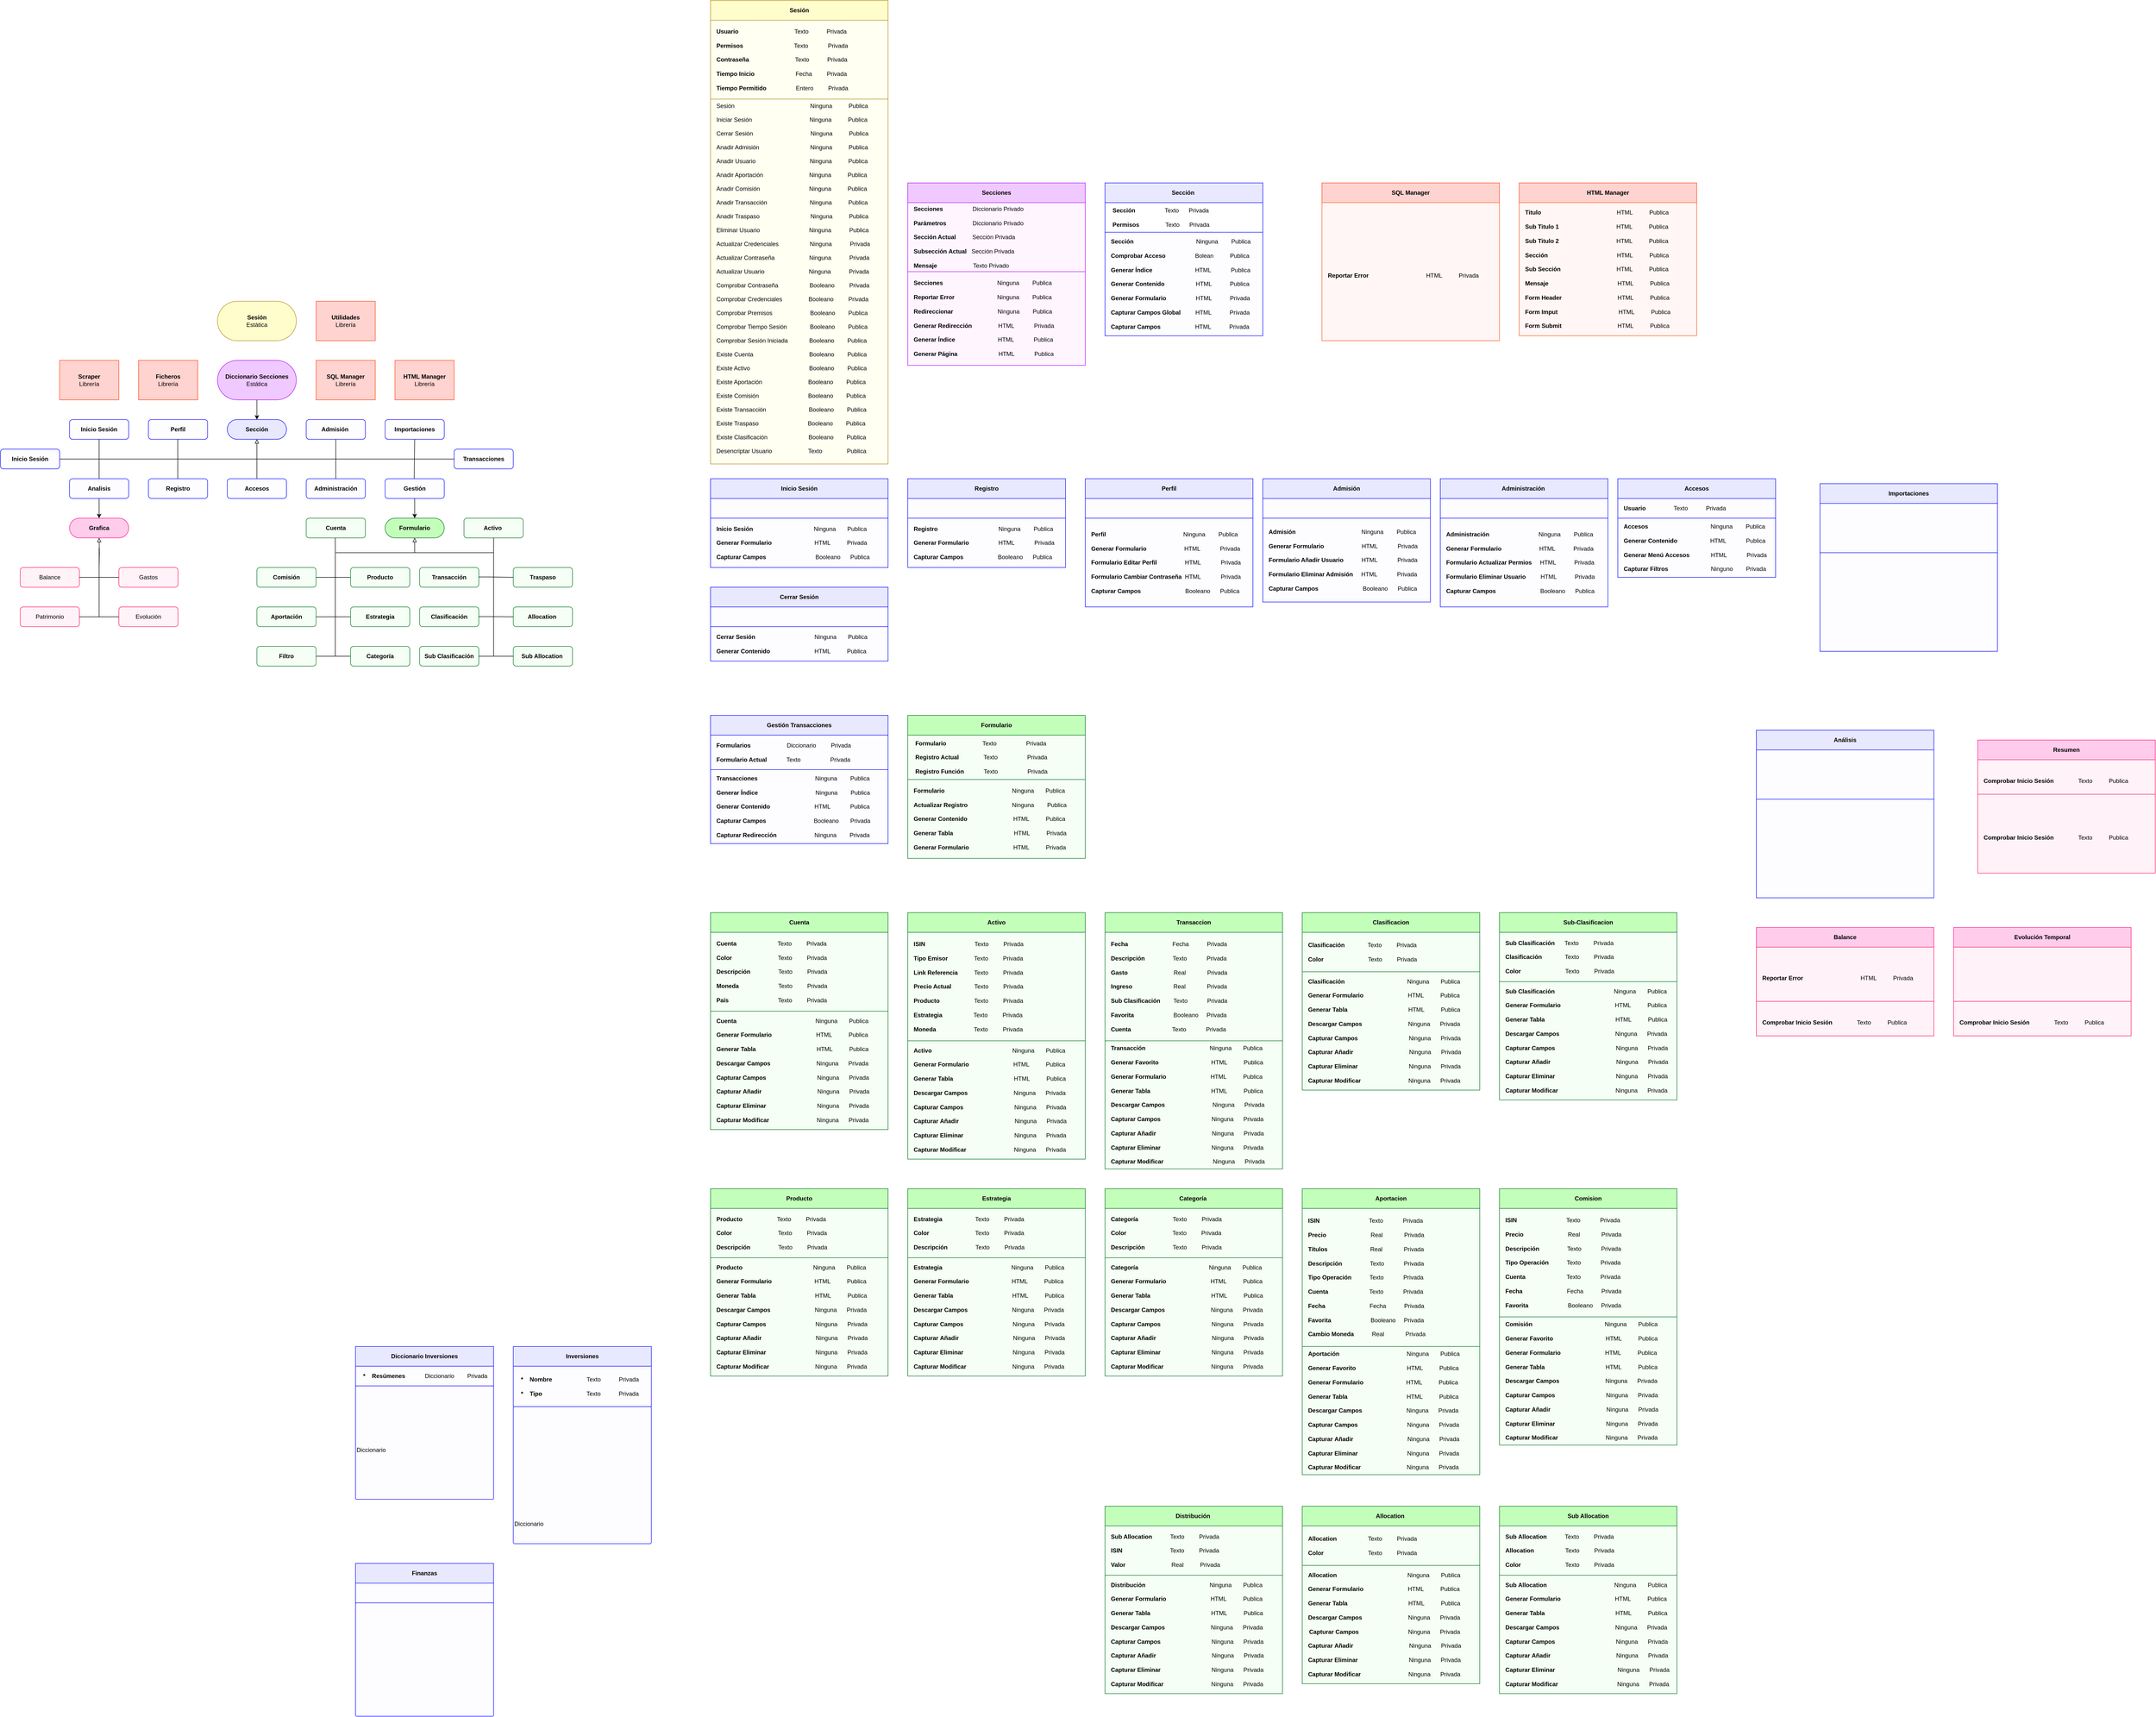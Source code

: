 <mxfile version="16.5.3" type="device"><diagram id="1RmicMvcktdFptwjATlY" name="Page-1"><mxGraphModel dx="2346" dy="2953" grid="1" gridSize="10" guides="1" tooltips="1" connect="1" arrows="1" fold="1" page="1" pageScale="1" pageWidth="827" pageHeight="1169" math="0" shadow="0"><root><mxCell id="0"/><mxCell id="1" parent="0"/><mxCell id="WL3X2HQg2Gt-q7494rGl-9" value="&#10;&#10;Diccionario" style="group;fillColor=#FDFCFF;strokeColor=#0A0AFF;rounded=1;verticalAlign=middle;arcSize=1;align=left;" parent="1" vertex="1" connectable="0"><mxGeometry x="-360" y="1320" width="280" height="230" as="geometry"/></mxCell><mxCell id="WL3X2HQg2Gt-q7494rGl-59" value="&#10;&#10;&#10;&#10;&#10;&#10;&#10;&#10;&#10;&#10;&#10;&#10;&#10;&#10;Diccionario" style="group;fillColor=#FDFCFF;strokeColor=#0A0AFF;rounded=1;verticalAlign=middle;arcSize=1;align=left;" parent="1" vertex="1" connectable="0"><mxGeometry x="-40" y="1361.92" width="280" height="278.08" as="geometry"/></mxCell><mxCell id="WL3X2HQg2Gt-q7494rGl-33" value="&lt;b&gt;Sesión&lt;/b&gt;" style="rounded=1;whiteSpace=wrap;html=1;strokeColor=#B3901E;fillColor=#FFFDCC;arcSize=0;" parent="1" vertex="1"><mxGeometry x="360" y="-1490" width="360" height="40" as="geometry"/></mxCell><mxCell id="WL3X2HQg2Gt-q7494rGl-32" value="&amp;nbsp; &amp;nbsp;&lt;b&gt;Usuario&amp;nbsp; &amp;nbsp; &amp;nbsp; &amp;nbsp; &amp;nbsp; &amp;nbsp; &amp;nbsp; &amp;nbsp; &amp;nbsp; &amp;nbsp; &amp;nbsp; &amp;nbsp; &amp;nbsp; &amp;nbsp; &amp;nbsp; &amp;nbsp; &amp;nbsp;&amp;nbsp;&lt;/b&gt;Texto&amp;nbsp; &amp;nbsp; &amp;nbsp; &amp;nbsp; &amp;nbsp; &amp;nbsp;Privada &lt;br&gt;&lt;br&gt;&amp;nbsp; &amp;nbsp;&lt;b&gt;Permisos&amp;nbsp; &amp;nbsp; &amp;nbsp; &amp;nbsp; &amp;nbsp; &amp;nbsp; &amp;nbsp; &amp;nbsp; &amp;nbsp; &amp;nbsp; &amp;nbsp; &amp;nbsp; &amp;nbsp; &amp;nbsp; &amp;nbsp; &amp;nbsp;&lt;/b&gt;Texto&amp;nbsp; &amp;nbsp; &amp;nbsp; &amp;nbsp; &amp;nbsp; &amp;nbsp; Privada &lt;br&gt;&lt;br&gt;&amp;nbsp; &amp;nbsp;&lt;b&gt;Contraseña&amp;nbsp; &amp;nbsp; &amp;nbsp; &amp;nbsp; &amp;nbsp; &amp;nbsp; &amp;nbsp; &amp;nbsp; &amp;nbsp; &amp;nbsp; &amp;nbsp; &amp;nbsp; &amp;nbsp; &amp;nbsp;&amp;nbsp;&lt;/b&gt;Texto&amp;nbsp; &amp;nbsp; &amp;nbsp; &amp;nbsp; &amp;nbsp; &amp;nbsp;Privada&lt;br&gt;&lt;br&gt;&amp;nbsp; &amp;nbsp;&lt;b&gt;Tiempo Inicio&lt;/b&gt;&amp;nbsp; &amp;nbsp; &amp;nbsp; &amp;nbsp; &amp;nbsp; &amp;nbsp; &amp;nbsp; &amp;nbsp; &amp;nbsp; &amp;nbsp; &amp;nbsp; &amp;nbsp; &amp;nbsp;Fecha&amp;nbsp; &amp;nbsp; &amp;nbsp; &amp;nbsp; &amp;nbsp;Privada&lt;br&gt;&lt;br&gt;&amp;nbsp; &amp;nbsp;&lt;b&gt;Tiempo Permitido&amp;nbsp;&lt;/b&gt;&amp;nbsp; &amp;nbsp; &amp;nbsp; &amp;nbsp; &amp;nbsp; &amp;nbsp; &amp;nbsp; &amp;nbsp; &amp;nbsp;Entero&amp;nbsp; &amp;nbsp; &amp;nbsp; &amp;nbsp; &amp;nbsp;Privada&lt;br&gt;" style="rounded=1;align=left;strokeColor=#B3901E;fillColor=#FFFFF2;verticalAlign=middle;arcSize=0;html=1;" parent="1" vertex="1"><mxGeometry x="360" y="-1450" width="360" height="160" as="geometry"/></mxCell><mxCell id="WL3X2HQg2Gt-q7494rGl-11" value="&lt;b&gt;Diccionario Inversiones&lt;/b&gt;" style="rounded=1;whiteSpace=wrap;html=1;strokeColor=#0A0AFF;fillColor=#E8E8FF;arcSize=0;" parent="1" vertex="1"><mxGeometry x="-360" y="1240" width="280" height="40" as="geometry"/></mxCell><mxCell id="WL3X2HQg2Gt-q7494rGl-10" value="&lt;br&gt;&lt;b&gt;&amp;nbsp; &amp;nbsp; *&amp;nbsp; &amp;nbsp; Resúmenes&amp;nbsp; &amp;nbsp; &amp;nbsp; &amp;nbsp; &amp;nbsp; &amp;nbsp;&amp;nbsp;&lt;/b&gt;Diccionario&amp;nbsp; &amp;nbsp; &amp;nbsp; &amp;nbsp; Privada&lt;br&gt;&amp;nbsp;" style="rounded=1;whiteSpace=wrap;html=1;align=left;strokeColor=#0A0AFF;fillColor=#FDFCFF;arcSize=0;" parent="1" vertex="1"><mxGeometry x="-360" y="1280" width="280" height="40" as="geometry"/></mxCell><mxCell id="WL3X2HQg2Gt-q7494rGl-61" value="&lt;b&gt;Inversiones&lt;/b&gt;" style="rounded=1;whiteSpace=wrap;html=1;strokeColor=#0A0AFF;fillColor=#E8E8FF;arcSize=0;" parent="1" vertex="1"><mxGeometry x="-40" y="1240" width="280" height="40" as="geometry"/></mxCell><mxCell id="WL3X2HQg2Gt-q7494rGl-60" value="&lt;br&gt;&lt;b&gt;&amp;nbsp; &amp;nbsp; *&amp;nbsp; &amp;nbsp; Nombre&amp;nbsp; &amp;nbsp; &amp;nbsp; &amp;nbsp; &amp;nbsp; &amp;nbsp; &amp;nbsp; &amp;nbsp; &amp;nbsp; &amp;nbsp; &amp;nbsp;&lt;/b&gt;Texto&amp;nbsp; &amp;nbsp; &amp;nbsp; &amp;nbsp; &amp;nbsp; &amp;nbsp;Privada&lt;br&gt;&amp;nbsp;&lt;b&gt;&amp;nbsp; &amp;nbsp;&lt;br&gt;&amp;nbsp; &amp;nbsp; *&amp;nbsp; &amp;nbsp; Tipo&amp;nbsp; &amp;nbsp; &amp;nbsp; &amp;nbsp; &amp;nbsp; &amp;nbsp; &amp;nbsp; &amp;nbsp; &amp;nbsp; &amp;nbsp; &amp;nbsp; &amp;nbsp; &amp;nbsp; &amp;nbsp;&lt;/b&gt;Texto&amp;nbsp; &amp;nbsp; &amp;nbsp; &amp;nbsp; &amp;nbsp; &amp;nbsp;Privada&lt;br&gt;&amp;nbsp;&lt;b&gt;&amp;nbsp; &amp;nbsp;&lt;/b&gt;" style="rounded=1;whiteSpace=wrap;html=1;align=left;strokeColor=#0A0AFF;fillColor=#FDFCFF;arcSize=0;" parent="1" vertex="1"><mxGeometry x="-40" y="1280" width="280" height="81.918" as="geometry"/></mxCell><mxCell id="UbsUAFq78hST0UeeXtdk-4" value="   Sesión                                              Ninguna          Publica&#10;&#10;   Iniciar Sesión                                   Ninguna          Publica&#10;&#10;   Cerrar Sesión                                   Ninguna          Publica&#10;&#10;   Anadir Admisión                               Ninguna          Publica&#10; &#10;   Anadir Usuario                                 Ninguna          Publica&#10;&#10;   Anadir Aportación                            Ninguna          Publica&#10;&#10;   Anadir Comisión                              Ninguna          Publica&#10;&#10;   Anadir Transacción                          Ninguna          Publica&#10;&#10;   Anadir Traspaso                               Ninguna          Publica&#10;&#10;   Eliminar Usuario                              Ninguna           Publica&#10;&#10;   Actualizar Credenciales                   Ninguna           Privada&#10;&#10;   Actualizar Contraseña                     Ninguna           Privada&#10;&#10;   Actualizar Usuario                           Ninguna           Privada&#10;&#10;   Comprobar Contraseña                   Booleano         Privada&#10;&#10;   Comprobar Credenciales                Booleano         Privada&#10;&#10;   Comprobar Premisos                       Booleano        Publica&#10;&#10;   Comprobar Tiempo Sesión              Booleano        Publica&#10;&#10;   Comprobar Sesión Iniciada             Booleano        Publica&#10;&#10;   Existe Cuenta                                  Booleano        Publica&#10;&#10;   Existe Activo                                    Booleano        Publica&#10;&#10;   Existe Aportación                            Booleano        Publica&#10;&#10;   Existe Comisión                              Booleano        Publica&#10;&#10;   Existe Transacción                          Booleano        Publica&#10;&#10;   Existe Traspaso                              Booleano        Publica&#10;&#10;   Existe Clasificación                         Booleano        Publica&#10;&#10;   Desencriptar Usuario                      Texto               Publica&#10;" style="rounded=1;align=left;strokeColor=#B3901E;fillColor=#FFFFF2;verticalAlign=middle;arcSize=0;" parent="1" vertex="1"><mxGeometry x="360" y="-1290" width="360" height="740" as="geometry"/></mxCell><mxCell id="UbsUAFq78hST0UeeXtdk-5" value="&lt;b&gt;Registro&lt;/b&gt;" style="rounded=1;whiteSpace=wrap;html=1;strokeColor=#0A0AFF;fillColor=#E8E8FF;arcSize=0;" parent="1" vertex="1"><mxGeometry x="760" y="-520" width="320" height="40" as="geometry"/></mxCell><mxCell id="UbsUAFq78hST0UeeXtdk-6" value="&lt;div&gt;&lt;/div&gt;" style="rounded=1;whiteSpace=wrap;html=1;align=left;strokeColor=#0A0AFF;fillColor=#FDFCFF;verticalAlign=middle;arcSize=0;" parent="1" vertex="1"><mxGeometry x="760" y="-480" width="320" height="40" as="geometry"/></mxCell><mxCell id="UbsUAFq78hST0UeeXtdk-7" value="&lt;b&gt;&amp;nbsp; &amp;nbsp;Registro&amp;nbsp;&lt;/b&gt;&lt;span&gt;&amp;nbsp; &amp;nbsp; &amp;nbsp; &amp;nbsp; &amp;nbsp; &amp;nbsp; &amp;nbsp; &amp;nbsp; &amp;nbsp; &amp;nbsp; &amp;nbsp; &amp;nbsp; &amp;nbsp; &amp;nbsp; &amp;nbsp; &amp;nbsp; &amp;nbsp; &amp;nbsp; Ninguna&amp;nbsp; &amp;nbsp; &amp;nbsp; &amp;nbsp; Publica&lt;/span&gt;&lt;br&gt;&lt;span&gt;&lt;br&gt;&lt;/span&gt;&lt;b&gt;&amp;nbsp; &amp;nbsp;Generar Formulario&amp;nbsp; &amp;nbsp; &amp;nbsp; &amp;nbsp; &amp;nbsp; &amp;nbsp; &amp;nbsp; &amp;nbsp; &amp;nbsp; &lt;/b&gt;HTML&amp;nbsp; &amp;nbsp; &amp;nbsp; &amp;nbsp; &amp;nbsp; &amp;nbsp; Privada&lt;br&gt;&lt;b&gt;&amp;nbsp;&lt;/b&gt;&lt;br&gt;&lt;span&gt;&amp;nbsp; &amp;nbsp;&lt;/span&gt;&lt;span style=&quot;font-weight: 700&quot;&gt;Capturar Campos&lt;/span&gt;&lt;font style=&quot;vertical-align: inherit&quot;&gt;&amp;nbsp; &amp;nbsp; &amp;nbsp; &amp;nbsp; &amp;nbsp; &amp;nbsp; &amp;nbsp; &amp;nbsp; &amp;nbsp; &amp;nbsp; &amp;nbsp;Booleano&amp;nbsp; &amp;nbsp; &amp;nbsp; Publica&lt;/font&gt;&lt;span&gt;&lt;br&gt;&lt;/span&gt;" style="rounded=1;whiteSpace=wrap;html=1;align=left;strokeColor=#0A0AFF;fillColor=#FDFCFF;verticalAlign=middle;arcSize=0;" parent="1" vertex="1"><mxGeometry x="760" y="-440" width="320" height="100" as="geometry"/></mxCell><mxCell id="UbsUAFq78hST0UeeXtdk-10" value="&lt;b&gt;Sección&amp;nbsp;&lt;/b&gt;" style="rounded=1;whiteSpace=wrap;html=1;strokeColor=#0A0AFF;fillColor=#E8E8FF;arcSize=0;" parent="1" vertex="1"><mxGeometry x="1160" y="-1120" width="320" height="40" as="geometry"/></mxCell><mxCell id="UbsUAFq78hST0UeeXtdk-9" value="&lt;br&gt;&lt;b&gt;&lt;font style=&quot;vertical-align: inherit&quot;&gt;&lt;font style=&quot;vertical-align: inherit&quot;&gt;&lt;font style=&quot;vertical-align: inherit&quot;&gt;&lt;font style=&quot;vertical-align: inherit&quot;&gt;&amp;nbsp; &amp;nbsp; Sección&amp;nbsp; &amp;nbsp; &amp;nbsp; &amp;nbsp; &amp;nbsp; &amp;nbsp; &amp;nbsp; &amp;nbsp; &amp;nbsp;&lt;/font&gt;&lt;/font&gt;&lt;/font&gt;&lt;/font&gt;&lt;/b&gt;&lt;font style=&quot;vertical-align: inherit&quot;&gt;&lt;font style=&quot;vertical-align: inherit&quot;&gt;&lt;font style=&quot;vertical-align: inherit&quot;&gt;&lt;font style=&quot;vertical-align: inherit&quot;&gt; Texto&amp;nbsp; &amp;nbsp; &amp;nbsp; Privada &lt;/font&gt;&lt;/font&gt;&lt;/font&gt;&lt;/font&gt;&lt;br&gt;&lt;br&gt;&lt;b&gt;&lt;font style=&quot;vertical-align: inherit&quot;&gt;&lt;font style=&quot;vertical-align: inherit&quot;&gt;&lt;font style=&quot;vertical-align: inherit&quot;&gt;&lt;font style=&quot;vertical-align: inherit&quot;&gt;&amp;nbsp; &amp;nbsp; Permisos&amp;nbsp; &amp;nbsp; &amp;nbsp; &amp;nbsp; &amp;nbsp; &amp;nbsp; &amp;nbsp; &amp;nbsp;&lt;/font&gt;&lt;/font&gt;&lt;/font&gt;&lt;/font&gt;&lt;/b&gt;&lt;font style=&quot;vertical-align: inherit&quot;&gt;&lt;font style=&quot;vertical-align: inherit&quot;&gt;&lt;font style=&quot;vertical-align: inherit&quot;&gt;&lt;font style=&quot;vertical-align: inherit&quot;&gt; Texto&amp;nbsp; &amp;nbsp; &amp;nbsp; Privada&lt;/font&gt;&lt;/font&gt;&lt;/font&gt;&lt;/font&gt;&lt;b&gt;&lt;br&gt;&amp;nbsp;&amp;nbsp;&lt;/b&gt;" style="rounded=1;whiteSpace=wrap;html=1;align=left;strokeColor=#0A0AFF;verticalAlign=middle;arcSize=0;" parent="1" vertex="1"><mxGeometry x="1160" y="-1080" width="320" height="60" as="geometry"/></mxCell><mxCell id="hCM3r_8UHM9l-UzcuGTa-2" value="&lt;b&gt;Secciones&lt;/b&gt;" style="rounded=1;whiteSpace=wrap;html=1;strokeColor=#B012FF;fillColor=#EFC9FF;arcSize=0;" parent="1" vertex="1"><mxGeometry x="760" y="-1120" width="360" height="40" as="geometry"/></mxCell><mxCell id="hCM3r_8UHM9l-UzcuGTa-3" value="&lt;br&gt;&lt;b&gt;&lt;font style=&quot;vertical-align: inherit&quot;&gt;&lt;font style=&quot;vertical-align: inherit&quot;&gt;&lt;font style=&quot;vertical-align: inherit&quot;&gt;&lt;font style=&quot;vertical-align: inherit&quot;&gt;&lt;font style=&quot;vertical-align: inherit&quot;&gt;&lt;font style=&quot;vertical-align: inherit&quot;&gt;&amp;nbsp; &amp;nbsp;Secciones&amp;nbsp; &amp;nbsp; &amp;nbsp; &amp;nbsp; &amp;nbsp; &amp;nbsp; &amp;nbsp; &amp;nbsp; &amp;nbsp;   &lt;/font&gt;&lt;/font&gt;&lt;/font&gt;&lt;/font&gt;&lt;/font&gt;&lt;/font&gt;&lt;/b&gt;&lt;span&gt;&lt;font style=&quot;vertical-align: inherit&quot;&gt;&lt;font style=&quot;vertical-align: inherit&quot;&gt;&lt;font style=&quot;vertical-align: inherit&quot;&gt;&lt;font style=&quot;vertical-align: inherit&quot;&gt;&lt;font style=&quot;vertical-align: inherit&quot;&gt;&lt;font style=&quot;vertical-align: inherit&quot;&gt;Diccionario Privado &lt;br&gt;&lt;/font&gt;&lt;/font&gt;&lt;/font&gt;&lt;/font&gt;&lt;/font&gt;&lt;/font&gt;&lt;br&gt;&lt;/span&gt;&lt;font style=&quot;vertical-align: inherit&quot;&gt;&lt;font style=&quot;vertical-align: inherit&quot;&gt;&lt;b&gt;&amp;nbsp; &amp;nbsp;Parámetros&amp;nbsp;&amp;nbsp; &amp;nbsp; &amp;nbsp; &amp;nbsp; &amp;nbsp; &amp;nbsp; &amp;nbsp; &amp;nbsp;&lt;/b&gt;&lt;/font&gt;&lt;/font&gt;&lt;font style=&quot;vertical-align: inherit&quot;&gt;&lt;font style=&quot;vertical-align: inherit&quot;&gt;&lt;font style=&quot;vertical-align: inherit&quot;&gt;Diccionario Privado&lt;/font&gt;&lt;/font&gt;&lt;/font&gt;&lt;span&gt;&lt;br&gt;&lt;/span&gt;&lt;br&gt;&amp;nbsp; &amp;nbsp;&lt;b&gt;&lt;font style=&quot;vertical-align: inherit&quot;&gt;&lt;font style=&quot;vertical-align: inherit&quot;&gt;&lt;font style=&quot;vertical-align: inherit&quot;&gt;&lt;font style=&quot;vertical-align: inherit&quot;&gt;&lt;font style=&quot;vertical-align: inherit&quot;&gt;&lt;font style=&quot;vertical-align: inherit&quot;&gt;Sección Actual&lt;/font&gt;&lt;/font&gt;&lt;/font&gt;&lt;/font&gt;&lt;/font&gt;&lt;/font&gt;&lt;/b&gt;&lt;font style=&quot;vertical-align: inherit&quot;&gt;&lt;font style=&quot;vertical-align: inherit&quot;&gt;&lt;font style=&quot;vertical-align: inherit&quot;&gt;&lt;font style=&quot;vertical-align: inherit&quot;&gt;&lt;font style=&quot;vertical-align: inherit&quot;&gt;&lt;font style=&quot;vertical-align: inherit&quot;&gt;   &amp;nbsp; &amp;nbsp; &amp;nbsp; &amp;nbsp; &amp;nbsp;Sección Privada &lt;br&gt;&lt;/font&gt;&lt;/font&gt;&lt;/font&gt;&lt;/font&gt;&lt;/font&gt;&lt;/font&gt;&lt;br&gt;&lt;font style=&quot;vertical-align: inherit&quot;&gt;&lt;font style=&quot;vertical-align: inherit&quot;&gt;&lt;b&gt;&amp;nbsp; &amp;nbsp;Subsección&amp;nbsp;Actual&lt;/b&gt;&lt;/font&gt;&lt;/font&gt;&lt;font style=&quot;vertical-align: inherit&quot;&gt;&lt;font style=&quot;vertical-align: inherit&quot;&gt;&lt;font style=&quot;vertical-align: inherit&quot;&gt;&amp;nbsp; &amp;nbsp;Sección Privada&lt;/font&gt;&lt;/font&gt;&lt;/font&gt;&lt;br&gt;&lt;br&gt;&amp;nbsp; &amp;nbsp;&lt;b&gt;&lt;font style=&quot;vertical-align: inherit&quot;&gt;&lt;font style=&quot;vertical-align: inherit&quot;&gt;&lt;font style=&quot;vertical-align: inherit&quot;&gt;&lt;font style=&quot;vertical-align: inherit&quot;&gt;&lt;font style=&quot;vertical-align: inherit&quot;&gt;&lt;font style=&quot;vertical-align: inherit&quot;&gt;Mensaje&amp;nbsp; &amp;nbsp; &amp;nbsp; &amp;nbsp; &amp;nbsp; &amp;nbsp; &amp;nbsp; &amp;nbsp; &amp;nbsp; &amp;nbsp; &amp;nbsp;&lt;/font&gt;&lt;/font&gt;&lt;/font&gt;&lt;/font&gt;&lt;/font&gt;&lt;/font&gt;&lt;/b&gt;&lt;font style=&quot;vertical-align: inherit&quot;&gt;&lt;font style=&quot;vertical-align: inherit&quot;&gt;&lt;font style=&quot;vertical-align: inherit&quot;&gt;&lt;font style=&quot;vertical-align: inherit&quot;&gt;&lt;font style=&quot;vertical-align: inherit&quot;&gt;&lt;font style=&quot;vertical-align: inherit&quot;&gt; Texto Privado&lt;/font&gt;&lt;/font&gt;&lt;/font&gt;&lt;/font&gt;&lt;/font&gt;&lt;/font&gt;&lt;br&gt;&lt;span&gt;&amp;nbsp;&lt;/span&gt;" style="rounded=1;whiteSpace=wrap;html=1;align=left;strokeColor=#B812FF;fillColor=#FFF5FF;verticalAlign=middle;arcSize=0;" parent="1" vertex="1"><mxGeometry x="760" y="-1080" width="360" height="140" as="geometry"/></mxCell><mxCell id="hCM3r_8UHM9l-UzcuGTa-4" value="" style="group;fillColor=#FDFCFF;strokeColor=#0A0AFF;rounded=1;verticalAlign=middle;arcSize=1;align=left;" parent="1" vertex="1" connectable="0"><mxGeometry x="-360" y="1760" width="280" height="230" as="geometry"/></mxCell><mxCell id="hCM3r_8UHM9l-UzcuGTa-5" value="&lt;b&gt;Finanzas&lt;/b&gt;" style="rounded=1;whiteSpace=wrap;html=1;strokeColor=#0A0AFF;fillColor=#E8E8FF;arcSize=0;" parent="1" vertex="1"><mxGeometry x="-360" y="1680" width="280" height="40" as="geometry"/></mxCell><mxCell id="hCM3r_8UHM9l-UzcuGTa-6" value="" style="rounded=1;whiteSpace=wrap;html=1;align=left;strokeColor=#0A0AFF;fillColor=#FDFCFF;arcSize=0;" parent="1" vertex="1"><mxGeometry x="-360" y="1720" width="280" height="40" as="geometry"/></mxCell><mxCell id="hCM3r_8UHM9l-UzcuGTa-7" value="&amp;nbsp; &amp;nbsp;&lt;b&gt;Sección&amp;nbsp; &amp;nbsp; &amp;nbsp; &amp;nbsp; &amp;nbsp; &amp;nbsp; &amp;nbsp; &amp;nbsp; &amp;nbsp; &amp;nbsp; &amp;nbsp; &amp;nbsp; &amp;nbsp; &amp;nbsp; &amp;nbsp; &amp;nbsp; &amp;nbsp; &amp;nbsp; &amp;nbsp;&amp;nbsp;&lt;/b&gt;Ninguna&amp;nbsp; &amp;nbsp; &amp;nbsp; &amp;nbsp; Publica&lt;span style=&quot;font-weight: 400&quot;&gt;&amp;nbsp; &amp;nbsp; &amp;nbsp;&lt;/span&gt;&lt;br&gt;&lt;br&gt;&amp;nbsp; &amp;nbsp;&lt;b&gt;Comprobar&amp;nbsp;Acceso&amp;nbsp; &amp;nbsp;&lt;/b&gt;&amp;nbsp; &amp;nbsp; &amp;nbsp; &amp;nbsp; &amp;nbsp; &amp;nbsp; &amp;nbsp; &amp;nbsp;&lt;span style=&quot;font-weight: normal&quot;&gt;Bolean&amp;nbsp; &amp;nbsp; &amp;nbsp; &amp;nbsp; &amp;nbsp; Publica&lt;/span&gt;&lt;br&gt;&lt;br&gt;&amp;nbsp; &amp;nbsp;&lt;b&gt;Generar&amp;nbsp;Índice&amp;nbsp; &amp;nbsp; &amp;nbsp; &amp;nbsp;&lt;/b&gt;&amp;nbsp; &amp;nbsp; &amp;nbsp; &amp;nbsp; &amp;nbsp; &amp;nbsp; &amp;nbsp; &amp;nbsp; &amp;nbsp; &amp;nbsp;HTML&amp;nbsp; &amp;nbsp; &amp;nbsp; &amp;nbsp; &amp;nbsp; &amp;nbsp; Publica&lt;br&gt;&lt;span style=&quot;font-weight: 400&quot;&gt;&lt;br&gt;&amp;nbsp; &amp;nbsp;&lt;/span&gt;&lt;b&gt;Generar Contenido&lt;/b&gt;&lt;span style=&quot;font-weight: 400&quot;&gt;&amp;nbsp; &amp;nbsp; &amp;nbsp; &amp;nbsp; &amp;nbsp; &amp;nbsp; &amp;nbsp; &amp;nbsp; &amp;nbsp; &amp;nbsp;HTML&amp;nbsp; &amp;nbsp; &amp;nbsp; &amp;nbsp; &amp;nbsp; &amp;nbsp;Publica&lt;br&gt;&lt;br&gt;&lt;/span&gt;&lt;b&gt;&amp;nbsp; &amp;nbsp;Generar Formulario&amp;nbsp; &amp;nbsp; &amp;nbsp; &amp;nbsp; &amp;nbsp; &amp;nbsp; &amp;nbsp; &amp;nbsp; &amp;nbsp;&amp;nbsp;&lt;/b&gt;&lt;span&gt;HTML&amp;nbsp; &amp;nbsp; &amp;nbsp; &amp;nbsp; &amp;nbsp; &amp;nbsp;Privada&lt;/span&gt;&lt;br&gt;&lt;br&gt;&lt;b&gt;&amp;nbsp; &amp;nbsp;Capturar Campos Global&amp;nbsp; &amp;nbsp; &amp;nbsp; &amp;nbsp; &amp;nbsp;&lt;/b&gt;&lt;span&gt;HTML&amp;nbsp; &amp;nbsp; &amp;nbsp; &amp;nbsp; &amp;nbsp; &amp;nbsp;Privada&lt;br&gt;&lt;/span&gt;&lt;br&gt;&lt;b&gt;&amp;nbsp; &amp;nbsp;Capturar Campos&amp;nbsp; &amp;nbsp; &amp;nbsp; &amp;nbsp; &amp;nbsp; &amp;nbsp; &amp;nbsp; &amp;nbsp; &amp;nbsp; &amp;nbsp; &amp;nbsp;&lt;/b&gt;HTML&amp;nbsp; &amp;nbsp; &amp;nbsp; &amp;nbsp; &amp;nbsp; &amp;nbsp;Privada&lt;span style=&quot;font-weight: 400&quot;&gt;&lt;br&gt;&lt;/span&gt;" style="rounded=1;html=1;align=left;strokeColor=#0A0AFF;fillColor=#FDFCFF;verticalAlign=middle;arcSize=0;" parent="1" vertex="1"><mxGeometry x="1160" y="-1020" width="320" height="210" as="geometry"/></mxCell><mxCell id="hCM3r_8UHM9l-UzcuGTa-8" value="&amp;nbsp; &amp;nbsp;Secciones&amp;nbsp; &amp;nbsp; &amp;nbsp; &amp;nbsp; &amp;nbsp; &amp;nbsp; &amp;nbsp; &amp;nbsp; &amp;nbsp; &amp;nbsp; &amp;nbsp; &amp;nbsp; &amp;nbsp; &amp;nbsp; &amp;nbsp; &amp;nbsp; &amp;nbsp;&lt;span style=&quot;font-weight: normal&quot;&gt;Ninguna&amp;nbsp; &amp;nbsp; &amp;nbsp; &amp;nbsp; Publica&lt;/span&gt;&lt;span style=&quot;font-weight: 400&quot;&gt;&lt;br&gt;&lt;/span&gt;&lt;br&gt;&amp;nbsp; &amp;nbsp;Reportar Error&amp;nbsp; &amp;nbsp; &amp;nbsp; &amp;nbsp; &amp;nbsp; &amp;nbsp; &amp;nbsp; &amp;nbsp; &amp;nbsp; &amp;nbsp; &amp;nbsp; &amp;nbsp; &amp;nbsp;&amp;nbsp;&lt;span style=&quot;font-weight: 400&quot;&gt;Ninguna&amp;nbsp; &amp;nbsp; &amp;nbsp; &amp;nbsp; Publica&lt;br&gt;&lt;/span&gt;&lt;br&gt;&amp;nbsp; &amp;nbsp;Redireccionar&amp;nbsp; &amp;nbsp; &amp;nbsp; &amp;nbsp; &amp;nbsp; &amp;nbsp; &amp;nbsp; &amp;nbsp; &amp;nbsp; &amp;nbsp; &amp;nbsp; &amp;nbsp; &amp;nbsp; &amp;nbsp;&lt;span style=&quot;font-weight: normal&quot;&gt;Ninguna&amp;nbsp; &amp;nbsp; &amp;nbsp; &amp;nbsp; Publica&lt;br&gt;&lt;/span&gt;&lt;span style=&quot;font-weight: 400&quot;&gt;&lt;br&gt;&amp;nbsp; &amp;nbsp;&lt;/span&gt;Generar&amp;nbsp;Redirección&amp;nbsp; &amp;nbsp; &amp;nbsp; &amp;nbsp; &amp;nbsp;&amp;nbsp;&lt;span style=&quot;font-weight: normal&quot;&gt;&amp;nbsp; &amp;nbsp; &amp;nbsp;&amp;nbsp;&lt;/span&gt;&lt;span style=&quot;font-weight: normal&quot;&gt;HTML&amp;nbsp; &amp;nbsp; &amp;nbsp; &amp;nbsp; &amp;nbsp; &amp;nbsp; Privada&lt;br&gt;&lt;/span&gt;&lt;br style=&quot;font-weight: 400&quot;&gt;&lt;span style=&quot;font-weight: 400&quot;&gt;&amp;nbsp; &amp;nbsp;&lt;/span&gt;&lt;b&gt;Generar Índice&amp;nbsp;&amp;nbsp; &amp;nbsp; &amp;nbsp; &amp;nbsp; &amp;nbsp; &amp;nbsp; &amp;nbsp; &amp;nbsp; &amp;nbsp; &amp;nbsp; &amp;nbsp; &amp;nbsp; &amp;nbsp;&lt;/b&gt;&lt;span style=&quot;font-weight: 400&quot;&gt;HTML&amp;nbsp; &amp;nbsp; &amp;nbsp; &amp;nbsp; &amp;nbsp; &amp;nbsp; Publica&lt;br&gt;&lt;/span&gt;&lt;br style=&quot;font-weight: 400&quot;&gt;&amp;nbsp; &amp;nbsp;Generar Página&amp;nbsp; &amp;nbsp; &amp;nbsp; &amp;nbsp; &amp;nbsp; &amp;nbsp; &amp;nbsp; &amp;nbsp; &amp;nbsp; &amp;nbsp; &amp;nbsp; &amp;nbsp; &amp;nbsp;&lt;span style=&quot;font-weight: 400&quot;&gt;HTML&amp;nbsp; &amp;nbsp; &amp;nbsp; &amp;nbsp; &amp;nbsp; &amp;nbsp; Publica&lt;/span&gt;" style="rounded=1;whiteSpace=wrap;html=1;align=left;strokeColor=#B812FF;fillColor=#FFF5FF;verticalAlign=middle;arcSize=0;fontStyle=1;" parent="1" vertex="1"><mxGeometry x="760" y="-940" width="360" height="190" as="geometry"/></mxCell><mxCell id="hCM3r_8UHM9l-UzcuGTa-9" value="&lt;b&gt;Perfil&lt;/b&gt;" style="rounded=1;whiteSpace=wrap;html=1;strokeColor=#0A0AFF;fillColor=#E8E8FF;arcSize=0;" parent="1" vertex="1"><mxGeometry x="1120" y="-520" width="340" height="40" as="geometry"/></mxCell><mxCell id="hCM3r_8UHM9l-UzcuGTa-10" value="" style="rounded=1;whiteSpace=wrap;html=1;align=left;strokeColor=#0A0AFF;fillColor=#FDFCFF;verticalAlign=middle;arcSize=0;" parent="1" vertex="1"><mxGeometry x="1120" y="-480" width="340" height="40" as="geometry"/></mxCell><mxCell id="hCM3r_8UHM9l-UzcuGTa-11" value="&amp;nbsp;&amp;nbsp;&lt;b&gt;&amp;nbsp;Perfil&amp;nbsp; &amp;nbsp; &amp;nbsp;&amp;nbsp;&lt;/b&gt;&amp;nbsp; &amp;nbsp; &amp;nbsp; &amp;nbsp; &amp;nbsp; &amp;nbsp; &amp;nbsp; &amp;nbsp; &amp;nbsp; &amp;nbsp; &amp;nbsp; &amp;nbsp; &amp;nbsp; &amp;nbsp; &amp;nbsp; &amp;nbsp; &amp;nbsp; &amp;nbsp; &amp;nbsp; &amp;nbsp; &amp;nbsp;Ninguna&amp;nbsp; &amp;nbsp; &amp;nbsp; &amp;nbsp; Publica&lt;br&gt;&lt;br&gt;&lt;b&gt;&amp;nbsp; &amp;nbsp;Generar Formulario&amp;nbsp; &amp;nbsp; &amp;nbsp; &amp;nbsp; &amp;nbsp; &amp;nbsp; &amp;nbsp; &amp;nbsp; &amp;nbsp; &amp;nbsp; &amp;nbsp; &amp;nbsp;&lt;/b&gt;HTML&amp;nbsp; &amp;nbsp; &amp;nbsp; &amp;nbsp; &amp;nbsp; &amp;nbsp; Privada&lt;br&gt;&lt;br&gt;&lt;b&gt;&amp;nbsp; &amp;nbsp;Formulario Editar Perfil&amp;nbsp; &amp;nbsp; &amp;nbsp; &amp;nbsp; &amp;nbsp; &amp;nbsp; &amp;nbsp; &amp;nbsp; &amp;nbsp;&lt;/b&gt;HTML&amp;nbsp; &amp;nbsp; &amp;nbsp; &amp;nbsp; &amp;nbsp; &amp;nbsp; Privada&lt;br&gt;&lt;br&gt;&lt;b&gt;&amp;nbsp; &amp;nbsp;Formulario Cambiar Contraseña&amp;nbsp; &lt;/b&gt;HTML&amp;nbsp; &amp;nbsp; &amp;nbsp; &amp;nbsp; &amp;nbsp; &amp;nbsp; Privada&lt;br&gt;&lt;br&gt;&lt;span&gt;&amp;nbsp; &amp;nbsp;&lt;/span&gt;&lt;span style=&quot;font-weight: 700&quot;&gt;Capturar Campos&lt;/span&gt;&lt;font style=&quot;vertical-align: inherit&quot;&gt;&amp;nbsp; &amp;nbsp; &amp;nbsp; &amp;nbsp; &amp;nbsp; &amp;nbsp; &amp;nbsp; &amp;nbsp; &amp;nbsp; &amp;nbsp; &amp;nbsp; &amp;nbsp; &amp;nbsp; &amp;nbsp;Booleano&amp;nbsp; &amp;nbsp; &amp;nbsp; Publica&lt;/font&gt;" style="rounded=1;whiteSpace=wrap;html=1;align=left;strokeColor=#0A0AFF;fillColor=#FDFCFF;verticalAlign=middle;arcSize=0;" parent="1" vertex="1"><mxGeometry x="1120" y="-440" width="340" height="180" as="geometry"/></mxCell><mxCell id="hCM3r_8UHM9l-UzcuGTa-20" value="&lt;b&gt;Balance&lt;/b&gt;" style="rounded=1;whiteSpace=wrap;html=1;strokeColor=#FF1783;fillColor=#FFCCEC;arcSize=0;" parent="1" vertex="1"><mxGeometry x="2481" y="390" width="360" height="40" as="geometry"/></mxCell><mxCell id="hCM3r_8UHM9l-UzcuGTa-19" value="&lt;br&gt;&lt;b&gt;&amp;nbsp; &amp;nbsp;Reportar Error&amp;nbsp; &amp;nbsp; &amp;nbsp; &amp;nbsp; &amp;nbsp; &amp;nbsp;&amp;nbsp;&lt;/b&gt;&lt;span&gt;&amp;nbsp; &amp;nbsp; &amp;nbsp; &amp;nbsp; &amp;nbsp; &amp;nbsp; &amp;nbsp; &amp;nbsp; &amp;nbsp; &amp;nbsp; &amp;nbsp; &amp;nbsp;HTML&amp;nbsp; &amp;nbsp; &amp;nbsp; &amp;nbsp; &amp;nbsp; Privada&lt;/span&gt;" style="rounded=1;whiteSpace=wrap;html=1;align=left;strokeColor=#FF1C60;fillColor=#FFF2F8;verticalAlign=middle;arcSize=0;" parent="1" vertex="1"><mxGeometry x="2481" y="430" width="360" height="110" as="geometry"/></mxCell><mxCell id="hCM3r_8UHM9l-UzcuGTa-23" value="&lt;b&gt;Evolución Temporal&lt;/b&gt;" style="rounded=1;whiteSpace=wrap;html=1;strokeColor=#FF1783;fillColor=#FFCCEC;arcSize=0;" parent="1" vertex="1"><mxGeometry x="2881" y="390" width="360" height="40" as="geometry"/></mxCell><mxCell id="hCM3r_8UHM9l-UzcuGTa-26" value="&lt;b&gt;Resumen&lt;/b&gt;" style="rounded=1;whiteSpace=wrap;html=1;strokeColor=#FF1783;fillColor=#FFCCEC;arcSize=0;" parent="1" vertex="1"><mxGeometry x="2930" y="10" width="360" height="40" as="geometry"/></mxCell><mxCell id="W63Q02GPXoAMrmuFcfgJ-1" value="&lt;b&gt;Inicio Sesión&lt;/b&gt;" style="rounded=1;whiteSpace=wrap;html=1;strokeColor=#0A0AFF;fillColor=#E8E8FF;arcSize=0;" parent="1" vertex="1"><mxGeometry x="360" y="-520" width="360" height="40" as="geometry"/></mxCell><mxCell id="W63Q02GPXoAMrmuFcfgJ-2" value="" style="rounded=1;whiteSpace=wrap;html=1;align=left;strokeColor=#0A0AFF;fillColor=#FDFCFF;verticalAlign=middle;arcSize=0;" parent="1" vertex="1"><mxGeometry x="360" y="-480" width="360" height="40" as="geometry"/></mxCell><mxCell id="W63Q02GPXoAMrmuFcfgJ-3" value="&lt;b&gt;&amp;nbsp; &amp;nbsp;Inicio Sesión&amp;nbsp;&amp;nbsp; &amp;nbsp; &amp;nbsp; &amp;nbsp; &amp;nbsp; &amp;nbsp; &amp;nbsp; &amp;nbsp; &amp;nbsp; &amp;nbsp; &amp;nbsp; &amp;nbsp; &amp;nbsp; &amp;nbsp; &amp;nbsp; &amp;nbsp; &amp;nbsp; &amp;nbsp;&amp;nbsp;&lt;/b&gt;Ninguna&lt;b&gt;&amp;nbsp; &amp;nbsp; &amp;nbsp; &amp;nbsp;&lt;/b&gt;Publica&lt;br&gt;&lt;br&gt;&lt;b&gt;&amp;nbsp; &amp;nbsp;Generar Formulario&amp;nbsp; &amp;nbsp; &amp;nbsp; &amp;nbsp; &amp;nbsp; &amp;nbsp; &amp;nbsp; &amp;nbsp; &amp;nbsp; &amp;nbsp; &amp;nbsp; &amp;nbsp; &amp;nbsp;&amp;nbsp;&lt;/b&gt;HTML&amp;nbsp; &amp;nbsp; &amp;nbsp; &amp;nbsp; &amp;nbsp; Privada&lt;br&gt;&lt;br&gt;&lt;span&gt;&amp;nbsp; &amp;nbsp;&lt;/span&gt;&lt;span style=&quot;font-weight: 700&quot;&gt;Capturar Campos&lt;/span&gt;&lt;font style=&quot;vertical-align: inherit&quot;&gt;&amp;nbsp; &amp;nbsp; &amp;nbsp; &amp;nbsp; &amp;nbsp; &amp;nbsp; &amp;nbsp; &amp;nbsp; &amp;nbsp; &amp;nbsp; &amp;nbsp; &amp;nbsp; &amp;nbsp; &amp;nbsp; &amp;nbsp; Booleano&amp;nbsp; &amp;nbsp; &amp;nbsp; Publica&lt;/font&gt;" style="rounded=1;whiteSpace=wrap;html=1;align=left;strokeColor=#0A0AFF;fillColor=#FDFCFF;verticalAlign=middle;arcSize=0;" parent="1" vertex="1"><mxGeometry x="360" y="-440" width="360" height="100" as="geometry"/></mxCell><mxCell id="dE_PS0-vMWxorUlM6hYa-1" value="&lt;b&gt;Diccionario Secciones&lt;/b&gt;&lt;br&gt;Estática" style="rounded=1;whiteSpace=wrap;html=1;strokeColor=#B012FF;fillColor=#EFC9FF;arcSize=50;" parent="1" vertex="1"><mxGeometry x="-640" y="-760" width="160" height="80" as="geometry"/></mxCell><mxCell id="dE_PS0-vMWxorUlM6hYa-3" value="&lt;b&gt;Sección&lt;/b&gt;" style="rounded=1;whiteSpace=wrap;html=1;strokeColor=#0A0AFF;fillColor=#E8E8FF;arcSize=50;" parent="1" vertex="1"><mxGeometry x="-620" y="-640" width="120" height="40" as="geometry"/></mxCell><mxCell id="dE_PS0-vMWxorUlM6hYa-4" value="" style="endArrow=classic;html=1;exitX=0.5;exitY=1;exitDx=0;exitDy=0;entryX=0.5;entryY=0;entryDx=0;entryDy=0;" parent="1" source="dE_PS0-vMWxorUlM6hYa-1" target="dE_PS0-vMWxorUlM6hYa-3" edge="1"><mxGeometry width="50" height="50" relative="1" as="geometry"><mxPoint x="-680" y="-620" as="sourcePoint"/><mxPoint x="-630" y="-670" as="targetPoint"/></mxGeometry></mxCell><mxCell id="dE_PS0-vMWxorUlM6hYa-6" value="&lt;b&gt;Registro&lt;/b&gt;" style="rounded=1;whiteSpace=wrap;html=1;strokeColor=#0A0AFF;fillColor=#FDFCFF;" parent="1" vertex="1"><mxGeometry x="-780" y="-520" width="120" height="40" as="geometry"/></mxCell><mxCell id="dE_PS0-vMWxorUlM6hYa-10" value="&lt;b&gt;Perfil&lt;/b&gt;" style="rounded=1;whiteSpace=wrap;html=1;strokeColor=#0A0AFF;fillColor=#FDFCFF;" parent="1" vertex="1"><mxGeometry x="-780" y="-640" width="120" height="40" as="geometry"/></mxCell><mxCell id="dE_PS0-vMWxorUlM6hYa-11" value="&lt;b&gt;Administración&lt;/b&gt;" style="rounded=1;whiteSpace=wrap;html=1;strokeColor=#0A0AFF;fillColor=#FDFCFF;" parent="1" vertex="1"><mxGeometry x="-460" y="-520" width="120" height="40" as="geometry"/></mxCell><mxCell id="VEJhGGQuRoYKPEvf5Or_-3" style="edgeStyle=orthogonalEdgeStyle;rounded=0;orthogonalLoop=1;jettySize=auto;html=1;exitX=0.5;exitY=0;exitDx=0;exitDy=0;endArrow=block;endFill=0;entryX=0.5;entryY=1;entryDx=0;entryDy=0;" parent="1" source="3ptigLv7ccSbXtBQGomf-9" target="dE_PS0-vMWxorUlM6hYa-3" edge="1"><mxGeometry relative="1" as="geometry"><mxPoint x="-500" y="-630" as="targetPoint"/><mxPoint x="-240" y="-520" as="sourcePoint"/><Array as="points"><mxPoint x="-560" y="-540"/><mxPoint x="-560" y="-540"/></Array></mxGeometry></mxCell><mxCell id="dE_PS0-vMWxorUlM6hYa-14" value="&lt;b&gt;Inicio&amp;nbsp;Sesión&lt;/b&gt;" style="rounded=1;whiteSpace=wrap;html=1;strokeColor=#0A0AFF;fillColor=#FDFCFF;" parent="1" vertex="1"><mxGeometry x="-940" y="-640" width="120" height="40" as="geometry"/></mxCell><mxCell id="dE_PS0-vMWxorUlM6hYa-16" value="&lt;b&gt;Admisión&lt;/b&gt;" style="rounded=1;whiteSpace=wrap;html=1;strokeColor=#0A0AFF;fillColor=#E8E8FF;arcSize=0;" parent="1" vertex="1"><mxGeometry x="1480" y="-520" width="340" height="40" as="geometry"/></mxCell><mxCell id="dE_PS0-vMWxorUlM6hYa-17" value="" style="rounded=1;whiteSpace=wrap;html=1;align=left;strokeColor=#0A0AFF;fillColor=#FDFCFF;verticalAlign=middle;arcSize=0;" parent="1" vertex="1"><mxGeometry x="1480" y="-480" width="340" height="40" as="geometry"/></mxCell><mxCell id="dE_PS0-vMWxorUlM6hYa-18" value="&amp;nbsp;&amp;nbsp;&lt;b&gt;&amp;nbsp;Admisión&amp;nbsp;&lt;/b&gt;&amp;nbsp; &amp;nbsp; &amp;nbsp; &amp;nbsp; &amp;nbsp; &amp;nbsp; &amp;nbsp; &amp;nbsp; &amp;nbsp; &amp;nbsp; &amp;nbsp; &amp;nbsp; &amp;nbsp; &amp;nbsp; &amp;nbsp; &amp;nbsp; &amp;nbsp; &amp;nbsp; &amp;nbsp; &amp;nbsp;Ninguna&amp;nbsp; &amp;nbsp; &amp;nbsp; &amp;nbsp; Publica&lt;br&gt;&amp;nbsp;&amp;nbsp;&lt;b&gt;&amp;nbsp;&lt;/b&gt;&lt;br&gt;&lt;b&gt;&amp;nbsp; &amp;nbsp;Generar Formulario&amp;nbsp; &amp;nbsp; &amp;nbsp; &amp;nbsp; &amp;nbsp; &amp;nbsp; &amp;nbsp; &amp;nbsp; &amp;nbsp; &amp;nbsp; &amp;nbsp; &amp;nbsp;&lt;/b&gt;HTML&amp;nbsp; &amp;nbsp; &amp;nbsp; &amp;nbsp; &amp;nbsp; &amp;nbsp; Privada&lt;br&gt;&lt;br&gt;&lt;b&gt;&amp;nbsp; &amp;nbsp;Formulario Añadir Usuario&amp;nbsp; &amp;nbsp; &amp;nbsp; &amp;nbsp; &amp;nbsp; &amp;nbsp;&lt;/b&gt;HTML&amp;nbsp; &amp;nbsp; &amp;nbsp; &amp;nbsp; &amp;nbsp; &amp;nbsp; Privada&lt;br&gt;&lt;br&gt;&lt;b&gt;&amp;nbsp; &amp;nbsp;Formulario Eliminar Admisión&amp;nbsp;&amp;nbsp; &amp;nbsp;&amp;nbsp;&lt;/b&gt;HTML&amp;nbsp; &amp;nbsp; &amp;nbsp; &amp;nbsp; &amp;nbsp; &amp;nbsp; Privada&lt;br&gt;&lt;br&gt;&amp;nbsp; &amp;nbsp;&lt;span style=&quot;font-weight: 700&quot;&gt;Capturar Campos&lt;/span&gt;&lt;font style=&quot;vertical-align: inherit&quot;&gt;&amp;nbsp; &amp;nbsp; &amp;nbsp; &amp;nbsp; &amp;nbsp; &amp;nbsp; &amp;nbsp; &amp;nbsp; &amp;nbsp; &amp;nbsp; &amp;nbsp; &amp;nbsp; &amp;nbsp; &amp;nbsp;Booleano&amp;nbsp; &amp;nbsp; &amp;nbsp; Publica&lt;/font&gt;" style="rounded=1;whiteSpace=wrap;html=1;align=left;strokeColor=#0A0AFF;fillColor=#FDFCFF;verticalAlign=middle;arcSize=0;" parent="1" vertex="1"><mxGeometry x="1480" y="-440" width="340" height="170" as="geometry"/></mxCell><mxCell id="dE_PS0-vMWxorUlM6hYa-19" value="&lt;b&gt;SQL Manager&lt;/b&gt;" style="rounded=1;whiteSpace=wrap;html=1;strokeColor=#FF4719;fillColor=#FFD3CF;arcSize=0;" parent="1" vertex="1"><mxGeometry x="1600" y="-1120" width="360" height="40" as="geometry"/></mxCell><mxCell id="dE_PS0-vMWxorUlM6hYa-20" value="&lt;br&gt;&lt;b&gt;&amp;nbsp; &amp;nbsp;Reportar Error&amp;nbsp; &amp;nbsp; &amp;nbsp; &amp;nbsp; &amp;nbsp; &amp;nbsp;&amp;nbsp;&lt;/b&gt;&lt;span&gt;&amp;nbsp; &amp;nbsp; &amp;nbsp; &amp;nbsp; &amp;nbsp; &amp;nbsp; &amp;nbsp; &amp;nbsp; &amp;nbsp; &amp;nbsp; &amp;nbsp; &amp;nbsp;HTML&amp;nbsp; &amp;nbsp; &amp;nbsp; &amp;nbsp; &amp;nbsp; Privada&lt;/span&gt;" style="rounded=1;whiteSpace=wrap;html=1;align=left;strokeColor=#FF5A1F;fillColor=#FFF6F5;verticalAlign=middle;arcSize=0;" parent="1" vertex="1"><mxGeometry x="1600" y="-1080" width="360" height="280" as="geometry"/></mxCell><mxCell id="dE_PS0-vMWxorUlM6hYa-21" value="&amp;nbsp; &amp;nbsp;&lt;br&gt;&lt;b&gt;&amp;nbsp; &amp;nbsp;Cuenta&amp;nbsp; &amp;nbsp; &amp;nbsp; &amp;nbsp; &amp;nbsp; &amp;nbsp; &amp;nbsp; &amp;nbsp; &amp;nbsp; &amp;nbsp; &amp;nbsp; &amp;nbsp; &amp;nbsp;&lt;/b&gt;Texto&amp;nbsp; &amp;nbsp; &amp;nbsp; &amp;nbsp; &amp;nbsp;Privada&lt;br&gt;&lt;br&gt;&amp;nbsp; &amp;nbsp;&lt;b&gt;Color&amp;nbsp; &amp;nbsp; &amp;nbsp; &amp;nbsp; &amp;nbsp; &amp;nbsp; &amp;nbsp; &amp;nbsp; &amp;nbsp; &amp;nbsp; &amp;nbsp; &amp;nbsp; &amp;nbsp; &amp;nbsp;&amp;nbsp;&lt;/b&gt;Texto&amp;nbsp; &amp;nbsp; &amp;nbsp; &amp;nbsp; &amp;nbsp;Privada&lt;br&gt;&lt;br&gt;&amp;nbsp; &amp;nbsp;&lt;b&gt;Descripción&lt;/b&gt;&amp;nbsp; &amp;nbsp; &amp;nbsp; &amp;nbsp; &amp;nbsp; &amp;nbsp; &amp;nbsp; &amp;nbsp; &amp;nbsp;Texto&amp;nbsp; &amp;nbsp; &amp;nbsp; &amp;nbsp; &amp;nbsp;Privada&lt;br&gt;&lt;br&gt;&amp;nbsp; &amp;nbsp;&lt;b&gt;Moneda&amp;nbsp; &amp;nbsp; &amp;nbsp; &amp;nbsp; &amp;nbsp; &amp;nbsp; &amp;nbsp; &amp;nbsp; &amp;nbsp; &amp;nbsp; &amp;nbsp; &amp;nbsp;&amp;nbsp;&lt;/b&gt;Texto&amp;nbsp; &amp;nbsp; &amp;nbsp; &amp;nbsp; &amp;nbsp;Privada&lt;br&gt;&lt;br&gt;&amp;nbsp; &amp;nbsp;&lt;b&gt;País&amp;nbsp; &amp;nbsp; &amp;nbsp; &amp;nbsp; &amp;nbsp; &amp;nbsp; &amp;nbsp; &amp;nbsp; &amp;nbsp; &amp;nbsp; &amp;nbsp; &amp;nbsp; &amp;nbsp; &amp;nbsp; &amp;nbsp; &lt;/b&gt;Texto&amp;nbsp; &amp;nbsp; &amp;nbsp; &amp;nbsp; &amp;nbsp;Privada&lt;br&gt;&lt;span style=&quot;color: rgba(0 , 0 , 0 , 0) ; font-family: monospace ; font-size: 0px&quot;&gt;%3CmxGraphModel%3E%3Croot%3E%3CmxCell%20id%3D%220%22%2F%3E%3CmxCell%20id%3D%221%22%20parent%3D%220%22%2F%3E%3CmxCell%20id%3D%222%22%20value%3D%22%22%20style%3D%22endArrow%3Dnone%3Bhtml%3D1%3BentryX%3D1%3BentryY%3D0.585%3BentryDx%3D0%3BentryDy%3D0%3BentryPerimeter%3D0%3BendFill%3D0%3BstartFill%3D1%3BstartArrow%3Dclassic%3B%22%20edge%3D%221%22%20parent%3D%221%22%3E%3CmxGeometry%20width%3D%2250%22%20height%3D%2250%22%20relative%3D%221%22%20as%3D%22geometry%22%3E%3CmxPoint%20x%3D%22316%22%20y%3D%221598%22%20as%3D%22sourcePoint%22%2F%3E%3CmxPoint%20x%3D%22200%22%20y%3D%221461.05%22%20as%3D%22targetPoint%22%2F%3E%3CArray%20as%3D%22points%22%3E%3CmxPoint%20x%3D%22240%22%20y%3D%221598%22%2F%3E%3CmxPoint%20x%3D%22240%22%20y%3D%221461%22%2F%3E%3C%2FArray%3E%3C%2FmxGeometry%3E%3C%2FmxCell%3E%3C%2Froot%3E%3C%2FmxGraphModel%3E&lt;/span&gt;" style="group;fillColor=#F5FFF5;strokeColor=#097526;rounded=1;verticalAlign=middle;arcSize=0;whiteSpace=wrap;html=1;align=left;" parent="1" vertex="1" connectable="0"><mxGeometry x="360" y="400" width="360" height="160" as="geometry"/></mxCell><mxCell id="dE_PS0-vMWxorUlM6hYa-22" value="&lt;b&gt;Cuenta&lt;/b&gt;" style="rounded=1;whiteSpace=wrap;html=1;strokeColor=#097526;fillColor=#C3FFBA;arcSize=0;" parent="1" vertex="1"><mxGeometry x="360" y="360" width="360" height="40" as="geometry"/></mxCell><mxCell id="dE_PS0-vMWxorUlM6hYa-23" value="&lt;b&gt;Gestión Transacciones&lt;/b&gt;" style="rounded=1;whiteSpace=wrap;html=1;strokeColor=#0A0AFF;fillColor=#E8E8FF;arcSize=0;" parent="1" vertex="1"><mxGeometry x="360" y="-40" width="360" height="40" as="geometry"/></mxCell><mxCell id="dE_PS0-vMWxorUlM6hYa-24" value="&amp;nbsp; &amp;nbsp;&lt;b&gt;&lt;font style=&quot;vertical-align: inherit&quot;&gt;&lt;font style=&quot;vertical-align: inherit&quot;&gt;&lt;font style=&quot;vertical-align: inherit&quot;&gt;&lt;font style=&quot;vertical-align: inherit&quot;&gt;Formularios&amp;nbsp; &amp;nbsp; &amp;nbsp; &amp;nbsp; &amp;nbsp; &amp;nbsp; &amp;nbsp; &amp;nbsp; &amp;nbsp; &amp;nbsp; &amp;nbsp;&lt;/font&gt;&lt;/font&gt;&lt;/font&gt;&lt;/font&gt;&lt;/b&gt;&lt;font style=&quot;vertical-align: inherit&quot;&gt;&lt;font style=&quot;vertical-align: inherit&quot;&gt;&lt;font style=&quot;vertical-align: inherit&quot;&gt;&lt;font style=&quot;vertical-align: inherit&quot;&gt; Diccionario&amp;nbsp; &amp;nbsp; &amp;nbsp; &amp;nbsp; &amp;nbsp;Privada &lt;/font&gt;&lt;/font&gt;&lt;/font&gt;&lt;/font&gt;&lt;br&gt;&lt;br&gt;&lt;font style=&quot;vertical-align: inherit&quot;&gt;&lt;font style=&quot;vertical-align: inherit&quot;&gt;&lt;font style=&quot;vertical-align: inherit&quot;&gt;&lt;font style=&quot;vertical-align: inherit&quot;&gt;&amp;nbsp; &amp;nbsp;&lt;b&gt;Formulario Actual&lt;/b&gt;&amp;nbsp; &amp;nbsp; &amp;nbsp; &amp;nbsp; &amp;nbsp; &amp;nbsp; Texto&amp;nbsp; &amp;nbsp; &amp;nbsp; &amp;nbsp; &amp;nbsp; &amp;nbsp; &amp;nbsp; &amp;nbsp; &amp;nbsp; Privada&lt;/font&gt;&lt;/font&gt;&lt;/font&gt;&lt;/font&gt;" style="rounded=1;html=1;align=left;verticalAlign=middle;arcSize=0;fillColor=#FDFCFF;strokeColor=#0A0AFF;" parent="1" vertex="1"><mxGeometry x="360" width="360" height="70" as="geometry"/></mxCell><mxCell id="dE_PS0-vMWxorUlM6hYa-25" value="&lt;b&gt;&lt;font style=&quot;vertical-align: inherit&quot;&gt;&lt;font style=&quot;vertical-align: inherit&quot;&gt;&amp;nbsp; &amp;nbsp;Transacciones&amp;nbsp; &amp;nbsp; &amp;nbsp; &amp;nbsp; &amp;nbsp; &amp;nbsp; &amp;nbsp; &amp;nbsp; &amp;nbsp; &amp;nbsp; &amp;nbsp; &amp;nbsp; &amp;nbsp; &amp;nbsp; &amp;nbsp; &amp;nbsp; &amp;nbsp;&amp;nbsp;&lt;/font&gt;&lt;/font&gt;&lt;/b&gt;&lt;font style=&quot;vertical-align: inherit&quot;&gt;&lt;font style=&quot;vertical-align: inherit&quot;&gt; Ninguna &lt;/font&gt;&lt;/font&gt;&lt;b&gt;&amp;nbsp; &amp;nbsp; &amp;nbsp; &amp;nbsp;&lt;/b&gt;&lt;font style=&quot;vertical-align: inherit&quot;&gt;&lt;font style=&quot;vertical-align: inherit&quot;&gt;Publica &lt;/font&gt;&lt;/font&gt;&lt;br&gt;&lt;br&gt;&amp;nbsp; &amp;nbsp;&lt;b&gt;Generar Índice&amp;nbsp;&amp;nbsp; &amp;nbsp; &amp;nbsp; &amp;nbsp; &amp;nbsp; &amp;nbsp;&amp;nbsp;&lt;/b&gt;&lt;font style=&quot;vertical-align: inherit&quot;&gt;&amp;nbsp; &amp;nbsp; &amp;nbsp; &amp;nbsp; &amp;nbsp; &amp;nbsp; &amp;nbsp; &amp;nbsp; &amp;nbsp; &amp;nbsp; &amp;nbsp; Ninguna&amp;nbsp; &amp;nbsp; &amp;nbsp; &amp;nbsp; Publica&lt;br&gt;&lt;/font&gt;&lt;br&gt;&amp;nbsp; &amp;nbsp;&lt;span style=&quot;font-weight: 700&quot;&gt;&lt;font style=&quot;vertical-align: inherit&quot;&gt;&lt;font style=&quot;vertical-align: inherit&quot;&gt;Generar Contenido&amp;nbsp;&lt;/font&gt;&lt;/font&gt;&lt;/span&gt;&lt;font style=&quot;vertical-align: inherit&quot;&gt;&lt;font style=&quot;vertical-align: inherit&quot;&gt;&amp;nbsp; &amp;nbsp; &amp;nbsp; &amp;nbsp; &amp;nbsp; &amp;nbsp; &amp;nbsp; &amp;nbsp; &amp;nbsp; &amp;nbsp; &amp;nbsp; &amp;nbsp; &amp;nbsp; HTML&amp;nbsp; &amp;nbsp; &amp;nbsp; &amp;nbsp; &amp;nbsp; &amp;nbsp; Publica&lt;/font&gt;&lt;/font&gt;&lt;br&gt;&lt;br&gt;&amp;nbsp; &amp;nbsp;&lt;b&gt;Capturar Campos&amp;nbsp;&amp;nbsp;&lt;/b&gt;&lt;font style=&quot;vertical-align: inherit&quot;&gt;&amp;nbsp; &amp;nbsp; &amp;nbsp; &amp;nbsp; &amp;nbsp; &amp;nbsp; &amp;nbsp; &amp;nbsp; &amp;nbsp; &amp;nbsp; &amp;nbsp; &amp;nbsp; &amp;nbsp; &amp;nbsp;Booleano&amp;nbsp; &amp;nbsp; &amp;nbsp; &amp;nbsp;Privada&lt;br&gt;&lt;/font&gt;&lt;br&gt;&amp;nbsp; &amp;nbsp;&lt;b&gt;Capturar Redirección&amp;nbsp;&amp;nbsp;&lt;/b&gt;&lt;font style=&quot;vertical-align: inherit&quot;&gt;&amp;nbsp; &amp;nbsp; &amp;nbsp; &amp;nbsp; &amp;nbsp; &amp;nbsp; &amp;nbsp; &amp;nbsp; &amp;nbsp; &amp;nbsp; &amp;nbsp;Ninguna&amp;nbsp; &amp;nbsp; &amp;nbsp; &amp;nbsp; Privada&lt;/font&gt;&lt;span&gt;&lt;br&gt;&lt;/span&gt;" style="rounded=1;html=1;align=left;strokeColor=#0A0AFF;fillColor=#FDFCFF;verticalAlign=middle;arcSize=0;" parent="1" vertex="1"><mxGeometry x="360" y="70" width="360" height="150" as="geometry"/></mxCell><mxCell id="dE_PS0-vMWxorUlM6hYa-30" value="&amp;nbsp; &amp;nbsp;&lt;b&gt;Cuenta&amp;nbsp; &amp;nbsp; &amp;nbsp; &amp;nbsp; &amp;nbsp; &amp;nbsp; &amp;nbsp; &amp;nbsp; &amp;nbsp; &amp;nbsp; &amp;nbsp; &amp;nbsp; &amp;nbsp; &amp;nbsp; &amp;nbsp; &amp;nbsp; &amp;nbsp; &amp;nbsp; &amp;nbsp; &amp;nbsp; &amp;nbsp; &amp;nbsp; &amp;nbsp; &amp;nbsp;&amp;nbsp;&lt;/b&gt;Ninguna&amp;nbsp; &amp;nbsp; &amp;nbsp; &amp;nbsp;Publica&lt;br&gt;&lt;br&gt;&amp;nbsp; &amp;nbsp;&lt;span style=&quot;font-weight: 700&quot;&gt;Generar Formulario&lt;/span&gt;&amp;nbsp; &amp;nbsp; &amp;nbsp; &amp;nbsp; &amp;nbsp; &amp;nbsp; &amp;nbsp; &amp;nbsp; &amp;nbsp; &amp;nbsp; &amp;nbsp; &amp;nbsp; &amp;nbsp; &amp;nbsp;HTML&amp;nbsp; &amp;nbsp; &amp;nbsp; &amp;nbsp; &amp;nbsp; Publica&lt;br&gt;&lt;br&gt;&amp;nbsp; &amp;nbsp;&lt;b&gt;Generar Tabla&amp;nbsp; &amp;nbsp; &amp;nbsp; &amp;nbsp; &amp;nbsp; &amp;nbsp; &amp;nbsp; &amp;nbsp; &amp;nbsp; &amp;nbsp; &amp;nbsp; &amp;nbsp; &amp;nbsp; &amp;nbsp; &amp;nbsp; &amp;nbsp; &amp;nbsp; &amp;nbsp; &amp;nbsp;&lt;/b&gt;HTML&amp;nbsp; &amp;nbsp; &amp;nbsp; &amp;nbsp; &amp;nbsp; Publica&lt;br&gt;&lt;br&gt;&amp;nbsp; &amp;nbsp;&lt;b&gt;Descargar Campos&amp;nbsp; &amp;nbsp; &amp;nbsp; &amp;nbsp; &amp;nbsp; &amp;nbsp; &amp;nbsp; &amp;nbsp; &amp;nbsp; &amp;nbsp; &amp;nbsp; &amp;nbsp; &amp;nbsp; &amp;nbsp;&amp;nbsp;&lt;/b&gt;Ninguna&amp;nbsp; &amp;nbsp; &amp;nbsp; Privada&lt;br&gt;&lt;br&gt;&amp;nbsp; &amp;nbsp;&lt;b&gt;Capturar Campos&amp;nbsp;&lt;/b&gt;&lt;b&gt;&amp;nbsp; &amp;nbsp; &amp;nbsp; &amp;nbsp; &amp;nbsp; &amp;nbsp; &amp;nbsp; &amp;nbsp; &amp;nbsp; &amp;nbsp; &amp;nbsp; &amp;nbsp; &amp;nbsp; &amp;nbsp; &amp;nbsp;&amp;nbsp;&lt;/b&gt;Ninguna&amp;nbsp; &amp;nbsp; &amp;nbsp; Privada&lt;br&gt;&lt;br&gt;&amp;nbsp; &amp;nbsp;&lt;b&gt;Capturar&amp;nbsp;Añadir&amp;nbsp;&lt;/b&gt;&lt;b&gt;&amp;nbsp; &amp;nbsp; &amp;nbsp; &amp;nbsp; &amp;nbsp; &amp;nbsp; &amp;nbsp; &amp;nbsp; &lt;/b&gt;&lt;b&gt;&amp;nbsp; &amp;nbsp; &amp;nbsp; &amp;nbsp; &amp;nbsp; &amp;nbsp; &amp;nbsp; &amp;nbsp; &amp;nbsp;&lt;/b&gt;Ninguna&amp;nbsp; &amp;nbsp; &amp;nbsp; Privada&lt;b&gt;&lt;br&gt;&lt;br&gt;&amp;nbsp; &amp;nbsp;Capturar&amp;nbsp;Eliminar&amp;nbsp;&lt;/b&gt;&lt;b&gt;&amp;nbsp; &amp;nbsp; &amp;nbsp; &amp;nbsp; &amp;nbsp; &amp;nbsp; &amp;nbsp; &amp;nbsp; &lt;/b&gt;&lt;b&gt;&amp;nbsp; &amp;nbsp; &amp;nbsp; &amp;nbsp; &amp;nbsp; &amp;nbsp; &amp;nbsp;&amp;nbsp;&lt;/b&gt;Ninguna&amp;nbsp; &amp;nbsp; &amp;nbsp; Privada&lt;b&gt;&lt;br&gt;&lt;br&gt;&amp;nbsp; &amp;nbsp;Capturar&amp;nbsp;Modificar&amp;nbsp;&lt;/b&gt;&lt;b&gt;&amp;nbsp; &amp;nbsp; &amp;nbsp; &amp;nbsp; &amp;nbsp; &amp;nbsp; &amp;nbsp; &amp;nbsp; &amp;nbsp; &amp;nbsp;&lt;/b&gt;&lt;b&gt;&amp;nbsp; &amp;nbsp; &amp;nbsp; &amp;nbsp; &amp;nbsp;&lt;/b&gt;Ninguna&amp;nbsp; &amp;nbsp; &amp;nbsp; Privada" style="group;fillColor=#F5FFF5;strokeColor=#097526;rounded=1;verticalAlign=middle;arcSize=0;align=left;fontStyle=0;whiteSpace=wrap;html=1;" parent="1" vertex="1" connectable="0"><mxGeometry x="360" y="560" width="360" height="240" as="geometry"/></mxCell><mxCell id="VEJhGGQuRoYKPEvf5Or_-4" value="&lt;br&gt;&lt;b&gt;&amp;nbsp; &amp;nbsp;Comprobar&amp;nbsp;Inicio Sesión&amp;nbsp;&amp;nbsp; &amp;nbsp; &amp;nbsp; &amp;nbsp; &amp;nbsp; &amp;nbsp;&amp;nbsp;&lt;/b&gt;&lt;span&gt;&amp;nbsp; Texto&amp;nbsp; &amp;nbsp; &amp;nbsp; &amp;nbsp; &amp;nbsp; Publica&lt;/span&gt;" style="rounded=1;whiteSpace=wrap;html=1;align=left;strokeColor=#FF1C60;fillColor=#FFF2F8;verticalAlign=middle;arcSize=0;" parent="1" vertex="1"><mxGeometry x="2930" y="50" width="360" height="70" as="geometry"/></mxCell><mxCell id="VEJhGGQuRoYKPEvf5Or_-5" value="" style="rounded=1;whiteSpace=wrap;html=1;align=left;strokeColor=#FF1C60;fillColor=#FFF2F8;verticalAlign=middle;arcSize=0;" parent="1" vertex="1"><mxGeometry x="2881" y="430" width="360" height="110" as="geometry"/></mxCell><mxCell id="45gmnHE6EnVQoBDeGOpN-1" value="&lt;b&gt;Sesión&lt;br&gt;&lt;/b&gt;Estática&lt;b&gt;&lt;br&gt;&lt;/b&gt;" style="rounded=1;whiteSpace=wrap;html=1;strokeColor=#B3901E;fillColor=#FFFDCC;arcSize=50;" parent="1" vertex="1"><mxGeometry x="-640" y="-880" width="160" height="80" as="geometry"/></mxCell><mxCell id="MEdPrrJFL4YiS8CwbN6Q-1" value="&lt;b&gt;Accesos&lt;/b&gt;" style="rounded=1;whiteSpace=wrap;html=1;strokeColor=#0A0AFF;fillColor=#E8E8FF;arcSize=0;" parent="1" vertex="1"><mxGeometry x="2200" y="-520" width="320" height="40" as="geometry"/></mxCell><mxCell id="MEdPrrJFL4YiS8CwbN6Q-2" value="&amp;nbsp; &amp;nbsp;&lt;b&gt;Usuario&amp;nbsp; &amp;nbsp; &amp;nbsp; &amp;nbsp; &amp;nbsp; &amp;nbsp; &amp;nbsp; &amp;nbsp; &amp;nbsp;&lt;/b&gt;Texto&amp;nbsp; &amp;nbsp; &amp;nbsp; &amp;nbsp; &amp;nbsp; &amp;nbsp;Privada" style="rounded=1;whiteSpace=wrap;html=1;align=left;strokeColor=#0A0AFF;fillColor=#FDFCFF;verticalAlign=middle;arcSize=0;" parent="1" vertex="1"><mxGeometry x="2200" y="-480" width="320" height="40" as="geometry"/></mxCell><mxCell id="MEdPrrJFL4YiS8CwbN6Q-3" value="&amp;nbsp;&amp;nbsp;&lt;b&gt;&amp;nbsp;Accesos&amp;nbsp; &amp;nbsp;&lt;/b&gt;&amp;nbsp; &amp;nbsp; &amp;nbsp; &amp;nbsp; &amp;nbsp; &amp;nbsp; &amp;nbsp; &amp;nbsp; &amp;nbsp; &amp;nbsp; &amp;nbsp; &amp;nbsp; &amp;nbsp; &amp;nbsp; &amp;nbsp; &amp;nbsp; &amp;nbsp; &amp;nbsp;Ninguna&amp;nbsp; &amp;nbsp; &amp;nbsp; &amp;nbsp; Publica&lt;br&gt;&lt;br&gt;&amp;nbsp; &amp;nbsp;&lt;span style=&quot;font-weight: 700&quot;&gt;Generar Contenido&lt;/span&gt;&amp;nbsp; &amp;nbsp; &amp;nbsp; &amp;nbsp; &amp;nbsp; &amp;nbsp; &amp;nbsp; &amp;nbsp; &amp;nbsp; &amp;nbsp; HTML&amp;nbsp; &amp;nbsp; &amp;nbsp; &amp;nbsp; &amp;nbsp; &amp;nbsp; Publica&lt;br&gt;&lt;br&gt;&amp;nbsp; &amp;nbsp;&lt;b&gt;Generar Menú&amp;nbsp;Accesos&amp;nbsp; &amp;nbsp; &amp;nbsp; &amp;nbsp;&lt;/b&gt;&amp;nbsp; &amp;nbsp; &amp;nbsp; HTML&amp;nbsp; &amp;nbsp; &amp;nbsp; &amp;nbsp; &amp;nbsp; &amp;nbsp; Privada&lt;br&gt;&lt;br&gt;&amp;nbsp; &amp;nbsp;&lt;b&gt;Capturar Filtros&lt;/b&gt;&amp;nbsp; &amp;nbsp; &amp;nbsp; &amp;nbsp; &amp;nbsp; &amp;nbsp; &amp;nbsp; &amp;nbsp; &amp;nbsp; &amp;nbsp; &amp;nbsp; &amp;nbsp; &amp;nbsp; Ninguno&amp;nbsp; &amp;nbsp; &amp;nbsp; &amp;nbsp; Privada" style="rounded=1;whiteSpace=wrap;html=1;align=left;strokeColor=#0A0AFF;fillColor=#FDFCFF;verticalAlign=middle;arcSize=0;" parent="1" vertex="1"><mxGeometry x="2200" y="-440" width="320" height="120" as="geometry"/></mxCell><mxCell id="torXdfeGW-dUgI8BMeB6-1" value="&lt;b&gt;Formulario&lt;/b&gt;" style="rounded=1;whiteSpace=wrap;html=1;strokeColor=#097526;fillColor=#C3FFBA;arcSize=0;" parent="1" vertex="1"><mxGeometry x="760" y="-40" width="360" height="40" as="geometry"/></mxCell><mxCell id="torXdfeGW-dUgI8BMeB6-2" value="&lt;b&gt;&amp;nbsp; &amp;nbsp; Formulario&amp;nbsp; &amp;nbsp; &amp;nbsp; &amp;nbsp; &amp;nbsp; &amp;nbsp; &amp;nbsp; &amp;nbsp; &amp;nbsp; &amp;nbsp; &amp;nbsp; &lt;/b&gt;Texto&amp;nbsp; &amp;nbsp; &amp;nbsp; &amp;nbsp; &amp;nbsp; &amp;nbsp; &amp;nbsp; &amp;nbsp; &amp;nbsp; Privada&lt;br&gt;&lt;br&gt;&lt;font style=&quot;vertical-align: inherit&quot;&gt;&amp;nbsp; &amp;nbsp;&amp;nbsp;&lt;b&gt;Registro Actual&lt;/b&gt;&amp;nbsp; &amp;nbsp; &amp;nbsp; &amp;nbsp; &amp;nbsp; &amp;nbsp; &amp;nbsp; &amp;nbsp;Texto&amp;nbsp; &amp;nbsp; &amp;nbsp; &amp;nbsp; &amp;nbsp; &amp;nbsp; &amp;nbsp; &amp;nbsp; &amp;nbsp; Privada&lt;br&gt;&lt;/font&gt;&lt;br&gt;&lt;font style=&quot;vertical-align: inherit&quot;&gt;&amp;nbsp; &amp;nbsp;&amp;nbsp;&lt;b&gt;Registro&amp;nbsp;&lt;/b&gt;&lt;b&gt;Función&amp;nbsp; &amp;nbsp; &amp;nbsp; &amp;nbsp; &amp;nbsp;&lt;/b&gt;&amp;nbsp; &amp;nbsp;Texto&amp;nbsp; &amp;nbsp; &amp;nbsp; &amp;nbsp; &amp;nbsp; &amp;nbsp; &amp;nbsp; &amp;nbsp; &amp;nbsp; Privada&lt;/font&gt;&lt;span&gt;&lt;br&gt;&lt;/span&gt;" style="rounded=1;whiteSpace=wrap;html=1;align=left;strokeColor=#097526;fillColor=#F5FFF5;verticalAlign=middle;arcSize=0;" parent="1" vertex="1"><mxGeometry x="760" width="360" height="90" as="geometry"/></mxCell><mxCell id="torXdfeGW-dUgI8BMeB6-3" value="&lt;b&gt;&amp;nbsp; &amp;nbsp;Formulario&amp;nbsp; &amp;nbsp; &amp;nbsp; &amp;nbsp; &amp;nbsp; &amp;nbsp; &amp;nbsp; &amp;nbsp; &amp;nbsp; &amp;nbsp; &amp;nbsp; &amp;nbsp; &amp;nbsp; &amp;nbsp; &amp;nbsp; &amp;nbsp; &amp;nbsp; &amp;nbsp; &amp;nbsp; &amp;nbsp; &amp;nbsp;&lt;/b&gt;Ninguna&lt;b&gt;&amp;nbsp; &amp;nbsp; &amp;nbsp; &amp;nbsp;&lt;/b&gt;Publica&lt;br&gt;&lt;br&gt;&amp;nbsp; &amp;nbsp;&lt;span style=&quot;font-weight: 700&quot;&gt;Actualizar Registro&amp;nbsp; &amp;nbsp; &amp;nbsp;&lt;/span&gt;&lt;font style=&quot;vertical-align: inherit&quot;&gt;&amp;nbsp; &amp;nbsp; &amp;nbsp; &amp;nbsp; &amp;nbsp; &amp;nbsp; &amp;nbsp; &amp;nbsp; &amp;nbsp; &amp;nbsp; &amp;nbsp; Ninguna&amp;nbsp; &amp;nbsp; &amp;nbsp; &amp;nbsp; Publica&lt;br&gt;&lt;/font&gt;&lt;br&gt;&amp;nbsp; &amp;nbsp;&lt;span style=&quot;font-weight: 700&quot;&gt;Generar Contenido&lt;/span&gt;&amp;nbsp; &amp;nbsp; &amp;nbsp; &amp;nbsp; &amp;nbsp; &amp;nbsp; &amp;nbsp; &amp;nbsp; &amp;nbsp; &amp;nbsp; &amp;nbsp; &amp;nbsp; &amp;nbsp; &amp;nbsp; HTML&amp;nbsp; &amp;nbsp; &amp;nbsp; &amp;nbsp; &amp;nbsp; Publica&lt;br&gt;&lt;br&gt;&amp;nbsp; &amp;nbsp;&lt;b&gt;Generar Tabla&amp;nbsp; &amp;nbsp; &amp;nbsp; &amp;nbsp; &amp;nbsp; &amp;nbsp; &amp;nbsp; &amp;nbsp; &amp;nbsp; &amp;nbsp; &amp;nbsp; &amp;nbsp; &amp;nbsp; &amp;nbsp; &amp;nbsp; &amp;nbsp; &amp;nbsp; &amp;nbsp; &amp;nbsp;&lt;/b&gt;HTML&amp;nbsp; &amp;nbsp; &amp;nbsp; &amp;nbsp; &amp;nbsp; Privada&lt;br&gt;&lt;br&gt;&amp;nbsp; &amp;nbsp;&lt;span style=&quot;font-weight: 700&quot;&gt;Generar Formulario&lt;/span&gt;&amp;nbsp; &amp;nbsp; &amp;nbsp; &amp;nbsp; &amp;nbsp; &amp;nbsp; &amp;nbsp; &amp;nbsp; &amp;nbsp; &amp;nbsp; &amp;nbsp; &amp;nbsp; &amp;nbsp; &amp;nbsp;HTML&amp;nbsp; &amp;nbsp; &amp;nbsp; &amp;nbsp; &amp;nbsp; Privada&lt;br&gt;" style="rounded=1;html=1;align=left;strokeColor=#097526;fillColor=#F5FFF5;verticalAlign=middle;arcSize=0;" parent="1" vertex="1"><mxGeometry x="760" y="90" width="360" height="160" as="geometry"/></mxCell><mxCell id="torXdfeGW-dUgI8BMeB6-4" value="&lt;b&gt;&lt;font style=&quot;vertical-align: inherit&quot;&gt;&lt;font style=&quot;vertical-align: inherit&quot;&gt;&lt;font style=&quot;vertical-align: inherit&quot;&gt;&lt;font style=&quot;vertical-align: inherit&quot;&gt;Importaciones&lt;/font&gt;&lt;/font&gt;&lt;/font&gt;&lt;/font&gt;&lt;/b&gt;" style="rounded=1;whiteSpace=wrap;html=1;strokeColor=#0A0AFF;fillColor=#E8E8FF;arcSize=0;" parent="1" vertex="1"><mxGeometry x="2610" y="-510" width="360" height="40" as="geometry"/></mxCell><mxCell id="torXdfeGW-dUgI8BMeB6-5" value="&lt;span&gt;&lt;br&gt;&lt;/span&gt;" style="rounded=1;whiteSpace=wrap;html=1;align=left;strokeColor=#0A0AFF;fillColor=#FDFCFF;verticalAlign=middle;arcSize=0;" parent="1" vertex="1"><mxGeometry x="2610" y="-470" width="360" height="100" as="geometry"/></mxCell><mxCell id="torXdfeGW-dUgI8BMeB6-6" value="&lt;span&gt;&lt;br&gt;&lt;/span&gt;" style="rounded=1;whiteSpace=wrap;html=1;align=left;strokeColor=#0A0AFF;fillColor=#FDFCFF;verticalAlign=middle;arcSize=0;" parent="1" vertex="1"><mxGeometry x="2610" y="-370" width="360" height="200" as="geometry"/></mxCell><mxCell id="torXdfeGW-dUgI8BMeB6-12" value="&lt;b&gt;Activo&lt;/b&gt;" style="rounded=1;whiteSpace=wrap;html=1;strokeColor=#097526;fillColor=#C3FFBA;arcSize=0;" parent="1" vertex="1"><mxGeometry x="760" y="360" width="360" height="40" as="geometry"/></mxCell><mxCell id="torXdfeGW-dUgI8BMeB6-15" value="&lt;b&gt;Transaccion&lt;/b&gt;" style="rounded=1;whiteSpace=wrap;html=1;strokeColor=#097526;fillColor=#C3FFBA;arcSize=0;" parent="1" vertex="1"><mxGeometry x="1160" y="360" width="360" height="40" as="geometry"/></mxCell><mxCell id="torXdfeGW-dUgI8BMeB6-18" value="&lt;b&gt;Aportacion&lt;/b&gt;" style="rounded=1;whiteSpace=wrap;html=1;strokeColor=#097526;fillColor=#C3FFBA;arcSize=0;" parent="1" vertex="1"><mxGeometry x="1560" y="920" width="360" height="40" as="geometry"/></mxCell><mxCell id="torXdfeGW-dUgI8BMeB6-21" value="&lt;b&gt;Comision&lt;/b&gt;" style="rounded=1;whiteSpace=wrap;html=1;strokeColor=#097526;fillColor=#C3FFBA;arcSize=0;" parent="1" vertex="1"><mxGeometry x="1960" y="920" width="360" height="40" as="geometry"/></mxCell><mxCell id="torXdfeGW-dUgI8BMeB6-24" value="&lt;b&gt;Categoría&amp;nbsp;&lt;/b&gt;" style="rounded=1;whiteSpace=wrap;html=1;strokeColor=#097526;fillColor=#C3FFBA;arcSize=0;" parent="1" vertex="1"><mxGeometry x="1160" y="920" width="360" height="40" as="geometry"/></mxCell><mxCell id="torXdfeGW-dUgI8BMeB6-27" value="&lt;b&gt;Estrategia&lt;/b&gt;" style="rounded=1;whiteSpace=wrap;html=1;strokeColor=#097526;fillColor=#C3FFBA;arcSize=0;" parent="1" vertex="1"><mxGeometry x="760" y="920" width="360" height="40" as="geometry"/></mxCell><mxCell id="torXdfeGW-dUgI8BMeB6-30" value="&lt;b&gt;Producto&lt;/b&gt;" style="rounded=1;whiteSpace=wrap;html=1;strokeColor=#097526;fillColor=#C3FFBA;arcSize=0;" parent="1" vertex="1"><mxGeometry x="360" y="920" width="360" height="40" as="geometry"/></mxCell><mxCell id="torXdfeGW-dUgI8BMeB6-33" value="&lt;b&gt;Clasificacion&lt;/b&gt;" style="rounded=1;whiteSpace=wrap;html=1;strokeColor=#097526;fillColor=#C3FFBA;arcSize=0;" parent="1" vertex="1"><mxGeometry x="1560" y="360" width="360" height="40" as="geometry"/></mxCell><mxCell id="torXdfeGW-dUgI8BMeB6-36" value="&lt;b&gt;Sub-Clasificacion&lt;/b&gt;" style="rounded=1;whiteSpace=wrap;html=1;strokeColor=#097526;fillColor=#C3FFBA;arcSize=0;" parent="1" vertex="1"><mxGeometry x="1960" y="360" width="360" height="40" as="geometry"/></mxCell><mxCell id="torXdfeGW-dUgI8BMeB6-40" value="&lt;b&gt;Distribución&amp;nbsp;&lt;/b&gt;" style="rounded=1;whiteSpace=wrap;html=1;strokeColor=#097526;fillColor=#C3FFBA;arcSize=0;" parent="1" vertex="1"><mxGeometry x="1160" y="1564" width="360" height="40" as="geometry"/></mxCell><mxCell id="torXdfeGW-dUgI8BMeB6-43" value="&lt;b&gt;Allocation&amp;nbsp;&lt;/b&gt;" style="rounded=1;whiteSpace=wrap;html=1;strokeColor=#097526;fillColor=#C3FFBA;arcSize=0;" parent="1" vertex="1"><mxGeometry x="1560" y="1564" width="360" height="40" as="geometry"/></mxCell><mxCell id="torXdfeGW-dUgI8BMeB6-46" value="&lt;b&gt;Sub Allocation&lt;/b&gt;" style="rounded=1;whiteSpace=wrap;html=1;strokeColor=#097526;fillColor=#C3FFBA;arcSize=0;" parent="1" vertex="1"><mxGeometry x="1960" y="1564" width="360" height="40" as="geometry"/></mxCell><mxCell id="yyvo3SLWR7fG-1evKYNu-21" value="&amp;nbsp; &amp;nbsp;&lt;br&gt;&lt;b&gt;&amp;nbsp; &amp;nbsp;ISIN&amp;nbsp; &amp;nbsp; &amp;nbsp; &amp;nbsp; &amp;nbsp; &amp;nbsp; &amp;nbsp; &amp;nbsp; &amp;nbsp; &amp;nbsp; &amp;nbsp; &amp;nbsp; &amp;nbsp; &amp;nbsp; &amp;nbsp;&amp;nbsp;&lt;/b&gt;Texto&amp;nbsp; &amp;nbsp; &amp;nbsp; &amp;nbsp; &amp;nbsp;Privada&lt;br&gt;&lt;br&gt;&lt;b&gt;&amp;nbsp; &amp;nbsp;Tipo Emisor&amp;nbsp; &amp;nbsp; &amp;nbsp; &amp;nbsp; &amp;nbsp; &amp;nbsp; &amp;nbsp; &amp;nbsp; &lt;/b&gt;Texto&amp;nbsp; &amp;nbsp; &amp;nbsp; &amp;nbsp; &amp;nbsp;Privada&lt;b&gt;&lt;br&gt;&lt;br&gt;&amp;nbsp; &amp;nbsp;Link Referencia&amp;nbsp; &amp;nbsp; &amp;nbsp; &amp;nbsp; &amp;nbsp; &lt;/b&gt;Texto&amp;nbsp; &amp;nbsp; &amp;nbsp; &amp;nbsp; &amp;nbsp;Privada&lt;b&gt;&lt;br&gt;&lt;br&gt;&amp;nbsp; &amp;nbsp;Precio Actual&amp;nbsp; &amp;nbsp; &amp;nbsp; &amp;nbsp; &amp;nbsp; &amp;nbsp; &amp;nbsp; &lt;/b&gt;Texto&amp;nbsp; &amp;nbsp; &amp;nbsp; &amp;nbsp; &amp;nbsp;Privada&lt;b&gt;&lt;br&gt;&lt;br&gt;&amp;nbsp; &amp;nbsp;Producto&amp;nbsp; &amp;nbsp; &amp;nbsp; &amp;nbsp; &amp;nbsp; &amp;nbsp; &amp;nbsp; &amp;nbsp; &amp;nbsp; &amp;nbsp; &amp;nbsp;&lt;/b&gt;Texto&amp;nbsp; &amp;nbsp; &amp;nbsp; &amp;nbsp; &amp;nbsp;Privada&lt;b&gt;&lt;br&gt;&lt;br&gt;&amp;nbsp; &amp;nbsp;Estrategia&amp;nbsp; &amp;nbsp; &amp;nbsp; &amp;nbsp; &amp;nbsp; &amp;nbsp; &amp;nbsp; &amp;nbsp; &amp;nbsp; &amp;nbsp;&lt;/b&gt;Texto&amp;nbsp; &amp;nbsp; &amp;nbsp; &amp;nbsp; &amp;nbsp;Privada&lt;b&gt;&lt;br&gt;&lt;br&gt;&amp;nbsp; &amp;nbsp;Moneda&amp;nbsp; &amp;nbsp; &amp;nbsp; &amp;nbsp; &amp;nbsp; &amp;nbsp; &amp;nbsp; &amp;nbsp; &amp;nbsp; &amp;nbsp; &amp;nbsp; &amp;nbsp;&lt;/b&gt;Texto&amp;nbsp; &amp;nbsp; &amp;nbsp; &amp;nbsp; &amp;nbsp;Privada&lt;br&gt;&lt;span style=&quot;color: rgba(0 , 0 , 0 , 0) ; font-family: monospace ; font-size: 0px&quot;&gt;%3CmxGraphModel%3E%3Croot%3E%3CmxCell%20id%3D%220%22%2F%3E%3CmxCell%20id%3D%221%22%20parent%3D%220%22%2F%3E%3CmxCell%20id%3D%222%22%20value%3D%22%22%20style%3D%22endArrow%3Dnone%3Bhtml%3D1%3BentryX%3D1%3BentryY%3D0.585%3BentryDx%3D0%3BentryDy%3D0%3BentryPerimeter%3D0%3BendFill%3D0%3BstartFill%3D1%3BstartArrow%3Dclassic%3B%22%20edge%3D%221%22%20parent%3D%221%22%3E%3CmxGeometry%20width%3D%2250%22%20height%3D%2250%22%20relative%3D%221%22%20as%3D%22geometry%22%3E%3CmxPoint%20x%3D%22316%22%20y%3D%221598%22%20as%3D%22sourcePoint%22%2F%3E%3CmxPoint%20x%3D%22200%22%20y%3D%221461.05%22%20as%3D%22targetPoint%22%2F%3E%3CArray%20as%3D%22points%22%3E%3CmxPoint%20x%3D%22240%22%20y%3D%221598%22%2F%3E%3CmxPoint%20x%3D%22240%22%20y%3D%221461%22%2F%3E%3C%2FArray%3E%3C%2FmxGeometry%3E%3C%2FmxCell%3E%3C%2Froot%3E%3C%2FmxGraphModel%3E&lt;/span&gt;" style="group;fillColor=#F5FFF5;strokeColor=#097526;rounded=1;verticalAlign=middle;arcSize=0;html=1;align=left;" parent="1" vertex="1" connectable="0"><mxGeometry x="760" y="400" width="360" height="220" as="geometry"/></mxCell><mxCell id="yyvo3SLWR7fG-1evKYNu-22" value="&amp;nbsp; &amp;nbsp;&lt;b&gt;Activo&amp;nbsp; &amp;nbsp; &amp;nbsp; &amp;nbsp; &amp;nbsp; &amp;nbsp; &amp;nbsp; &amp;nbsp; &amp;nbsp; &amp;nbsp; &amp;nbsp; &amp;nbsp; &amp;nbsp; &amp;nbsp; &amp;nbsp; &amp;nbsp; &amp;nbsp; &amp;nbsp; &amp;nbsp; &amp;nbsp; &amp;nbsp; &amp;nbsp; &amp;nbsp; &amp;nbsp; &amp;nbsp;&lt;/b&gt;Ninguna&amp;nbsp; &amp;nbsp; &amp;nbsp; &amp;nbsp;Publica&lt;br&gt;&lt;br&gt;&amp;nbsp; &amp;nbsp;&lt;span style=&quot;font-weight: 700&quot;&gt;Generar Formulario&lt;/span&gt;&amp;nbsp; &amp;nbsp; &amp;nbsp; &amp;nbsp; &amp;nbsp; &amp;nbsp; &amp;nbsp; &amp;nbsp; &amp;nbsp; &amp;nbsp; &amp;nbsp; &amp;nbsp; &amp;nbsp; &amp;nbsp;HTML&amp;nbsp; &amp;nbsp; &amp;nbsp; &amp;nbsp; &amp;nbsp; Publica&lt;br&gt;&lt;br&gt;&amp;nbsp; &amp;nbsp;&lt;b&gt;Generar Tabla&amp;nbsp; &amp;nbsp; &amp;nbsp; &amp;nbsp; &amp;nbsp; &amp;nbsp; &amp;nbsp; &amp;nbsp; &amp;nbsp; &amp;nbsp; &amp;nbsp; &amp;nbsp; &amp;nbsp; &amp;nbsp; &amp;nbsp; &amp;nbsp; &amp;nbsp; &amp;nbsp; &amp;nbsp;&lt;/b&gt;HTML&amp;nbsp; &amp;nbsp; &amp;nbsp; &amp;nbsp; &amp;nbsp; Publica&lt;br&gt;&lt;br&gt;&amp;nbsp; &amp;nbsp;&lt;b&gt;Descargar Campos&amp;nbsp; &amp;nbsp; &amp;nbsp; &amp;nbsp; &amp;nbsp; &amp;nbsp;&amp;nbsp;&lt;/b&gt;&lt;b&gt;&amp;nbsp; &amp;nbsp; &amp;nbsp; &amp;nbsp; &amp;nbsp; &amp;nbsp; &amp;nbsp; &amp;nbsp;&amp;nbsp;&lt;/b&gt;Ninguna&amp;nbsp; &amp;nbsp; &amp;nbsp; Privada&lt;br&gt;&lt;br&gt;&amp;nbsp; &amp;nbsp;&lt;b&gt;Capturar Campos&amp;nbsp; &amp;nbsp; &amp;nbsp; &amp;nbsp; &amp;nbsp; &amp;nbsp;&amp;nbsp;&lt;/b&gt;&lt;b&gt;&amp;nbsp;&amp;nbsp;&lt;/b&gt;&amp;nbsp; &amp;nbsp; &amp;nbsp; &amp;nbsp; &amp;nbsp; &amp;nbsp; &amp;nbsp; &amp;nbsp; &amp;nbsp;Ninguna&amp;nbsp; &amp;nbsp; &amp;nbsp; Privada&lt;br&gt;&lt;br&gt;&amp;nbsp; &amp;nbsp;&lt;b&gt;Capturar&amp;nbsp;Añadir&amp;nbsp; &amp;nbsp; &amp;nbsp; &amp;nbsp; &amp;nbsp; &amp;nbsp;&amp;nbsp;&lt;/b&gt;&lt;b&gt;&amp;nbsp;&amp;nbsp;&lt;/b&gt;&lt;b&gt;&amp;nbsp;&amp;nbsp; &amp;nbsp; &amp;nbsp; &amp;nbsp; &amp;nbsp; &amp;nbsp; &amp;nbsp; &amp;nbsp; &amp;nbsp; &amp;nbsp;&lt;/b&gt;Ninguna&amp;nbsp; &amp;nbsp; &amp;nbsp; Privada&lt;b&gt;&lt;br&gt;&lt;br&gt;&amp;nbsp; &amp;nbsp;Capturar&amp;nbsp;Eliminar&amp;nbsp; &amp;nbsp; &amp;nbsp; &amp;nbsp; &amp;nbsp; &amp;nbsp;&amp;nbsp;&lt;/b&gt;&lt;b&gt;&amp;nbsp;&amp;nbsp;&lt;/b&gt;&lt;b&gt;&amp;nbsp;&amp;nbsp; &amp;nbsp; &amp;nbsp; &amp;nbsp; &amp;nbsp; &amp;nbsp; &amp;nbsp; &amp;nbsp;&amp;nbsp;&lt;/b&gt;Ninguna&amp;nbsp; &amp;nbsp; &amp;nbsp; Privada&lt;b&gt;&lt;br&gt;&lt;br&gt;&amp;nbsp; &amp;nbsp;Capturar&amp;nbsp;Modificar&amp;nbsp; &amp;nbsp; &amp;nbsp; &amp;nbsp; &amp;nbsp; &amp;nbsp;&amp;nbsp;&lt;/b&gt;&lt;b&gt;&amp;nbsp;&amp;nbsp;&lt;/b&gt;&lt;b&gt;&amp;nbsp;&amp;nbsp; &amp;nbsp; &amp;nbsp; &amp;nbsp; &amp;nbsp; &amp;nbsp; &amp;nbsp;&amp;nbsp;&lt;/b&gt;Ninguna&amp;nbsp; &amp;nbsp; &amp;nbsp; Privada" style="group;fillColor=#F5FFF5;strokeColor=#097526;rounded=1;verticalAlign=middle;arcSize=0;align=left;fontStyle=0;whiteSpace=wrap;html=1;" parent="1" vertex="1" connectable="0"><mxGeometry x="760" y="620" width="360" height="240" as="geometry"/></mxCell><mxCell id="yyvo3SLWR7fG-1evKYNu-24" value="&lt;br&gt;&lt;div&gt;&lt;b&gt;&amp;nbsp;&lt;/b&gt;&amp;nbsp;&lt;b&gt;&amp;nbsp;Fecha&amp;nbsp; &amp;nbsp; &amp;nbsp; &amp;nbsp; &amp;nbsp; &amp;nbsp; &amp;nbsp; &amp;nbsp; &amp;nbsp; &amp;nbsp; &amp;nbsp; &amp;nbsp; &amp;nbsp; &amp;nbsp;&lt;/b&gt;Fecha&amp;nbsp; &amp;nbsp; &amp;nbsp; &amp;nbsp; &amp;nbsp; &amp;nbsp;Privada&amp;nbsp;&lt;/div&gt;&lt;div&gt;&lt;b&gt;&lt;br&gt;&lt;/b&gt;&lt;/div&gt;&amp;nbsp; &amp;nbsp;&lt;b&gt;Descripción&amp;nbsp; &amp;nbsp; &amp;nbsp; &amp;nbsp; &amp;nbsp; &amp;nbsp; &amp;nbsp; &amp;nbsp; &amp;nbsp;&lt;/b&gt;Texto&amp;nbsp; &amp;nbsp; &amp;nbsp; &amp;nbsp; &amp;nbsp; &amp;nbsp; Privada&lt;br&gt;&lt;br&gt;&lt;div&gt;&amp;nbsp; &amp;nbsp;&lt;b&gt;Gasto&lt;/b&gt;&amp;nbsp; &amp;nbsp; &amp;nbsp; &amp;nbsp; &amp;nbsp; &amp;nbsp; &amp;nbsp; &amp;nbsp; &amp;nbsp; &amp;nbsp; &amp;nbsp; &amp;nbsp; &amp;nbsp; &amp;nbsp; Real&amp;nbsp; &amp;nbsp; &amp;nbsp; &amp;nbsp; &amp;nbsp; &amp;nbsp; &amp;nbsp;Privada&amp;nbsp;&lt;/div&gt;&lt;div&gt;&lt;br&gt;&lt;/div&gt;&lt;div&gt;&amp;nbsp; &amp;nbsp;&lt;b&gt;Ingreso&amp;nbsp; &amp;nbsp; &amp;nbsp; &amp;nbsp; &amp;nbsp; &amp;nbsp; &amp;nbsp; &amp;nbsp; &amp;nbsp; &amp;nbsp; &amp;nbsp; &amp;nbsp; &amp;nbsp;&lt;/b&gt;Real&amp;nbsp; &amp;nbsp; &amp;nbsp; &amp;nbsp; &amp;nbsp; &amp;nbsp; &amp;nbsp;Privada&lt;/div&gt;&lt;div&gt;&lt;br&gt;&lt;/div&gt;&lt;div&gt;&lt;div&gt;&amp;nbsp; &amp;nbsp;&lt;b&gt;Sub Clasificación&amp;nbsp; &amp;nbsp; &amp;nbsp; &amp;nbsp;&amp;nbsp;&lt;/b&gt;&lt;span&gt;Texto&amp;nbsp; &amp;nbsp; &amp;nbsp; &amp;nbsp; &amp;nbsp; &amp;nbsp; Privada&lt;/span&gt;&lt;/div&gt;&lt;div&gt;&lt;br&gt;&lt;/div&gt;&lt;div&gt;&amp;nbsp; &amp;nbsp;&lt;b&gt;Favorita&amp;nbsp; &amp;nbsp; &amp;nbsp; &amp;nbsp; &amp;nbsp; &amp;nbsp; &amp;nbsp; &amp;nbsp; &amp;nbsp; &amp;nbsp; &amp;nbsp; &amp;nbsp; &lt;/b&gt;Booleano&amp;nbsp; &amp;nbsp; &amp;nbsp;Privada&amp;nbsp;&lt;/div&gt;&lt;div&gt;&lt;br&gt;&lt;/div&gt;&lt;div&gt;&amp;nbsp; &amp;nbsp;&lt;b&gt;Cuenta&amp;nbsp; &amp;nbsp; &amp;nbsp; &amp;nbsp; &amp;nbsp; &amp;nbsp; &amp;nbsp; &amp;nbsp; &amp;nbsp; &amp;nbsp; &amp;nbsp; &amp;nbsp; &amp;nbsp;&lt;/b&gt;&lt;span&gt;Texto&amp;nbsp; &amp;nbsp; &amp;nbsp; &amp;nbsp; &amp;nbsp; &amp;nbsp; Privada&lt;/span&gt;&lt;/div&gt;&lt;/div&gt;&lt;div&gt;&lt;/div&gt;&lt;span style=&quot;color: rgba(0 , 0 , 0 , 0) ; font-family: monospace ; font-size: 0px&quot;&gt;%3CmxGraphModel%3E%3Croot%3E%3CmxCell%20id%3D%220%22%2F%3E%3CmxCell%20id%3D%221%22%20parent%3D%220%22%2F%3E%3CmxCell%20id%3D%222%22%20value%3D%22%22%20style%3D%22endArrow%3Dnone%3Bhtml%3D1%3BentryX%3D1%3BentryY%3D0.585%3BentryDx%3D0%3BentryDy%3D0%3BentryPerimeter%3D0%3BendFill%3D0%3BstartFill%3D1%3BstartArrow%3Dclassic%3B%22%20edge%3D%221%22%20parent%3D%221%22%3E%3CmxGeometry%20width%3D%2250%22%20height%3D%2250%22%20relative%3D%221%22%20as%3D%22geometry%22%3E%3CmxPoint%20x%3D%22316%22%20y%3D%221598%22%20as%3D%22sourcePoint%22%2F%3E%3CmxPoint%20x%3D%22200%22%20y%3D%221461.05%22%20as%3D%22targetPoint%22%2F%3E%3CArray%20as%3D%22points%22%3E%3CmxPoint%20x%3D%22240%22%20y%3D%221598%22%2F%3E%3CmxPoint%20x%3D%22240%22%20y%3D%221461%22%2F%3E%3C%2FArray%3E%3C%2FmxGeometry%3E%3C%2FmxCell%3E%3C%2Froot%3E%3C%2FmxGraphModel%3E&lt;/span&gt;" style="group;fillColor=#F5FFF5;strokeColor=#097526;rounded=1;verticalAlign=middle;arcSize=0;whiteSpace=wrap;html=1;align=left;" parent="1" vertex="1" connectable="0"><mxGeometry x="1160" y="400" width="360" height="220" as="geometry"/></mxCell><mxCell id="yyvo3SLWR7fG-1evKYNu-25" value="&amp;nbsp; &amp;nbsp;&lt;b&gt;Transacción&amp;nbsp; &amp;nbsp; &amp;nbsp; &amp;nbsp; &amp;nbsp; &amp;nbsp; &amp;nbsp; &amp;nbsp; &amp;nbsp; &amp;nbsp; &amp;nbsp; &amp;nbsp; &amp;nbsp; &amp;nbsp; &amp;nbsp; &amp;nbsp; &amp;nbsp; &amp;nbsp; &amp;nbsp; &amp;nbsp;&lt;/b&gt;Ninguna&amp;nbsp; &amp;nbsp; &amp;nbsp; &amp;nbsp;Publica&lt;br&gt;&lt;br&gt;&amp;nbsp; &amp;nbsp;&lt;b&gt;Generar Favorito&amp;nbsp; &amp;nbsp; &amp;nbsp;&lt;/b&gt;&amp;nbsp; &amp;nbsp; &amp;nbsp; &amp;nbsp; &amp;nbsp; &amp;nbsp; &amp;nbsp; &amp;nbsp; &amp;nbsp; &amp;nbsp; &amp;nbsp; &amp;nbsp; &amp;nbsp; &amp;nbsp;HTML&amp;nbsp; &amp;nbsp; &amp;nbsp; &amp;nbsp; &amp;nbsp; Publica&lt;br&gt;&lt;br&gt;&amp;nbsp; &amp;nbsp;&lt;span style=&quot;font-weight: 700&quot;&gt;Generar Formulario&lt;/span&gt;&amp;nbsp; &amp;nbsp; &amp;nbsp; &amp;nbsp; &amp;nbsp; &amp;nbsp; &amp;nbsp; &amp;nbsp; &amp;nbsp; &amp;nbsp; &amp;nbsp; &amp;nbsp; &amp;nbsp; &amp;nbsp;HTML&amp;nbsp; &amp;nbsp; &amp;nbsp; &amp;nbsp; &amp;nbsp; Publica&lt;br&gt;&lt;br&gt;&amp;nbsp; &amp;nbsp;&lt;b&gt;Generar Tabla&amp;nbsp; &amp;nbsp; &amp;nbsp; &amp;nbsp; &amp;nbsp; &amp;nbsp; &amp;nbsp; &amp;nbsp; &amp;nbsp; &amp;nbsp; &amp;nbsp; &amp;nbsp; &amp;nbsp; &amp;nbsp; &amp;nbsp; &amp;nbsp; &amp;nbsp; &amp;nbsp; &amp;nbsp;&lt;/b&gt;HTML&amp;nbsp; &amp;nbsp; &amp;nbsp; &amp;nbsp; &amp;nbsp; Publica&lt;br&gt;&lt;br&gt;&amp;nbsp; &amp;nbsp;&lt;b&gt;Descargar Campos&amp;nbsp; &amp;nbsp; &amp;nbsp; &amp;nbsp; &amp;nbsp; &amp;nbsp; &amp;nbsp; &amp;nbsp; &amp;nbsp; &amp;nbsp; &amp;nbsp; &amp;nbsp; &amp;nbsp; &amp;nbsp; &amp;nbsp;&lt;/b&gt;Ninguna&amp;nbsp; &amp;nbsp; &amp;nbsp; Privada&lt;br&gt;&lt;br&gt;&amp;nbsp; &amp;nbsp;&lt;b&gt;Capturar Campos&amp;nbsp; &amp;nbsp; &amp;nbsp; &amp;nbsp; &amp;nbsp; &amp;nbsp; &amp;nbsp; &amp;nbsp; &amp;nbsp; &amp;nbsp; &amp;nbsp; &amp;nbsp; &amp;nbsp; &amp;nbsp; &amp;nbsp; &amp;nbsp;&lt;/b&gt;Ninguna&amp;nbsp; &amp;nbsp; &amp;nbsp; Privada&lt;br&gt;&lt;br&gt;&amp;nbsp; &amp;nbsp;&lt;b&gt;Capturar&amp;nbsp;Añadir&amp;nbsp; &amp;nbsp; &amp;nbsp; &amp;nbsp; &amp;nbsp; &amp;nbsp; &amp;nbsp; &amp;nbsp; &amp;nbsp; &amp;nbsp; &amp;nbsp; &amp;nbsp; &amp;nbsp; &amp;nbsp; &amp;nbsp; &amp;nbsp; &amp;nbsp; &lt;/b&gt;Ninguna&amp;nbsp; &amp;nbsp; &amp;nbsp; Privada&lt;b&gt;&lt;br&gt;&lt;br&gt;&amp;nbsp; &amp;nbsp;Capturar&amp;nbsp;Eliminar&amp;nbsp; &amp;nbsp; &amp;nbsp; &amp;nbsp; &amp;nbsp; &amp;nbsp; &amp;nbsp; &amp;nbsp; &amp;nbsp; &amp;nbsp; &amp;nbsp; &amp;nbsp; &amp;nbsp; &amp;nbsp; &amp;nbsp; &amp;nbsp;&lt;/b&gt;Ninguna&amp;nbsp; &amp;nbsp; &amp;nbsp; Privada&lt;b&gt;&lt;br&gt;&lt;br&gt;&amp;nbsp; &amp;nbsp;Capturar&amp;nbsp;Modificar&amp;nbsp; &amp;nbsp; &amp;nbsp; &amp;nbsp; &amp;nbsp; &amp;nbsp; &amp;nbsp; &amp;nbsp; &amp;nbsp; &amp;nbsp; &amp;nbsp; &amp;nbsp; &amp;nbsp; &amp;nbsp; &amp;nbsp; &lt;/b&gt;Ninguna&amp;nbsp; &amp;nbsp; &amp;nbsp; Privada" style="group;fillColor=#F5FFF5;strokeColor=#097526;rounded=1;verticalAlign=middle;arcSize=0;align=left;fontStyle=0;whiteSpace=wrap;html=1;" parent="1" vertex="1" connectable="0"><mxGeometry x="1160" y="620" width="360" height="260" as="geometry"/></mxCell><mxCell id="yyvo3SLWR7fG-1evKYNu-27" value="&amp;nbsp; &amp;nbsp;&lt;br&gt;&lt;b&gt;&amp;nbsp; &amp;nbsp;Clasificación&amp;nbsp;&amp;nbsp; &amp;nbsp; &amp;nbsp; &amp;nbsp; &amp;nbsp; &amp;nbsp; &amp;nbsp;&lt;/b&gt;Texto&amp;nbsp; &amp;nbsp; &amp;nbsp; &amp;nbsp; &amp;nbsp;Privada&lt;br&gt;&lt;br&gt;&lt;b&gt;&amp;nbsp; &amp;nbsp;Color&amp;nbsp; &amp;nbsp; &amp;nbsp; &amp;nbsp; &amp;nbsp; &amp;nbsp; &amp;nbsp; &amp;nbsp; &amp;nbsp; &amp;nbsp; &amp;nbsp; &amp;nbsp; &amp;nbsp; &amp;nbsp;&lt;/b&gt;Texto&amp;nbsp; &amp;nbsp; &amp;nbsp; &amp;nbsp; &amp;nbsp;Privada&lt;br&gt;&lt;span style=&quot;color: rgba(0 , 0 , 0 , 0) ; font-family: monospace ; font-size: 0px&quot;&gt;%3CmxGraphModel%3E%3Croot%3E%3CmxCell%20id%3D%220%22%2F%3E%3CmxCell%20id%3D%221%22%20parent%3D%220%22%2F%3E%3CmxCell%20id%3D%222%22%20value%3D%22%22%20style%3D%22endArrow%3Dnone%3Bhtml%3D1%3BentryX%3D1%3BentryY%3D0.585%3BentryDx%3D0%3BentryDy%3D0%3BentryPerimeter%3D0%3BendFill%3D0%3BstartFill%3D1%3BstartArrow%3Dclassic%3B%22%20edge%3D%221%22%20parent%3D%221%22%3E%3CmxGeometry%20width%3D%2250%22%20height%3D%2250%22%20relative%3D%221%22%20as%3D%22geometry%22%3E%3CmxPoint%20x%3D%22316%22%20y%3D%221598%22%20as%3D%22sourcePoint%22%2F%3E%3CmxPoint%20x%3D%22200%22%20y%3D%221461.05%22%20as%3D%22targetPoint%22%2F%3E%3CArray%20as%3D%22points%22%3E%3CmxPoint%20x%3D%22240%22%20y%3D%221598%22%2F%3E%3CmxPoint%20x%3D%22240%22%20y%3D%221461%22%2F%3E%3C%2FArray%3E%3C%2FmxGeometry%3E%3C%2FmxCell%3E%3C%2Froot%3E%3C%2FmxGraphModel%3E&lt;/span&gt;" style="group;fillColor=#F5FFF5;strokeColor=#097526;rounded=1;verticalAlign=middle;arcSize=0;whiteSpace=wrap;html=1;align=left;" parent="1" vertex="1" connectable="0"><mxGeometry x="1560" y="400" width="360" height="80" as="geometry"/></mxCell><mxCell id="yyvo3SLWR7fG-1evKYNu-28" value="&amp;nbsp; &amp;nbsp;&lt;b&gt;Clasificación&amp;nbsp; &amp;nbsp; &amp;nbsp; &amp;nbsp; &amp;nbsp; &amp;nbsp; &amp;nbsp; &amp;nbsp; &amp;nbsp; &amp;nbsp; &amp;nbsp; &amp;nbsp; &amp;nbsp; &amp;nbsp; &amp;nbsp; &amp;nbsp; &amp;nbsp; &amp;nbsp; &amp;nbsp;&amp;nbsp;&lt;/b&gt;Ninguna&amp;nbsp; &amp;nbsp; &amp;nbsp; &amp;nbsp;Publica&lt;br&gt;&lt;br&gt;&amp;nbsp; &amp;nbsp;&lt;span style=&quot;font-weight: 700&quot;&gt;Generar Formulario&lt;/span&gt;&amp;nbsp; &amp;nbsp; &amp;nbsp; &amp;nbsp; &amp;nbsp; &amp;nbsp; &amp;nbsp; &amp;nbsp; &amp;nbsp; &amp;nbsp; &amp;nbsp; &amp;nbsp; &amp;nbsp; &amp;nbsp;HTML&amp;nbsp; &amp;nbsp; &amp;nbsp; &amp;nbsp; &amp;nbsp; Publica&lt;br&gt;&lt;br&gt;&amp;nbsp; &amp;nbsp;&lt;b&gt;Generar Tabla&amp;nbsp; &amp;nbsp; &amp;nbsp; &amp;nbsp; &amp;nbsp; &amp;nbsp; &amp;nbsp; &amp;nbsp; &amp;nbsp; &amp;nbsp; &amp;nbsp; &amp;nbsp; &amp;nbsp; &amp;nbsp; &amp;nbsp; &amp;nbsp; &amp;nbsp; &amp;nbsp; &amp;nbsp;&lt;/b&gt;HTML&amp;nbsp; &amp;nbsp; &amp;nbsp; &amp;nbsp; &amp;nbsp; Publica&lt;br&gt;&lt;br&gt;&amp;nbsp; &amp;nbsp;&lt;b&gt;Descargar Campos&amp;nbsp; &amp;nbsp; &amp;nbsp; &amp;nbsp; &amp;nbsp; &amp;nbsp; &amp;nbsp; &amp;nbsp; &amp;nbsp; &amp;nbsp; &amp;nbsp; &amp;nbsp; &amp;nbsp; &amp;nbsp;&amp;nbsp;&lt;/b&gt;Ninguna&amp;nbsp; &amp;nbsp; &amp;nbsp; Privada&lt;br&gt;&lt;br&gt;&amp;nbsp; &amp;nbsp;&lt;b&gt;Capturar Campos&amp;nbsp;&lt;/b&gt;&lt;b&gt;&amp;nbsp; &amp;nbsp; &amp;nbsp; &amp;nbsp; &amp;nbsp; &amp;nbsp; &amp;nbsp; &amp;nbsp; &amp;nbsp; &amp;nbsp; &amp;nbsp; &amp;nbsp; &amp;nbsp; &amp;nbsp; &amp;nbsp;&amp;nbsp;&lt;/b&gt;Ninguna&amp;nbsp; &amp;nbsp; &amp;nbsp; Privada&lt;br&gt;&lt;br&gt;&amp;nbsp; &amp;nbsp;&lt;b&gt;Capturar&amp;nbsp;Añadir&amp;nbsp;&lt;/b&gt;&lt;b&gt;&amp;nbsp;&amp;nbsp; &amp;nbsp; &amp;nbsp; &amp;nbsp; &amp;nbsp; &amp;nbsp; &amp;nbsp; &amp;nbsp; &amp;nbsp; &amp;nbsp; &amp;nbsp; &amp;nbsp; &amp;nbsp; &amp;nbsp; &amp;nbsp; &amp;nbsp;&amp;nbsp;&lt;/b&gt;Ninguna&amp;nbsp; &amp;nbsp; &amp;nbsp; Privada&lt;b&gt;&lt;br&gt;&lt;br&gt;&amp;nbsp; &amp;nbsp;Capturar&amp;nbsp;Eliminar&amp;nbsp;&lt;/b&gt;&lt;b&gt;&amp;nbsp;&amp;nbsp; &amp;nbsp; &amp;nbsp; &amp;nbsp; &amp;nbsp; &amp;nbsp; &amp;nbsp; &amp;nbsp; &amp;nbsp; &amp;nbsp; &amp;nbsp; &amp;nbsp; &amp;nbsp; &amp;nbsp; &amp;nbsp;&lt;/b&gt;Ninguna&amp;nbsp; &amp;nbsp; &amp;nbsp; Privada&lt;b&gt;&lt;br&gt;&lt;br&gt;&amp;nbsp; &amp;nbsp;Capturar&amp;nbsp;Modificar&amp;nbsp;&lt;/b&gt;&lt;b&gt;&amp;nbsp;&amp;nbsp; &amp;nbsp; &amp;nbsp; &amp;nbsp; &amp;nbsp; &amp;nbsp; &amp;nbsp; &amp;nbsp; &amp;nbsp; &amp;nbsp; &amp;nbsp; &amp;nbsp; &amp;nbsp; &amp;nbsp;&lt;/b&gt;Ninguna&amp;nbsp; &amp;nbsp; &amp;nbsp; Privada" style="group;fillColor=#F5FFF5;strokeColor=#097526;rounded=1;verticalAlign=middle;arcSize=0;align=left;fontStyle=0;whiteSpace=wrap;html=1;" parent="1" vertex="1" connectable="0"><mxGeometry x="1560" y="480" width="360" height="240" as="geometry"/></mxCell><mxCell id="yyvo3SLWR7fG-1evKYNu-29" value="&amp;nbsp;&lt;b&gt;&amp;nbsp;&amp;nbsp;&lt;br&gt;&amp;nbsp; &amp;nbsp;Sub Clasificación&amp;nbsp; &amp;nbsp; &amp;nbsp;&amp;nbsp;&lt;/b&gt;Texto&amp;nbsp; &amp;nbsp; &amp;nbsp; &amp;nbsp; &amp;nbsp;Privada&lt;br&gt;&lt;br&gt;&lt;b&gt;&amp;nbsp; &amp;nbsp;Clasificación&amp;nbsp;&amp;nbsp; &amp;nbsp; &amp;nbsp; &amp;nbsp; &amp;nbsp; &amp;nbsp; &amp;nbsp;&lt;/b&gt;Texto&amp;nbsp; &amp;nbsp; &amp;nbsp; &amp;nbsp; &amp;nbsp;Privada&lt;br&gt;&lt;br&gt;&lt;b&gt;&amp;nbsp; &amp;nbsp;Color&amp;nbsp; &amp;nbsp; &amp;nbsp; &amp;nbsp; &amp;nbsp; &amp;nbsp; &amp;nbsp; &amp;nbsp; &amp;nbsp; &amp;nbsp; &amp;nbsp; &amp;nbsp; &amp;nbsp; &amp;nbsp;&lt;/b&gt;Texto&amp;nbsp; &amp;nbsp; &amp;nbsp; &amp;nbsp; &amp;nbsp;Privada&lt;br&gt;&lt;span style=&quot;color: rgba(0 , 0 , 0 , 0) ; font-family: monospace ; font-size: 0px&quot;&gt;%3CmxGraphModel%3E%3Croot%3E%3CmxCell%20id%3D%220%22%2F%3E%3CmxCell%20id%3D%221%22%20parent%3D%220%22%2F%3E%3CmxCell%20id%3D%222%22%20value%3D%22%22%20style%3D%22endArrow%3Dnone%3Bhtml%3D1%3BentryX%3D1%3BentryY%3D0.585%3BentryDx%3D0%3BentryDy%3D0%3BentryPerimeter%3D0%3BendFill%3D0%3BstartFill%3D1%3BstartArrow%3Dclassic%3B%22%20edge%3D%221%22%20parent%3D%221%22%3E%3CmxGeometry%20width%3D%2250%22%20height%3D%2250%22%20relative%3D%221%22%20as%3D%22geometry%22%3E%3CmxPoint%20x%3D%22316%22%20y%3D%221598%22%20as%3D%22sourcePoint%22%2F%3E%3CmxPoint%20x%3D%22200%22%20y%3D%221461.05%22%20as%3D%22targetPoint%22%2F%3E%3CArray%20as%3D%22points%22%3E%3CmxPoint%20x%3D%22240%22%20y%3D%221598%22%2F%3E%3CmxPoint%20x%3D%22240%22%20y%3D%221461%22%2F%3E%3C%2FArray%3E%3C%2FmxGeometry%3E%3C%2FmxCell%3E%3C%2Froot%3E%3C%2FmxGraphModel%3E&lt;/span&gt;" style="group;fillColor=#F5FFF5;strokeColor=#097526;rounded=1;verticalAlign=middle;arcSize=0;whiteSpace=wrap;html=1;align=left;" parent="1" vertex="1" connectable="0"><mxGeometry x="1960" y="400" width="360" height="100" as="geometry"/></mxCell><mxCell id="yyvo3SLWR7fG-1evKYNu-30" value="&amp;nbsp; &amp;nbsp;&lt;b&gt;Sub&amp;nbsp;Clasificación&amp;nbsp; &amp;nbsp; &amp;nbsp; &amp;nbsp; &amp;nbsp; &amp;nbsp; &amp;nbsp; &amp;nbsp; &amp;nbsp; &amp;nbsp; &amp;nbsp; &amp;nbsp; &amp;nbsp; &amp;nbsp; &amp;nbsp; &amp;nbsp; &amp;nbsp; &amp;nbsp;&amp;nbsp;&lt;/b&gt;Ninguna&amp;nbsp; &amp;nbsp; &amp;nbsp; &amp;nbsp;Publica&lt;br&gt;&lt;br&gt;&amp;nbsp; &amp;nbsp;&lt;span style=&quot;font-weight: 700&quot;&gt;Generar Formulario&lt;/span&gt;&amp;nbsp; &amp;nbsp; &amp;nbsp; &amp;nbsp; &amp;nbsp; &amp;nbsp; &amp;nbsp; &amp;nbsp; &amp;nbsp; &amp;nbsp; &amp;nbsp; &amp;nbsp; &amp;nbsp; &amp;nbsp; &amp;nbsp; &amp;nbsp; &amp;nbsp;HTML&amp;nbsp; &amp;nbsp; &amp;nbsp; &amp;nbsp; &amp;nbsp; Publica&lt;br&gt;&lt;br&gt;&amp;nbsp; &amp;nbsp;&lt;b&gt;Generar Tabla&amp;nbsp; &amp;nbsp; &amp;nbsp; &amp;nbsp; &amp;nbsp; &amp;nbsp; &amp;nbsp; &amp;nbsp; &amp;nbsp; &amp;nbsp; &amp;nbsp; &amp;nbsp; &amp;nbsp; &amp;nbsp; &amp;nbsp; &amp;nbsp; &amp;nbsp; &amp;nbsp; &amp;nbsp; &amp;nbsp; &amp;nbsp; &amp;nbsp;&lt;/b&gt;HTML&amp;nbsp; &amp;nbsp; &amp;nbsp; &amp;nbsp; &amp;nbsp; Publica&lt;br&gt;&lt;br&gt;&amp;nbsp; &amp;nbsp;&lt;b&gt;Descargar Campos&amp;nbsp; &amp;nbsp; &amp;nbsp; &amp;nbsp; &amp;nbsp; &amp;nbsp; &amp;nbsp; &amp;nbsp; &amp;nbsp; &amp;nbsp; &amp;nbsp; &amp;nbsp; &amp;nbsp; &amp;nbsp; &amp;nbsp; &amp;nbsp; &amp;nbsp;&amp;nbsp;&lt;/b&gt;Ninguna&amp;nbsp; &amp;nbsp; &amp;nbsp; Privada&lt;br&gt;&lt;br&gt;&amp;nbsp; &amp;nbsp;&lt;b&gt;Capturar Campos&amp;nbsp;&lt;/b&gt;&lt;b&gt;&amp;nbsp;&amp;nbsp; &amp;nbsp; &amp;nbsp; &amp;nbsp; &amp;nbsp; &amp;nbsp; &amp;nbsp; &amp;nbsp; &amp;nbsp; &amp;nbsp; &amp;nbsp; &amp;nbsp; &amp;nbsp; &amp;nbsp; &amp;nbsp;&lt;/b&gt;&lt;b&gt;&amp;nbsp; &amp;nbsp; &amp;nbsp;&amp;nbsp;&lt;/b&gt;Ninguna&amp;nbsp; &amp;nbsp; &amp;nbsp; Privada&lt;br&gt;&lt;br&gt;&amp;nbsp; &amp;nbsp;&lt;b&gt;Capturar&amp;nbsp;Añadir&amp;nbsp;&lt;/b&gt;&lt;b&gt;&amp;nbsp;&amp;nbsp; &amp;nbsp; &amp;nbsp; &amp;nbsp; &amp;nbsp; &amp;nbsp; &amp;nbsp; &amp;nbsp; &amp;nbsp; &amp;nbsp; &amp;nbsp; &amp;nbsp; &amp;nbsp; &amp;nbsp; &amp;nbsp; &amp;nbsp; &amp;nbsp;&amp;nbsp;&lt;/b&gt;&lt;b&gt;&amp;nbsp;&amp;nbsp; &amp;nbsp;&lt;/b&gt;Ninguna&amp;nbsp; &amp;nbsp; &amp;nbsp; Privada&lt;b&gt;&lt;br&gt;&lt;br&gt;&amp;nbsp; &amp;nbsp;Capturar&amp;nbsp;Eliminar&amp;nbsp;&lt;/b&gt;&lt;b&gt;&amp;nbsp;&amp;nbsp; &amp;nbsp; &amp;nbsp; &amp;nbsp; &amp;nbsp; &amp;nbsp; &amp;nbsp; &amp;nbsp; &amp;nbsp; &amp;nbsp; &amp;nbsp; &amp;nbsp; &amp;nbsp; &amp;nbsp; &amp;nbsp;&lt;/b&gt;&lt;b&gt;&amp;nbsp; &amp;nbsp; &amp;nbsp;&amp;nbsp;&lt;/b&gt;Ninguna&amp;nbsp; &amp;nbsp; &amp;nbsp; Privada&lt;b&gt;&lt;br&gt;&lt;br&gt;&amp;nbsp; &amp;nbsp;Capturar&amp;nbsp;Modificar&amp;nbsp; &amp;nbsp; &amp;nbsp; &amp;nbsp; &amp;nbsp; &amp;nbsp; &amp;nbsp; &amp;nbsp; &amp;nbsp; &amp;nbsp; &amp;nbsp; &amp;nbsp; &amp;nbsp; &amp;nbsp; &amp;nbsp; &amp;nbsp;&lt;/b&gt;&lt;b&gt;&amp;nbsp; &amp;nbsp;&amp;nbsp;&lt;/b&gt;Ninguna&amp;nbsp; &amp;nbsp; &amp;nbsp; Privada" style="group;fillColor=#F5FFF5;strokeColor=#097526;rounded=1;verticalAlign=middle;arcSize=0;align=left;fontStyle=0;whiteSpace=wrap;html=1;" parent="1" vertex="1" connectable="0"><mxGeometry x="1960" y="500" width="360" height="240" as="geometry"/></mxCell><mxCell id="yyvo3SLWR7fG-1evKYNu-31" value="&lt;br&gt;&amp;nbsp;&lt;b&gt; &amp;nbsp;ISIN&amp;nbsp; &amp;nbsp; &amp;nbsp; &amp;nbsp; &amp;nbsp; &amp;nbsp; &amp;nbsp; &amp;nbsp; &amp;nbsp; &amp;nbsp; &amp;nbsp; &amp;nbsp; &amp;nbsp; &amp;nbsp; &amp;nbsp;&amp;nbsp;&lt;/b&gt;Texto&amp;nbsp; &amp;nbsp; &amp;nbsp; &amp;nbsp; &amp;nbsp; &amp;nbsp; Privada&lt;b&gt;&lt;br&gt;&lt;br&gt;&amp;nbsp; &amp;nbsp;Precio&amp;nbsp; &amp;nbsp; &amp;nbsp; &amp;nbsp; &amp;nbsp; &amp;nbsp; &amp;nbsp; &amp;nbsp; &amp;nbsp; &amp;nbsp; &amp;nbsp; &amp;nbsp; &amp;nbsp; &amp;nbsp;&lt;/b&gt;Real&amp;nbsp; &amp;nbsp; &amp;nbsp; &amp;nbsp; &amp;nbsp; &amp;nbsp; &amp;nbsp;Privada&lt;b&gt;&lt;br&gt;&lt;br&gt;&amp;nbsp; &amp;nbsp;Títulos&amp;nbsp; &amp;nbsp; &amp;nbsp; &amp;nbsp; &amp;nbsp; &amp;nbsp; &amp;nbsp; &amp;nbsp; &amp;nbsp; &amp;nbsp; &amp;nbsp; &amp;nbsp; &amp;nbsp;&amp;nbsp;&lt;/b&gt;Real&amp;nbsp; &amp;nbsp; &amp;nbsp; &amp;nbsp; &amp;nbsp; &amp;nbsp; &amp;nbsp;Privada&lt;b&gt;&lt;br&gt;&lt;br&gt;&amp;nbsp; &amp;nbsp;Descripción&amp;nbsp; &amp;nbsp; &amp;nbsp; &amp;nbsp; &amp;nbsp; &amp;nbsp; &amp;nbsp; &amp;nbsp; &amp;nbsp;&lt;/b&gt;Texto&amp;nbsp; &amp;nbsp; &amp;nbsp; &amp;nbsp; &amp;nbsp; &amp;nbsp; Privada&lt;b&gt;&lt;br&gt;&lt;br&gt;&amp;nbsp; &amp;nbsp;Tipo Operación&amp;nbsp; &amp;nbsp; &amp;nbsp; &amp;nbsp; &amp;nbsp; &amp;nbsp;&lt;/b&gt;Texto&amp;nbsp; &amp;nbsp; &amp;nbsp; &amp;nbsp; &amp;nbsp; &amp;nbsp; Privada&lt;b&gt;&lt;br&gt;&lt;br&gt;&amp;nbsp; &amp;nbsp;Cuenta&amp;nbsp; &amp;nbsp; &amp;nbsp; &amp;nbsp; &amp;nbsp; &amp;nbsp; &amp;nbsp; &amp;nbsp; &amp;nbsp; &amp;nbsp; &amp;nbsp; &amp;nbsp; &amp;nbsp;&lt;/b&gt;Texto&amp;nbsp; &amp;nbsp; &amp;nbsp; &amp;nbsp; &amp;nbsp; &amp;nbsp; Privada&lt;b&gt;&lt;br&gt;&lt;br&gt;&amp;nbsp; &amp;nbsp;Fecha&amp;nbsp; &amp;nbsp; &amp;nbsp; &amp;nbsp; &amp;nbsp; &amp;nbsp; &amp;nbsp; &amp;nbsp; &amp;nbsp; &amp;nbsp; &amp;nbsp; &amp;nbsp; &amp;nbsp; &amp;nbsp;&lt;/b&gt;&lt;span&gt;Fecha&amp;nbsp; &amp;nbsp; &amp;nbsp; &amp;nbsp; &amp;nbsp; &amp;nbsp;Privada&amp;nbsp;&lt;/span&gt;&lt;b&gt;&lt;br&gt;&lt;/b&gt;&lt;b&gt;&lt;br&gt;&amp;nbsp; &amp;nbsp;Favorita&amp;nbsp; &amp;nbsp; &amp;nbsp; &amp;nbsp; &amp;nbsp; &amp;nbsp; &amp;nbsp; &amp;nbsp; &amp;nbsp; &amp;nbsp; &amp;nbsp; &amp;nbsp;&amp;nbsp;&lt;/b&gt;Booleano&amp;nbsp; &amp;nbsp; &amp;nbsp;Privada&lt;b&gt;&lt;br&gt;&lt;br&gt;&amp;nbsp; &amp;nbsp;Cambio Moneda&amp;nbsp; &amp;nbsp; &amp;nbsp; &amp;nbsp; &amp;nbsp; &amp;nbsp;&lt;/b&gt;Real&amp;nbsp; &amp;nbsp; &amp;nbsp; &amp;nbsp; &amp;nbsp; &amp;nbsp; &amp;nbsp;Privada&amp;nbsp; &amp;nbsp; &amp;nbsp; &amp;nbsp; &amp;nbsp; &amp;nbsp; &amp;nbsp; &amp;nbsp; &amp;nbsp; &amp;nbsp;&amp;nbsp;&lt;br&gt;&lt;div&gt;&lt;/div&gt;&lt;span style=&quot;color: rgba(0 , 0 , 0 , 0) ; font-family: monospace ; font-size: 0px&quot;&gt;%3CmxGraphModel%3E%3Croot%3E%3CmxCell%20id%3D%220%22%2F%3E%3CmxCell%20id%3D%221%22%20parent%3D%220%22%2F%3E%3CmxCell%20id%3D%222%22%20value%3D%22%22%20style%3D%22endArrow%3Dnone%3Bhtml%3D1%3BentryX%3D1%3BentryY%3D0.585%3BentryDx%3D0%3BentryDy%3D0%3BentryPerimeter%3D0%3BendFill%3D0%3BstartFill%3D1%3BstartArrow%3Dclassic%3B%22%20edge%3D%221%22%20parent%3D%221%22%3E%3CmxGeometry%20width%3D%2250%22%20height%3D%2250%22%20relative%3D%221%22%20as%3D%22geometry%22%3E%3CmxPoint%20x%3D%22316%22%20y%3D%221598%22%20as%3D%22sourcePoint%22%2F%3E%3CmxPoint%20x%3D%22200%22%20y%3D%221461.05%22%20as%3D%22targetPoint%22%2F%3E%3CArray%20as%3D%22points%22%3E%3CmxPoint%20x%3D%22240%22%20y%3D%221598%22%2F%3E%3CmxPoint%20x%3D%22240%22%20y%3D%221461%22%2F%3E%3C%2FArray%3E%3C%2FmxGeometry%3E%3C%2FmxCell%3E%3C%2Froot%3E%3C%2FmxGraphModel%3E&lt;/span&gt;" style="group;fillColor=#F5FFF5;strokeColor=#097526;rounded=1;verticalAlign=middle;arcSize=0;whiteSpace=wrap;html=1;align=left;" parent="1" vertex="1" connectable="0"><mxGeometry x="1560" y="960" width="360" height="280" as="geometry"/></mxCell><mxCell id="yyvo3SLWR7fG-1evKYNu-32" value="&amp;nbsp; &amp;nbsp;&lt;b&gt;Aportación&amp;nbsp; &amp;nbsp; &amp;nbsp; &amp;nbsp; &amp;nbsp; &amp;nbsp; &amp;nbsp; &amp;nbsp; &amp;nbsp; &amp;nbsp; &amp;nbsp; &amp;nbsp; &amp;nbsp; &amp;nbsp; &amp;nbsp; &amp;nbsp; &amp;nbsp; &amp;nbsp; &amp;nbsp; &amp;nbsp; &amp;nbsp;&lt;/b&gt;Ninguna&amp;nbsp; &amp;nbsp; &amp;nbsp; &amp;nbsp;Publica&lt;br&gt;&lt;br&gt;&amp;nbsp; &amp;nbsp;&lt;b&gt;Generar Favorito&amp;nbsp; &amp;nbsp; &amp;nbsp;&lt;/b&gt;&amp;nbsp; &amp;nbsp; &amp;nbsp; &amp;nbsp; &amp;nbsp; &amp;nbsp; &amp;nbsp; &amp;nbsp; &amp;nbsp; &amp;nbsp; &amp;nbsp; &amp;nbsp; &amp;nbsp; HTML&amp;nbsp; &amp;nbsp; &amp;nbsp; &amp;nbsp; &amp;nbsp; Publica&lt;br&gt;&lt;br&gt;&amp;nbsp; &amp;nbsp;&lt;span style=&quot;font-weight: 700&quot;&gt;Generar Formulario&lt;/span&gt;&amp;nbsp; &amp;nbsp; &amp;nbsp; &amp;nbsp; &amp;nbsp; &amp;nbsp; &amp;nbsp; &amp;nbsp; &amp;nbsp; &amp;nbsp; &amp;nbsp; &amp;nbsp; &amp;nbsp; HTML&amp;nbsp; &amp;nbsp; &amp;nbsp; &amp;nbsp; &amp;nbsp; Publica&lt;br&gt;&lt;br&gt;&amp;nbsp; &amp;nbsp;&lt;b&gt;Generar Tabla&amp;nbsp; &amp;nbsp; &amp;nbsp; &amp;nbsp; &amp;nbsp; &amp;nbsp; &amp;nbsp; &amp;nbsp; &amp;nbsp; &amp;nbsp; &amp;nbsp; &amp;nbsp; &amp;nbsp; &amp;nbsp; &amp;nbsp; &amp;nbsp; &amp;nbsp; &amp;nbsp; &lt;/b&gt;HTML&amp;nbsp; &amp;nbsp; &amp;nbsp; &amp;nbsp; &amp;nbsp; Publica&lt;br&gt;&lt;br&gt;&amp;nbsp; &amp;nbsp;&lt;b&gt;Descargar Campos&amp;nbsp;&lt;/b&gt;&lt;b&gt;&amp;nbsp;&amp;nbsp; &amp;nbsp; &amp;nbsp; &amp;nbsp; &amp;nbsp; &amp;nbsp; &amp;nbsp;&amp;nbsp;&lt;/b&gt;&lt;b style=&quot;text-align: center&quot;&gt;&amp;nbsp;&lt;/b&gt;&lt;b&gt;&amp;nbsp;&amp;nbsp;&lt;/b&gt;&lt;b&gt;&amp;nbsp; &amp;nbsp; &amp;nbsp; &amp;nbsp;&amp;nbsp;&lt;/b&gt;Ninguna&amp;nbsp; &amp;nbsp; &amp;nbsp; Privada&lt;br&gt;&lt;br&gt;&amp;nbsp; &amp;nbsp;&lt;b&gt;Capturar Campos&amp;nbsp;&lt;/b&gt;&lt;b&gt;&amp;nbsp;&amp;nbsp; &amp;nbsp; &amp;nbsp; &amp;nbsp; &amp;nbsp; &amp;nbsp; &amp;nbsp;&amp;nbsp;&lt;/b&gt;&lt;b style=&quot;text-align: center&quot;&gt;&amp;nbsp;&lt;/b&gt;&lt;b&gt;&amp;nbsp;&amp;nbsp;&lt;/b&gt;&lt;b&gt;&amp;nbsp; &amp;nbsp; &amp;nbsp; &amp;nbsp; &amp;nbsp; &amp;nbsp;&lt;/b&gt;Ninguna&amp;nbsp; &amp;nbsp; &amp;nbsp; Privada&lt;br&gt;&lt;br&gt;&amp;nbsp; &amp;nbsp;&lt;b&gt;Capturar&amp;nbsp;Añadir&amp;nbsp;&lt;/b&gt;&lt;b&gt;&amp;nbsp;&amp;nbsp; &amp;nbsp; &amp;nbsp; &amp;nbsp; &amp;nbsp; &amp;nbsp; &amp;nbsp;&amp;nbsp;&lt;/b&gt;&lt;b style=&quot;text-align: center&quot;&gt;&amp;nbsp;&lt;/b&gt;&lt;b&gt;&amp;nbsp;&amp;nbsp;&lt;/b&gt;&lt;b&gt;&amp;nbsp; &amp;nbsp; &amp;nbsp; &amp;nbsp; &amp;nbsp; &amp;nbsp; &amp;nbsp;&amp;nbsp;&lt;/b&gt;Ninguna&amp;nbsp; &amp;nbsp; &amp;nbsp; Privada&lt;b&gt;&lt;br&gt;&lt;br&gt;&amp;nbsp; &amp;nbsp;Capturar&amp;nbsp;Eliminar&amp;nbsp;&lt;/b&gt;&lt;b&gt;&amp;nbsp;&amp;nbsp; &amp;nbsp; &amp;nbsp; &amp;nbsp; &amp;nbsp; &amp;nbsp; &amp;nbsp;&amp;nbsp;&lt;/b&gt;&lt;b style=&quot;text-align: center&quot;&gt;&amp;nbsp;&lt;/b&gt;&lt;b&gt;&amp;nbsp;&amp;nbsp;&lt;/b&gt;&lt;b&gt;&amp;nbsp; &amp;nbsp; &amp;nbsp; &amp;nbsp; &amp;nbsp; &amp;nbsp;&lt;/b&gt;Ninguna&amp;nbsp; &amp;nbsp; &amp;nbsp; Privada&lt;b&gt;&lt;br&gt;&lt;br&gt;&amp;nbsp; &amp;nbsp;Capturar&amp;nbsp;Modificar&amp;nbsp;&lt;/b&gt;&lt;b&gt;&amp;nbsp;&amp;nbsp; &amp;nbsp; &amp;nbsp; &amp;nbsp; &amp;nbsp; &amp;nbsp; &amp;nbsp;&amp;nbsp;&lt;/b&gt;&lt;b style=&quot;text-align: center&quot;&gt;&amp;nbsp;&lt;/b&gt;&lt;b&gt;&amp;nbsp;&amp;nbsp;&lt;/b&gt;&lt;b&gt;&amp;nbsp; &amp;nbsp; &amp;nbsp; &amp;nbsp; &amp;nbsp;&lt;/b&gt;Ninguna&amp;nbsp; &amp;nbsp; &amp;nbsp; Privada" style="group;fillColor=#F5FFF5;strokeColor=#097526;rounded=1;verticalAlign=middle;arcSize=0;align=left;fontStyle=0;whiteSpace=wrap;html=1;" parent="1" vertex="1" connectable="0"><mxGeometry x="1560" y="1240" width="360" height="260" as="geometry"/></mxCell><mxCell id="yyvo3SLWR7fG-1evKYNu-33" value="&lt;br&gt;&amp;nbsp;&lt;b&gt;&amp;nbsp;&amp;nbsp;ISIN&amp;nbsp; &amp;nbsp; &amp;nbsp; &amp;nbsp; &amp;nbsp; &amp;nbsp; &amp;nbsp; &amp;nbsp; &amp;nbsp; &amp;nbsp; &amp;nbsp; &amp;nbsp; &amp;nbsp; &amp;nbsp; &amp;nbsp;&amp;nbsp;&lt;/b&gt;Texto&amp;nbsp; &amp;nbsp; &amp;nbsp; &amp;nbsp; &amp;nbsp; &amp;nbsp; Privada&lt;b&gt;&lt;br&gt;&lt;br&gt;&amp;nbsp; &amp;nbsp;Precio&amp;nbsp; &amp;nbsp; &amp;nbsp; &amp;nbsp; &amp;nbsp; &amp;nbsp; &amp;nbsp; &amp;nbsp; &amp;nbsp; &amp;nbsp; &amp;nbsp; &amp;nbsp; &amp;nbsp; &amp;nbsp;&lt;/b&gt;Real&amp;nbsp; &amp;nbsp; &amp;nbsp; &amp;nbsp; &amp;nbsp; &amp;nbsp; &amp;nbsp;Privada&lt;b&gt;&lt;br&gt;&lt;/b&gt;&lt;b&gt;&lt;br&gt;&amp;nbsp; &amp;nbsp;Descripción&amp;nbsp; &amp;nbsp; &amp;nbsp; &amp;nbsp; &amp;nbsp; &amp;nbsp; &amp;nbsp; &amp;nbsp; &amp;nbsp;&lt;/b&gt;Texto&amp;nbsp; &amp;nbsp; &amp;nbsp; &amp;nbsp; &amp;nbsp; &amp;nbsp; Privada&lt;b&gt;&lt;br&gt;&lt;br&gt;&amp;nbsp; &amp;nbsp;Tipo Operación&amp;nbsp; &amp;nbsp; &amp;nbsp; &amp;nbsp; &amp;nbsp; &amp;nbsp;&lt;/b&gt;Texto&amp;nbsp; &amp;nbsp; &amp;nbsp; &amp;nbsp; &amp;nbsp; &amp;nbsp; Privada&lt;b&gt;&lt;br&gt;&lt;br&gt;&amp;nbsp; &amp;nbsp;Cuenta&amp;nbsp; &amp;nbsp; &amp;nbsp; &amp;nbsp; &amp;nbsp; &amp;nbsp; &amp;nbsp; &amp;nbsp; &amp;nbsp; &amp;nbsp; &amp;nbsp; &amp;nbsp; &amp;nbsp;&lt;/b&gt;Texto&amp;nbsp; &amp;nbsp; &amp;nbsp; &amp;nbsp; &amp;nbsp; &amp;nbsp; Privada&lt;b&gt;&lt;br&gt;&lt;br&gt;&amp;nbsp; &amp;nbsp;Fecha&amp;nbsp; &amp;nbsp; &amp;nbsp; &amp;nbsp; &amp;nbsp; &amp;nbsp; &amp;nbsp; &amp;nbsp; &amp;nbsp; &amp;nbsp; &amp;nbsp; &amp;nbsp; &amp;nbsp; &amp;nbsp;&lt;/b&gt;Fecha&amp;nbsp; &amp;nbsp; &amp;nbsp; &amp;nbsp; &amp;nbsp; &amp;nbsp;Privada&amp;nbsp;&lt;b&gt;&lt;br&gt;&lt;/b&gt;&lt;b&gt;&lt;br&gt;&amp;nbsp; &amp;nbsp;Favorita&amp;nbsp; &amp;nbsp; &amp;nbsp; &amp;nbsp; &amp;nbsp; &amp;nbsp; &amp;nbsp; &amp;nbsp; &amp;nbsp; &amp;nbsp; &amp;nbsp; &amp;nbsp;&amp;nbsp;&lt;/b&gt;Booleano&amp;nbsp; &amp;nbsp; &amp;nbsp;Privada&amp;nbsp; &amp;nbsp; &amp;nbsp; &amp;nbsp; &amp;nbsp; &amp;nbsp; &amp;nbsp; &amp;nbsp; &amp;nbsp; &amp;nbsp;&amp;nbsp;&lt;br&gt;&lt;div&gt;&lt;/div&gt;&lt;span style=&quot;color: rgba(0 , 0 , 0 , 0) ; font-family: monospace ; font-size: 0px&quot;&gt;%3CmxGraphModel%3E%3Croot%3E%3CmxCell%20id%3D%220%22%2F%3E%3CmxCell%20id%3D%221%22%20parent%3D%220%22%2F%3E%3CmxCell%20id%3D%222%22%20value%3D%22%22%20style%3D%22endArrow%3Dnone%3Bhtml%3D1%3BentryX%3D1%3BentryY%3D0.585%3BentryDx%3D0%3BentryDy%3D0%3BentryPerimeter%3D0%3BendFill%3D0%3BstartFill%3D1%3BstartArrow%3Dclassic%3B%22%20edge%3D%221%22%20parent%3D%221%22%3E%3CmxGeometry%20width%3D%2250%22%20height%3D%2250%22%20relative%3D%221%22%20as%3D%22geometry%22%3E%3CmxPoint%20x%3D%22316%22%20y%3D%221598%22%20as%3D%22sourcePoint%22%2F%3E%3CmxPoint%20x%3D%22200%22%20y%3D%221461.05%22%20as%3D%22targetPoint%22%2F%3E%3CArray%20as%3D%22points%22%3E%3CmxPoint%20x%3D%22240%22%20y%3D%221598%22%2F%3E%3CmxPoint%20x%3D%22240%22%20y%3D%221461%22%2F%3E%3C%2FArray%3E%3C%2FmxGeometry%3E%3C%2FmxCell%3E%3C%2Froot%3E%3C%2FmxGraphModel%3E&lt;/span&gt;" style="group;fillColor=#F5FFF5;strokeColor=#097526;rounded=1;verticalAlign=middle;arcSize=0;whiteSpace=wrap;html=1;align=left;" parent="1" vertex="1" connectable="0"><mxGeometry x="1960" y="960" width="360" height="220" as="geometry"/></mxCell><mxCell id="yyvo3SLWR7fG-1evKYNu-34" value="&amp;nbsp; &amp;nbsp;&lt;b&gt;Comisión&amp;nbsp; &amp;nbsp; &amp;nbsp; &amp;nbsp; &amp;nbsp; &amp;nbsp; &amp;nbsp; &amp;nbsp; &amp;nbsp; &amp;nbsp; &amp;nbsp; &amp;nbsp; &amp;nbsp; &amp;nbsp; &amp;nbsp; &amp;nbsp; &amp;nbsp; &amp;nbsp; &amp;nbsp; &amp;nbsp; &amp;nbsp; &amp;nbsp;&amp;nbsp;&lt;/b&gt;Ninguna&amp;nbsp; &amp;nbsp; &amp;nbsp; &amp;nbsp;Publica&lt;br&gt;&lt;br&gt;&amp;nbsp; &amp;nbsp;&lt;b&gt;Generar Favorito&amp;nbsp; &amp;nbsp; &amp;nbsp;&lt;/b&gt;&amp;nbsp; &amp;nbsp; &amp;nbsp; &amp;nbsp; &amp;nbsp; &amp;nbsp; &amp;nbsp; &amp;nbsp; &amp;nbsp; &amp;nbsp; &amp;nbsp; &amp;nbsp; &amp;nbsp; &amp;nbsp;HTML&amp;nbsp; &amp;nbsp; &amp;nbsp; &amp;nbsp; &amp;nbsp; Publica&lt;br&gt;&lt;br&gt;&amp;nbsp; &amp;nbsp;&lt;span style=&quot;font-weight: 700&quot;&gt;Generar Formulario&lt;/span&gt;&amp;nbsp; &amp;nbsp; &amp;nbsp; &amp;nbsp; &amp;nbsp; &amp;nbsp; &amp;nbsp; &amp;nbsp; &amp;nbsp; &amp;nbsp; &amp;nbsp; &amp;nbsp; &amp;nbsp; &amp;nbsp;HTML&amp;nbsp; &amp;nbsp; &amp;nbsp; &amp;nbsp; &amp;nbsp; Publica&lt;br&gt;&lt;br&gt;&amp;nbsp; &amp;nbsp;&lt;b&gt;Generar Tabla&amp;nbsp; &amp;nbsp; &amp;nbsp; &amp;nbsp; &amp;nbsp; &amp;nbsp; &amp;nbsp; &amp;nbsp; &amp;nbsp; &amp;nbsp; &amp;nbsp; &amp;nbsp; &amp;nbsp; &amp;nbsp; &amp;nbsp; &amp;nbsp; &amp;nbsp; &amp;nbsp; &amp;nbsp;&lt;/b&gt;HTML&amp;nbsp; &amp;nbsp; &amp;nbsp; &amp;nbsp; &amp;nbsp; Publica&lt;br&gt;&lt;br&gt;&amp;nbsp; &amp;nbsp;&lt;b&gt;Descargar Campos&amp;nbsp;&lt;/b&gt;&lt;b&gt;&amp;nbsp;&amp;nbsp; &amp;nbsp; &amp;nbsp; &amp;nbsp; &amp;nbsp; &amp;nbsp; &amp;nbsp;&amp;nbsp;&lt;/b&gt;&lt;b style=&quot;text-align: center&quot;&gt;&amp;nbsp;&lt;/b&gt;&lt;b&gt;&amp;nbsp; &amp;nbsp; &amp;nbsp; &amp;nbsp; &amp;nbsp; &amp;nbsp;&lt;/b&gt;Ninguna&amp;nbsp; &amp;nbsp; &amp;nbsp; Privada&lt;br&gt;&lt;br&gt;&amp;nbsp; &amp;nbsp;&lt;b&gt;Capturar Campos&amp;nbsp;&lt;/b&gt;&lt;b&gt;&amp;nbsp;&amp;nbsp; &amp;nbsp; &amp;nbsp; &amp;nbsp; &amp;nbsp; &amp;nbsp; &amp;nbsp;&amp;nbsp;&lt;/b&gt;&lt;b style=&quot;text-align: center&quot;&gt;&amp;nbsp;&lt;/b&gt;&lt;b&gt;&amp;nbsp;&lt;/b&gt;&lt;b&gt;&amp;nbsp; &amp;nbsp; &amp;nbsp; &amp;nbsp; &amp;nbsp; &amp;nbsp; &amp;nbsp;&lt;/b&gt;Ninguna&amp;nbsp; &amp;nbsp; &amp;nbsp; Privada&lt;br&gt;&lt;br&gt;&amp;nbsp; &amp;nbsp;&lt;b&gt;Capturar&amp;nbsp;Añadir&amp;nbsp;&lt;/b&gt;&lt;b&gt;&amp;nbsp;&amp;nbsp; &amp;nbsp; &amp;nbsp; &amp;nbsp; &amp;nbsp; &amp;nbsp; &amp;nbsp;&amp;nbsp;&lt;/b&gt;&lt;b style=&quot;text-align: center&quot;&gt;&amp;nbsp;&lt;/b&gt;&lt;b&gt;&amp;nbsp;&lt;/b&gt;&lt;b&gt;&amp;nbsp; &amp;nbsp; &amp;nbsp; &amp;nbsp; &amp;nbsp; &amp;nbsp; &amp;nbsp; &amp;nbsp;&amp;nbsp;&lt;/b&gt;Ninguna&amp;nbsp; &amp;nbsp; &amp;nbsp; Privada&lt;b&gt;&lt;br&gt;&lt;br&gt;&amp;nbsp; &amp;nbsp;Capturar&amp;nbsp;Eliminar&amp;nbsp;&lt;/b&gt;&lt;b&gt;&amp;nbsp;&amp;nbsp; &amp;nbsp; &amp;nbsp; &amp;nbsp; &amp;nbsp; &amp;nbsp; &amp;nbsp;&amp;nbsp;&lt;/b&gt;&lt;b style=&quot;text-align: center&quot;&gt;&amp;nbsp;&lt;/b&gt;&lt;b&gt;&amp;nbsp;&lt;/b&gt;&lt;b&gt;&amp;nbsp; &amp;nbsp; &amp;nbsp; &amp;nbsp; &amp;nbsp; &amp;nbsp; &amp;nbsp;&lt;/b&gt;Ninguna&amp;nbsp; &amp;nbsp; &amp;nbsp; Privada&lt;b&gt;&lt;br&gt;&lt;br&gt;&amp;nbsp; &amp;nbsp;Capturar&amp;nbsp;Modificar&amp;nbsp;&lt;/b&gt;&lt;b&gt;&amp;nbsp;&amp;nbsp; &amp;nbsp; &amp;nbsp; &amp;nbsp; &amp;nbsp; &amp;nbsp; &amp;nbsp;&amp;nbsp;&lt;/b&gt;&lt;b style=&quot;text-align: center&quot;&gt;&amp;nbsp;&lt;/b&gt;&lt;b&gt;&amp;nbsp;&lt;/b&gt;&lt;b&gt;&amp;nbsp; &amp;nbsp; &amp;nbsp; &amp;nbsp; &amp;nbsp; &amp;nbsp;&lt;/b&gt;Ninguna&amp;nbsp; &amp;nbsp; &amp;nbsp; Privada" style="group;fillColor=#F5FFF5;strokeColor=#097526;rounded=1;verticalAlign=middle;arcSize=0;align=left;fontStyle=0;whiteSpace=wrap;html=1;" parent="1" vertex="1" connectable="0"><mxGeometry x="1960" y="1180" width="360" height="260" as="geometry"/></mxCell><mxCell id="yyvo3SLWR7fG-1evKYNu-37" value="&amp;nbsp; &amp;nbsp;&lt;br&gt;&lt;b&gt;&amp;nbsp; &amp;nbsp;Categoría&amp;nbsp;&amp;nbsp; &amp;nbsp; &amp;nbsp; &amp;nbsp; &amp;nbsp; &amp;nbsp; &amp;nbsp; &amp;nbsp; &amp;nbsp; &amp;nbsp; &lt;/b&gt;Texto&amp;nbsp; &amp;nbsp; &amp;nbsp; &amp;nbsp; &amp;nbsp;Privada&lt;br&gt;&lt;br&gt;&amp;nbsp; &amp;nbsp;&lt;b&gt;Color&amp;nbsp; &amp;nbsp; &amp;nbsp; &amp;nbsp; &amp;nbsp; &amp;nbsp; &amp;nbsp; &amp;nbsp; &amp;nbsp; &amp;nbsp; &amp;nbsp; &amp;nbsp; &amp;nbsp; &amp;nbsp;&amp;nbsp;&lt;/b&gt;Texto&amp;nbsp; &amp;nbsp; &amp;nbsp; &amp;nbsp; &amp;nbsp;Privada&lt;br&gt;&lt;br&gt;&amp;nbsp; &amp;nbsp;&lt;b&gt;Descripción&lt;/b&gt;&amp;nbsp; &amp;nbsp; &amp;nbsp; &amp;nbsp; &amp;nbsp; &amp;nbsp; &amp;nbsp; &amp;nbsp; &amp;nbsp;Texto&amp;nbsp; &amp;nbsp; &amp;nbsp; &amp;nbsp; &amp;nbsp;Privada&lt;br&gt;&lt;span style=&quot;color: rgba(0 , 0 , 0 , 0) ; font-family: monospace ; font-size: 0px&quot;&gt;3CmxGraphModel%3E%3Croot%3E%3CmxCell%20id%3D%220%22%2F%3E%3CmxCell%20id%3D%221%22%20parent%3D%220%22%2F%3E%3CmxCell%20id%3D%222%22%20value%3D%22%22%20style%3D%22endArrow%3Dnone%3Bhtml%3D1%3BentryX%3D1%3BentryY%3D0.585%3BentryDx%3D0%3BentryDy%3D0%3BentryPerimeter%3D0%3BendFill%3D0%3BstartFill%3D1%3BstartArrow%3Dclassic%3B%22%20edge%3D%221%22%20parent%3D%221%22%3E%3CmxGeometry%20width%3D%2250%22%20height%3D%2250%22%20relative%3D%221%22%20as%3D%22geometry%22%3E%3CmxPoint%20x%3D%22316%22%20y%3D%221598%22%20as%3D%22sourcePoint%22%2F%3E%3CmxPoint%20x%3D%22200%22%20y%3D%221461.05%22%20as%3D%22targetPoint%22%2F%3E%3CArray%20as%3D%22points%22%3E%3CmxPoint%20x%3D%22240%22%20y%3D%221598%22%2F%3E%3CmxPoint%20x%3D%22240%22%20y%3D%221461%22%2F%3E%3C%2FArray%3E%3C%2FmxGeometry%3E%3C%2FmxCell%3E%3C%2Froot%3E%3C%2FmxGraphModel%3E&lt;/span&gt;" style="group;fillColor=#F5FFF5;strokeColor=#097526;rounded=1;verticalAlign=middle;arcSize=0;whiteSpace=wrap;html=1;align=left;" parent="1" vertex="1" connectable="0"><mxGeometry x="1160" y="960" width="360" height="100" as="geometry"/></mxCell><mxCell id="yyvo3SLWR7fG-1evKYNu-38" value="&amp;nbsp; &amp;nbsp;&lt;b&gt;Categoría&amp;nbsp;&amp;nbsp; &amp;nbsp; &amp;nbsp; &amp;nbsp; &amp;nbsp; &amp;nbsp; &amp;nbsp; &amp;nbsp; &amp;nbsp; &amp;nbsp;&amp;nbsp; &amp;nbsp; &amp;nbsp; &amp;nbsp; &amp;nbsp; &amp;nbsp; &amp;nbsp; &amp;nbsp; &amp;nbsp; &amp;nbsp; &amp;nbsp; &amp;nbsp;&lt;/b&gt;Ninguna&amp;nbsp; &amp;nbsp; &amp;nbsp; &amp;nbsp;Publica&lt;br&gt;&lt;br&gt;&amp;nbsp; &amp;nbsp;&lt;span style=&quot;font-weight: 700&quot;&gt;Generar Formulario&lt;/span&gt;&amp;nbsp; &amp;nbsp; &amp;nbsp; &amp;nbsp; &amp;nbsp; &amp;nbsp; &amp;nbsp; &amp;nbsp; &amp;nbsp; &amp;nbsp; &amp;nbsp; &amp;nbsp; &amp;nbsp; &amp;nbsp;HTML&amp;nbsp; &amp;nbsp; &amp;nbsp; &amp;nbsp; &amp;nbsp; Publica&lt;br&gt;&lt;br&gt;&amp;nbsp; &amp;nbsp;&lt;b&gt;Generar Tabla&amp;nbsp; &amp;nbsp; &amp;nbsp; &amp;nbsp; &amp;nbsp; &amp;nbsp; &amp;nbsp; &amp;nbsp; &amp;nbsp; &amp;nbsp; &amp;nbsp; &amp;nbsp; &amp;nbsp; &amp;nbsp; &amp;nbsp; &amp;nbsp; &amp;nbsp; &amp;nbsp; &amp;nbsp;&lt;/b&gt;HTML&amp;nbsp; &amp;nbsp; &amp;nbsp; &amp;nbsp; &amp;nbsp; Publica&lt;br&gt;&lt;br&gt;&amp;nbsp; &amp;nbsp;&lt;b&gt;Descargar Campos&amp;nbsp;&lt;/b&gt;&lt;b&gt;&amp;nbsp;&amp;nbsp; &amp;nbsp; &amp;nbsp; &amp;nbsp; &amp;nbsp; &amp;nbsp; &amp;nbsp;&amp;nbsp;&lt;/b&gt;&lt;b style=&quot;text-align: center&quot;&gt;&amp;nbsp;&lt;/b&gt;&lt;b&gt;&amp;nbsp;&lt;/b&gt;&lt;b&gt;&amp;nbsp; &amp;nbsp; &amp;nbsp;&lt;/b&gt;&lt;b&gt;&amp;nbsp; &amp;nbsp; &amp;nbsp;&lt;/b&gt;Ninguna&amp;nbsp; &amp;nbsp; &amp;nbsp; Privada&lt;br&gt;&lt;br&gt;&amp;nbsp; &amp;nbsp;&lt;b&gt;Capturar Campos&amp;nbsp;&lt;/b&gt;&lt;b&gt;&amp;nbsp;&amp;nbsp; &amp;nbsp; &amp;nbsp; &amp;nbsp; &amp;nbsp; &amp;nbsp; &amp;nbsp;&amp;nbsp;&lt;/b&gt;&lt;b style=&quot;text-align: center&quot;&gt;&amp;nbsp;&lt;/b&gt;&lt;b&gt;&amp;nbsp;&lt;/b&gt;&lt;b&gt;&amp;nbsp; &amp;nbsp; &amp;nbsp; &amp;nbsp; &amp;nbsp; &amp;nbsp; &amp;nbsp;&lt;/b&gt;Ninguna&amp;nbsp; &amp;nbsp; &amp;nbsp; Privada&lt;br&gt;&lt;br&gt;&amp;nbsp; &amp;nbsp;&lt;b&gt;Capturar&amp;nbsp;Añadir&amp;nbsp;&lt;/b&gt;&lt;b&gt;&amp;nbsp;&amp;nbsp; &amp;nbsp; &amp;nbsp; &amp;nbsp; &amp;nbsp; &amp;nbsp; &amp;nbsp;&amp;nbsp;&lt;/b&gt;&lt;b style=&quot;text-align: center&quot;&gt;&amp;nbsp;&lt;/b&gt;&lt;b&gt;&amp;nbsp;&lt;/b&gt;&lt;b&gt;&amp;nbsp; &amp;nbsp; &amp;nbsp; &amp;nbsp; &amp;nbsp; &amp;nbsp; &amp;nbsp; &amp;nbsp;&amp;nbsp;&lt;/b&gt;Ninguna&amp;nbsp; &amp;nbsp; &amp;nbsp; Privada&lt;b&gt;&lt;br&gt;&lt;br&gt;&amp;nbsp; &amp;nbsp;Capturar&amp;nbsp;Eliminar&amp;nbsp;&lt;/b&gt;&lt;b&gt;&amp;nbsp;&amp;nbsp; &amp;nbsp; &amp;nbsp; &amp;nbsp; &amp;nbsp; &amp;nbsp; &amp;nbsp;&amp;nbsp;&lt;/b&gt;&lt;b style=&quot;text-align: center&quot;&gt;&amp;nbsp;&lt;/b&gt;&lt;b&gt;&amp;nbsp;&lt;/b&gt;&lt;b&gt;&amp;nbsp; &amp;nbsp; &amp;nbsp; &amp;nbsp; &amp;nbsp; &amp;nbsp; &amp;nbsp;&lt;/b&gt;Ninguna&amp;nbsp; &amp;nbsp; &amp;nbsp; Privada&lt;b&gt;&lt;br&gt;&lt;br&gt;&amp;nbsp; &amp;nbsp;Capturar&amp;nbsp;Modificar&amp;nbsp;&lt;/b&gt;&lt;b&gt;&amp;nbsp;&amp;nbsp; &amp;nbsp; &amp;nbsp; &amp;nbsp; &amp;nbsp; &amp;nbsp; &amp;nbsp;&amp;nbsp;&lt;/b&gt;&lt;b style=&quot;text-align: center&quot;&gt;&amp;nbsp;&lt;/b&gt;&lt;b&gt;&amp;nbsp;&lt;/b&gt;&lt;b&gt;&amp;nbsp; &amp;nbsp; &amp;nbsp; &amp;nbsp; &amp;nbsp; &amp;nbsp;&lt;/b&gt;Ninguna&amp;nbsp; &amp;nbsp; &amp;nbsp; Privada" style="group;fillColor=#F5FFF5;strokeColor=#097526;rounded=1;verticalAlign=middle;arcSize=0;align=left;fontStyle=0;whiteSpace=wrap;html=1;" parent="1" vertex="1" connectable="0"><mxGeometry x="1160" y="1060" width="360" height="240" as="geometry"/></mxCell><mxCell id="yyvo3SLWR7fG-1evKYNu-42" value="&amp;nbsp; &amp;nbsp;&lt;br&gt;&lt;b&gt;&amp;nbsp; &amp;nbsp;&lt;/b&gt;&lt;b style=&quot;text-align: center&quot;&gt;Estrategia&lt;/b&gt;&lt;b&gt;&amp;nbsp; &amp;nbsp; &amp;nbsp; &amp;nbsp; &amp;nbsp; &amp;nbsp; &amp;nbsp; &amp;nbsp; &amp;nbsp; &amp;nbsp;&amp;nbsp;&lt;/b&gt;Texto&amp;nbsp; &amp;nbsp; &amp;nbsp; &amp;nbsp; &amp;nbsp;Privada&lt;br&gt;&lt;br&gt;&amp;nbsp; &amp;nbsp;&lt;b&gt;Color&amp;nbsp; &amp;nbsp; &amp;nbsp; &amp;nbsp; &amp;nbsp; &amp;nbsp; &amp;nbsp; &amp;nbsp; &amp;nbsp; &amp;nbsp; &amp;nbsp; &amp;nbsp; &amp;nbsp; &amp;nbsp;&amp;nbsp;&lt;/b&gt;Texto&amp;nbsp; &amp;nbsp; &amp;nbsp; &amp;nbsp; &amp;nbsp;Privada&lt;br&gt;&lt;br&gt;&amp;nbsp; &amp;nbsp;&lt;b&gt;Descripción&lt;/b&gt;&amp;nbsp; &amp;nbsp; &amp;nbsp; &amp;nbsp; &amp;nbsp; &amp;nbsp; &amp;nbsp; &amp;nbsp; &amp;nbsp;Texto&amp;nbsp; &amp;nbsp; &amp;nbsp; &amp;nbsp; &amp;nbsp;Privada&lt;br&gt;&lt;span style=&quot;color: rgba(0 , 0 , 0 , 0) ; font-family: monospace ; font-size: 0px&quot;&gt;3CmxGraphModel%3E%3Croot%3E%3CmxCell%20id%3D%220%22%2F%3E%3CmxCell%20id%3D%221%22%20parent%3D%220%22%2F%3E%3CmxCell%20id%3D%222%22%20value%3D%22%22%20style%3D%22endArrow%3Dnone%3Bhtml%3D1%3BentryX%3D1%3BentryY%3D0.585%3BentryDx%3D0%3BentryDy%3D0%3BentryPerimeter%3D0%3BendFill%3D0%3BstartFill%3D1%3BstartArrow%3Dclassic%3B%22%20edge%3D%221%22%20parent%3D%221%22%3E%3CmxGeometry%20width%3D%2250%22%20height%3D%2250%22%20relative%3D%221%22%20as%3D%22geometry%22%3E%3CmxPoint%20x%3D%22316%22%20y%3D%221598%22%20as%3D%22sourcePoint%22%2F%3E%3CmxPoint%20x%3D%22200%22%20y%3D%221461.05%22%20as%3D%22targetPoint%22%2F%3E%3CArray%20as%3D%22points%22%3E%3CmxPoint%20x%3D%22240%22%20y%3D%221598%22%2F%3E%3CmxPoint%20x%3D%22240%22%20y%3D%221461%22%2F%3E%3C%2FArray%3E%3C%2FmxGeometry%3E%3C%2FmxCell%3E%3C%2Froot%3E%3C%2FmxGraphModel%3E&lt;/span&gt;" style="group;fillColor=#F5FFF5;strokeColor=#097526;rounded=1;verticalAlign=middle;arcSize=0;whiteSpace=wrap;html=1;align=left;" parent="1" vertex="1" connectable="0"><mxGeometry x="760" y="960" width="360" height="100" as="geometry"/></mxCell><mxCell id="yyvo3SLWR7fG-1evKYNu-43" value="&amp;nbsp; &amp;nbsp;&lt;b style=&quot;text-align: center&quot;&gt;Estrategia&lt;/b&gt;&lt;b&gt;&amp;nbsp; &amp;nbsp; &amp;nbsp; &amp;nbsp; &amp;nbsp; &amp;nbsp; &amp;nbsp; &amp;nbsp; &amp;nbsp; &amp;nbsp; &amp;nbsp; &amp;nbsp; &amp;nbsp; &amp;nbsp; &amp;nbsp; &amp;nbsp; &amp;nbsp; &amp;nbsp; &amp;nbsp; &amp;nbsp; &amp;nbsp;&amp;nbsp;&lt;/b&gt;Ninguna&amp;nbsp; &amp;nbsp; &amp;nbsp; &amp;nbsp;Publica&lt;br&gt;&lt;br&gt;&amp;nbsp; &amp;nbsp;&lt;span style=&quot;font-weight: 700&quot;&gt;Generar Formulario&lt;/span&gt;&amp;nbsp; &amp;nbsp; &amp;nbsp; &amp;nbsp; &amp;nbsp; &amp;nbsp; &amp;nbsp; &amp;nbsp; &amp;nbsp; &amp;nbsp; &amp;nbsp; &amp;nbsp; &amp;nbsp; HTML&amp;nbsp; &amp;nbsp; &amp;nbsp; &amp;nbsp; &amp;nbsp; Publica&lt;br&gt;&lt;br&gt;&amp;nbsp; &amp;nbsp;&lt;b&gt;Generar Tabla&amp;nbsp; &amp;nbsp; &amp;nbsp; &amp;nbsp; &amp;nbsp; &amp;nbsp; &amp;nbsp; &amp;nbsp; &amp;nbsp; &amp;nbsp; &amp;nbsp; &amp;nbsp; &amp;nbsp; &amp;nbsp; &amp;nbsp; &amp;nbsp; &amp;nbsp; &amp;nbsp; &lt;/b&gt;HTML&amp;nbsp; &amp;nbsp; &amp;nbsp; &amp;nbsp; &amp;nbsp; Publica&lt;br&gt;&lt;br&gt;&amp;nbsp; &amp;nbsp;&lt;b&gt;Descargar Campos&amp;nbsp; &amp;nbsp; &amp;nbsp; &amp;nbsp; &amp;nbsp; &amp;nbsp; &amp;nbsp; &amp;nbsp; &amp;nbsp;&amp;nbsp;&lt;/b&gt;&lt;b style=&quot;text-align: center&quot;&gt;&amp;nbsp;&lt;/b&gt;&lt;b&gt;&amp;nbsp; &amp;nbsp;&lt;/b&gt;&lt;b&gt;&amp;nbsp; &amp;nbsp; &amp;nbsp;&lt;/b&gt;Ninguna&amp;nbsp; &amp;nbsp; &amp;nbsp; Privada&lt;br&gt;&lt;br&gt;&amp;nbsp; &amp;nbsp;&lt;b&gt;Capturar Campos&amp;nbsp;&lt;/b&gt;&lt;b&gt;&amp;nbsp;&amp;nbsp; &amp;nbsp; &amp;nbsp; &amp;nbsp; &amp;nbsp; &amp;nbsp; &amp;nbsp;&amp;nbsp;&lt;/b&gt;&lt;b style=&quot;text-align: center&quot;&gt;&amp;nbsp;&lt;/b&gt;&lt;b&gt;&amp;nbsp;&lt;/b&gt;&lt;b&gt;&amp;nbsp; &amp;nbsp; &amp;nbsp; &amp;nbsp; &amp;nbsp; &amp;nbsp;&amp;nbsp;&lt;/b&gt;Ninguna&amp;nbsp; &amp;nbsp; &amp;nbsp; Privada&lt;br&gt;&lt;br&gt;&amp;nbsp; &amp;nbsp;&lt;b&gt;Capturar&amp;nbsp;Añadir&amp;nbsp;&lt;/b&gt;&lt;b&gt;&amp;nbsp;&amp;nbsp; &amp;nbsp; &amp;nbsp; &amp;nbsp; &amp;nbsp; &amp;nbsp; &amp;nbsp;&amp;nbsp;&lt;/b&gt;&lt;b style=&quot;text-align: center&quot;&gt;&amp;nbsp;&lt;/b&gt;&lt;b&gt;&amp;nbsp;&lt;/b&gt;&lt;b&gt;&amp;nbsp; &amp;nbsp; &amp;nbsp; &amp;nbsp; &amp;nbsp; &amp;nbsp; &amp;nbsp; &amp;nbsp;&lt;/b&gt;Ninguna&amp;nbsp; &amp;nbsp; &amp;nbsp; Privada&lt;b&gt;&lt;br&gt;&lt;br&gt;&amp;nbsp; &amp;nbsp;Capturar&amp;nbsp;Eliminar&amp;nbsp;&lt;/b&gt;&lt;b&gt;&amp;nbsp;&amp;nbsp; &amp;nbsp; &amp;nbsp; &amp;nbsp; &amp;nbsp; &amp;nbsp; &amp;nbsp;&amp;nbsp;&lt;/b&gt;&lt;b style=&quot;text-align: center&quot;&gt;&amp;nbsp;&lt;/b&gt;&lt;b&gt;&amp;nbsp;&lt;/b&gt;&lt;b&gt;&amp;nbsp; &amp;nbsp; &amp;nbsp; &amp;nbsp; &amp;nbsp; &amp;nbsp;&amp;nbsp;&lt;/b&gt;Ninguna&amp;nbsp; &amp;nbsp; &amp;nbsp; Privada&lt;b&gt;&lt;br&gt;&lt;br&gt;&amp;nbsp; &amp;nbsp;Capturar&amp;nbsp;Modificar&amp;nbsp;&lt;/b&gt;&lt;b&gt;&amp;nbsp;&amp;nbsp; &amp;nbsp; &amp;nbsp; &amp;nbsp; &amp;nbsp; &amp;nbsp; &amp;nbsp;&amp;nbsp;&lt;/b&gt;&lt;b style=&quot;text-align: center&quot;&gt;&amp;nbsp;&lt;/b&gt;&lt;b&gt;&amp;nbsp;&lt;/b&gt;&lt;b&gt;&amp;nbsp; &amp;nbsp; &amp;nbsp; &amp;nbsp; &amp;nbsp;&amp;nbsp;&lt;/b&gt;Ninguna&amp;nbsp; &amp;nbsp; &amp;nbsp; Privada" style="group;fillColor=#F5FFF5;strokeColor=#097526;rounded=1;verticalAlign=middle;arcSize=0;align=left;fontStyle=0;whiteSpace=wrap;html=1;" parent="1" vertex="1" connectable="0"><mxGeometry x="760" y="1060" width="360" height="240" as="geometry"/></mxCell><mxCell id="yyvo3SLWR7fG-1evKYNu-44" value="&amp;nbsp; &amp;nbsp;&lt;br&gt;&lt;b&gt;&amp;nbsp; &amp;nbsp;&lt;/b&gt;&lt;b style=&quot;text-align: center&quot;&gt;Producto&amp;nbsp;&lt;/b&gt;&lt;b&gt;&amp;nbsp; &amp;nbsp; &amp;nbsp; &amp;nbsp; &amp;nbsp; &amp;nbsp; &amp;nbsp; &amp;nbsp; &amp;nbsp; &amp;nbsp;&amp;nbsp;&lt;/b&gt;Texto&amp;nbsp; &amp;nbsp; &amp;nbsp; &amp;nbsp; &amp;nbsp;Privada&lt;br&gt;&lt;br&gt;&amp;nbsp; &amp;nbsp;&lt;b&gt;Color&amp;nbsp; &amp;nbsp; &amp;nbsp; &amp;nbsp; &amp;nbsp; &amp;nbsp; &amp;nbsp; &amp;nbsp; &amp;nbsp; &amp;nbsp; &amp;nbsp; &amp;nbsp; &amp;nbsp; &amp;nbsp;&amp;nbsp;&lt;/b&gt;Texto&amp;nbsp; &amp;nbsp; &amp;nbsp; &amp;nbsp; &amp;nbsp;Privada&lt;br&gt;&lt;br&gt;&amp;nbsp; &amp;nbsp;&lt;b&gt;Descripción&lt;/b&gt;&amp;nbsp; &amp;nbsp; &amp;nbsp; &amp;nbsp; &amp;nbsp; &amp;nbsp; &amp;nbsp; &amp;nbsp; &amp;nbsp;Texto&amp;nbsp; &amp;nbsp; &amp;nbsp; &amp;nbsp; &amp;nbsp;Privada&lt;br&gt;&lt;span style=&quot;color: rgba(0 , 0 , 0 , 0) ; font-family: monospace ; font-size: 0px&quot;&gt;3CmxGraphModel%3E%3Croot%3E%3CmxCell%20id%3D%220%22%2F%3E%3CmxCell%20id%3D%221%22%20parent%3D%220%22%2F%3E%3CmxCell%20id%3D%222%22%20value%3D%22%22%20style%3D%22endArrow%3Dnone%3Bhtml%3D1%3BentryX%3D1%3BentryY%3D0.585%3BentryDx%3D0%3BentryDy%3D0%3BentryPerimeter%3D0%3BendFill%3D0%3BstartFill%3D1%3BstartArrow%3Dclassic%3B%22%20edge%3D%221%22%20parent%3D%221%22%3E%3CmxGeometry%20width%3D%2250%22%20height%3D%2250%22%20relative%3D%221%22%20as%3D%22geometry%22%3E%3CmxPoint%20x%3D%22316%22%20y%3D%221598%22%20as%3D%22sourcePoint%22%2F%3E%3CmxPoint%20x%3D%22200%22%20y%3D%221461.05%22%20as%3D%22targetPoint%22%2F%3E%3CArray%20as%3D%22points%22%3E%3CmxPoint%20x%3D%22240%22%20y%3D%221598%22%2F%3E%3CmxPoint%20x%3D%22240%22%20y%3D%221461%22%2F%3E%3C%2FArray%3E%3C%2FmxGeometry%3E%3C%2FmxCell%3E%3C%2Froot%3E%3C%2FmxGraphModel%3E&lt;/span&gt;" style="group;fillColor=#F5FFF5;strokeColor=#097526;rounded=1;verticalAlign=middle;arcSize=0;whiteSpace=wrap;html=1;align=left;" parent="1" vertex="1" connectable="0"><mxGeometry x="360" y="960" width="360" height="100" as="geometry"/></mxCell><mxCell id="yyvo3SLWR7fG-1evKYNu-45" value="&amp;nbsp; &amp;nbsp;&lt;b style=&quot;text-align: center&quot;&gt;Producto&amp;nbsp;&amp;nbsp;&lt;/b&gt;&lt;b&gt;&amp;nbsp;&amp;nbsp; &amp;nbsp; &amp;nbsp; &amp;nbsp; &amp;nbsp; &amp;nbsp; &amp;nbsp; &amp;nbsp; &amp;nbsp; &amp;nbsp; &amp;nbsp; &amp;nbsp; &amp;nbsp; &amp;nbsp; &amp;nbsp; &amp;nbsp; &amp;nbsp; &amp;nbsp; &amp;nbsp; &amp;nbsp;&amp;nbsp;&lt;/b&gt;Ninguna&amp;nbsp; &amp;nbsp; &amp;nbsp; &amp;nbsp;Publica&lt;br&gt;&lt;br&gt;&amp;nbsp; &amp;nbsp;&lt;span style=&quot;font-weight: 700&quot;&gt;Generar Formulario&lt;/span&gt;&amp;nbsp; &amp;nbsp; &amp;nbsp; &amp;nbsp; &amp;nbsp; &amp;nbsp; &amp;nbsp; &amp;nbsp; &amp;nbsp; &amp;nbsp; &amp;nbsp; &amp;nbsp; &amp;nbsp; HTML&amp;nbsp; &amp;nbsp; &amp;nbsp; &amp;nbsp; &amp;nbsp; Publica&lt;br&gt;&lt;br&gt;&amp;nbsp; &amp;nbsp;&lt;b&gt;Generar Tabla&amp;nbsp; &amp;nbsp; &amp;nbsp; &amp;nbsp; &amp;nbsp; &amp;nbsp; &amp;nbsp; &amp;nbsp; &amp;nbsp; &amp;nbsp; &amp;nbsp; &amp;nbsp; &amp;nbsp; &amp;nbsp; &amp;nbsp; &amp;nbsp; &amp;nbsp; &amp;nbsp; &lt;/b&gt;HTML&amp;nbsp; &amp;nbsp; &amp;nbsp; &amp;nbsp; &amp;nbsp; Publica&lt;br&gt;&lt;br&gt;&amp;nbsp; &amp;nbsp;&lt;b&gt;Descargar Campos&amp;nbsp;&lt;/b&gt;&lt;b&gt;&amp;nbsp; &amp;nbsp; &amp;nbsp; &amp;nbsp; &amp;nbsp; &amp;nbsp; &amp;nbsp; &amp;nbsp; &amp;nbsp; &amp;nbsp; &amp;nbsp; &amp;nbsp; &amp;nbsp; &lt;/b&gt;Ninguna&amp;nbsp; &amp;nbsp; &amp;nbsp; Privada&lt;br&gt;&lt;br&gt;&amp;nbsp; &amp;nbsp;&lt;b&gt;Capturar Campos&amp;nbsp;&lt;/b&gt;&lt;b&gt;&amp;nbsp; &amp;nbsp; &amp;nbsp; &amp;nbsp; &amp;nbsp; &amp;nbsp; &amp;nbsp; &amp;nbsp; &amp;nbsp; &lt;/b&gt;&lt;b style=&quot;text-align: center&quot;&gt;&amp;nbsp;&amp;nbsp;&lt;/b&gt;&lt;b&gt;&amp;nbsp; &amp;nbsp; &amp;nbsp; &amp;nbsp; &amp;nbsp;&lt;/b&gt;Ninguna&amp;nbsp; &amp;nbsp; &amp;nbsp; Privada&lt;br&gt;&lt;br&gt;&amp;nbsp; &amp;nbsp;&lt;b&gt;Capturar&amp;nbsp;Añadir&amp;nbsp;&lt;/b&gt;&lt;b&gt;&amp;nbsp; &amp;nbsp; &amp;nbsp; &amp;nbsp; &amp;nbsp; &amp;nbsp; &amp;nbsp; &amp;nbsp; &amp;nbsp; &lt;/b&gt;&lt;b&gt;&amp;nbsp; &amp;nbsp; &amp;nbsp; &amp;nbsp; &amp;nbsp; &amp;nbsp; &amp;nbsp;&amp;nbsp;&lt;/b&gt;Ninguna&amp;nbsp; &amp;nbsp; &amp;nbsp; Privada&lt;b&gt;&lt;br&gt;&lt;br&gt;&amp;nbsp; &amp;nbsp;Capturar&amp;nbsp;Eliminar&amp;nbsp;&lt;/b&gt;&lt;b&gt;&amp;nbsp; &amp;nbsp; &amp;nbsp; &amp;nbsp; &amp;nbsp; &amp;nbsp; &amp;nbsp; &amp;nbsp; &amp;nbsp;&lt;/b&gt;&lt;b style=&quot;text-align: center&quot;&gt;&amp;nbsp;&lt;/b&gt;&lt;b&gt;&amp;nbsp; &amp;nbsp; &amp;nbsp; &amp;nbsp; &amp;nbsp; &amp;nbsp;&lt;/b&gt;Ninguna&amp;nbsp; &amp;nbsp; &amp;nbsp; Privada&lt;b&gt;&lt;br&gt;&lt;br&gt;&amp;nbsp; &amp;nbsp;Capturar&amp;nbsp;Modificar&amp;nbsp;&lt;/b&gt;&lt;b&gt;&amp;nbsp; &amp;nbsp; &amp;nbsp; &amp;nbsp; &amp;nbsp; &amp;nbsp; &amp;nbsp; &amp;nbsp; &amp;nbsp;&lt;/b&gt;&lt;b style=&quot;text-align: center&quot;&gt;&amp;nbsp;&lt;/b&gt;&lt;b&gt;&amp;nbsp; &amp;nbsp; &amp;nbsp; &amp;nbsp; &amp;nbsp;&lt;/b&gt;Ninguna&amp;nbsp; &amp;nbsp; &amp;nbsp; Privada" style="group;fillColor=#F5FFF5;strokeColor=#097526;rounded=1;verticalAlign=middle;arcSize=0;align=left;fontStyle=0;whiteSpace=wrap;html=1;" parent="1" vertex="1" connectable="0"><mxGeometry x="360" y="1060" width="360" height="240" as="geometry"/></mxCell><mxCell id="yyvo3SLWR7fG-1evKYNu-46" value="&amp;nbsp; &amp;nbsp;&lt;br&gt;&lt;b&gt;&amp;nbsp; &amp;nbsp;Allocation&amp;nbsp; &amp;nbsp; &amp;nbsp; &amp;nbsp; &amp;nbsp; &amp;nbsp; &amp;nbsp; &amp;nbsp; &amp;nbsp; &amp;nbsp;&lt;/b&gt;Texto&amp;nbsp; &amp;nbsp; &amp;nbsp; &amp;nbsp; &amp;nbsp;Privada&lt;br&gt;&lt;br&gt;&lt;b&gt;&amp;nbsp; &amp;nbsp;Color&amp;nbsp; &amp;nbsp; &amp;nbsp; &amp;nbsp; &amp;nbsp; &amp;nbsp; &amp;nbsp; &amp;nbsp; &amp;nbsp; &amp;nbsp; &amp;nbsp; &amp;nbsp; &amp;nbsp; &amp;nbsp;&lt;/b&gt;Texto&amp;nbsp; &amp;nbsp; &amp;nbsp; &amp;nbsp; &amp;nbsp;Privada&lt;br&gt;&lt;span style=&quot;color: rgba(0 , 0 , 0 , 0) ; font-family: monospace ; font-size: 0px&quot;&gt;%3CmxGraphModel%3E%3Croot%3E%3CmxCell%20id%3D%220%22%2F%3E%3CmxCell%20id%3D%221%22%20parent%3D%220%22%2F%3E%3CmxCell%20id%3D%222%22%20value%3D%22%22%20style%3D%22endArrow%3Dnone%3Bhtml%3D1%3BentryX%3D1%3BentryY%3D0.585%3BentryDx%3D0%3BentryDy%3D0%3BentryPerimeter%3D0%3BendFill%3D0%3BstartFill%3D1%3BstartArrow%3Dclassic%3B%22%20edge%3D%221%22%20parent%3D%221%22%3E%3CmxGeometry%20width%3D%2250%22%20height%3D%2250%22%20relative%3D%221%22%20as%3D%22geometry%22%3E%3CmxPoint%20x%3D%22316%22%20y%3D%221598%22%20as%3D%22sourcePoint%22%2F%3E%3CmxPoint%20x%3D%22200%22%20y%3D%221461.05%22%20as%3D%22targetPoint%22%2F%3E%3CArray%20as%3D%22points%22%3E%3CmxPoint%20x%3D%22240%22%20y%3D%221598%22%2F%3E%3CmxPoint%20x%3D%22240%22%20y%3D%221461%22%2F%3E%3C%2FArray%3E%3C%2FmxGeometry%3E%3C%2FmxCell%3E%3C%2Froot%3E%3C%2FmxGraphModel%3E&lt;/span&gt;" style="group;fillColor=#F5FFF5;strokeColor=#097526;rounded=1;verticalAlign=middle;arcSize=0;whiteSpace=wrap;html=1;align=left;" parent="1" vertex="1" connectable="0"><mxGeometry x="1560" y="1604" width="360" height="80" as="geometry"/></mxCell><mxCell id="yyvo3SLWR7fG-1evKYNu-47" value="&amp;nbsp; &amp;nbsp;&lt;b&gt;Allocation&amp;nbsp; &amp;nbsp; &amp;nbsp;&lt;/b&gt;&lt;b&gt;&amp;nbsp; &amp;nbsp; &amp;nbsp; &amp;nbsp; &amp;nbsp; &amp;nbsp; &amp;nbsp; &amp;nbsp; &amp;nbsp; &amp;nbsp; &amp;nbsp; &amp;nbsp; &amp;nbsp; &amp;nbsp; &amp;nbsp; &amp;nbsp; &amp;nbsp; &amp;nbsp; &amp;nbsp;&amp;nbsp;&lt;/b&gt;Ninguna&amp;nbsp; &amp;nbsp; &amp;nbsp; &amp;nbsp;Publica&lt;br&gt;&lt;br&gt;&amp;nbsp; &amp;nbsp;&lt;span style=&quot;font-weight: 700&quot;&gt;Generar Formulario&lt;/span&gt;&amp;nbsp; &amp;nbsp; &amp;nbsp; &amp;nbsp; &amp;nbsp; &amp;nbsp; &amp;nbsp; &amp;nbsp; &amp;nbsp; &amp;nbsp; &amp;nbsp; &amp;nbsp; &amp;nbsp; &amp;nbsp;HTML&amp;nbsp; &amp;nbsp; &amp;nbsp; &amp;nbsp; &amp;nbsp; Publica&lt;br&gt;&lt;br&gt;&amp;nbsp; &amp;nbsp;&lt;b&gt;Generar Tabla&amp;nbsp; &amp;nbsp; &amp;nbsp; &amp;nbsp; &amp;nbsp; &amp;nbsp; &amp;nbsp; &amp;nbsp; &amp;nbsp; &amp;nbsp; &amp;nbsp; &amp;nbsp; &amp;nbsp; &amp;nbsp; &amp;nbsp; &amp;nbsp; &amp;nbsp; &amp;nbsp; &amp;nbsp;&lt;/b&gt;HTML&amp;nbsp; &amp;nbsp; &amp;nbsp; &amp;nbsp; &amp;nbsp; Publica&lt;br&gt;&lt;br&gt;&amp;nbsp; &amp;nbsp;&lt;b&gt;Descargar Campos&amp;nbsp;&lt;/b&gt;&lt;b&gt;&amp;nbsp;&amp;nbsp; &amp;nbsp; &amp;nbsp; &amp;nbsp; &amp;nbsp; &amp;nbsp; &amp;nbsp;&amp;nbsp;&lt;/b&gt;&lt;b style=&quot;text-align: center&quot;&gt;&amp;nbsp;&lt;/b&gt;&lt;b&gt;&amp;nbsp;&lt;/b&gt;&lt;b&gt;&amp;nbsp; &amp;nbsp; &amp;nbsp;&lt;/b&gt;&lt;b&gt;&amp;nbsp; &amp;nbsp; &amp;nbsp;&lt;/b&gt;Ninguna&amp;nbsp; &amp;nbsp; &amp;nbsp; Privada&lt;br&gt;&lt;br&gt;&lt;div style=&quot;text-align: center&quot;&gt;&lt;span&gt;&amp;nbsp; &amp;nbsp;&lt;/span&gt;&lt;b&gt;Capturar Campos&amp;nbsp;&lt;/b&gt;&lt;b&gt;&amp;nbsp;&amp;nbsp; &amp;nbsp; &amp;nbsp; &amp;nbsp; &amp;nbsp; &amp;nbsp; &amp;nbsp; &amp;nbsp;&lt;/b&gt;&lt;b&gt;&amp;nbsp; &amp;nbsp; &amp;nbsp;&lt;/b&gt;&lt;b&gt;&amp;nbsp;&lt;/b&gt;&lt;b&gt;&amp;nbsp; &amp;nbsp; &amp;nbsp; &amp;nbsp;&lt;/b&gt;&lt;span&gt;Ninguna&amp;nbsp; &amp;nbsp; &amp;nbsp; Privada&lt;/span&gt;&lt;/div&gt;&lt;br&gt;&amp;nbsp; &amp;nbsp;&lt;b&gt;Capturar&amp;nbsp;Añadir&amp;nbsp;&lt;/b&gt;&lt;b&gt;&amp;nbsp;&amp;nbsp; &amp;nbsp; &amp;nbsp; &amp;nbsp; &amp;nbsp; &amp;nbsp; &amp;nbsp;&amp;nbsp;&lt;/b&gt;&lt;b style=&quot;text-align: center&quot;&gt;&amp;nbsp;&lt;/b&gt;&lt;b&gt;&amp;nbsp;&lt;/b&gt;&lt;b&gt;&amp;nbsp; &amp;nbsp; &amp;nbsp;&lt;/b&gt;&lt;b&gt;&amp;nbsp;&lt;/b&gt;&lt;b&gt;&amp;nbsp; &amp;nbsp; &amp;nbsp; &amp;nbsp; &amp;nbsp;&amp;nbsp;&lt;/b&gt;Ninguna&amp;nbsp; &amp;nbsp; &amp;nbsp; Privada&lt;b&gt;&lt;br&gt;&lt;br&gt;&amp;nbsp; &amp;nbsp;Capturar&amp;nbsp;Eliminar&amp;nbsp;&lt;/b&gt;&lt;b&gt;&amp;nbsp;&amp;nbsp; &amp;nbsp; &amp;nbsp; &amp;nbsp; &amp;nbsp; &amp;nbsp; &amp;nbsp;&amp;nbsp;&lt;/b&gt;&lt;b style=&quot;text-align: center&quot;&gt;&amp;nbsp;&lt;/b&gt;&lt;b&gt;&amp;nbsp;&lt;/b&gt;&lt;b&gt;&amp;nbsp; &amp;nbsp; &amp;nbsp;&lt;/b&gt;&lt;b&gt;&amp;nbsp;&lt;/b&gt;&lt;b&gt;&amp;nbsp; &amp;nbsp; &amp;nbsp; &amp;nbsp;&lt;/b&gt;Ninguna&amp;nbsp; &amp;nbsp; &amp;nbsp; Privada&lt;b&gt;&lt;br&gt;&lt;br&gt;&amp;nbsp; &amp;nbsp;Capturar&amp;nbsp;Modificar&amp;nbsp;&lt;/b&gt;&lt;b&gt;&amp;nbsp;&amp;nbsp; &amp;nbsp; &amp;nbsp; &amp;nbsp; &amp;nbsp; &amp;nbsp; &amp;nbsp;&amp;nbsp;&lt;/b&gt;&lt;b style=&quot;text-align: center&quot;&gt;&amp;nbsp;&lt;/b&gt;&lt;b&gt;&amp;nbsp;&lt;/b&gt;&lt;b&gt;&amp;nbsp; &amp;nbsp; &amp;nbsp;&lt;/b&gt;&lt;b&gt;&amp;nbsp;&lt;/b&gt;&lt;b&gt;&amp;nbsp; &amp;nbsp; &amp;nbsp;&lt;/b&gt;Ninguna&amp;nbsp; &amp;nbsp; &amp;nbsp; Privada" style="group;fillColor=#F5FFF5;strokeColor=#097526;rounded=1;verticalAlign=middle;arcSize=0;align=left;fontStyle=0;whiteSpace=wrap;html=1;" parent="1" vertex="1" connectable="0"><mxGeometry x="1560" y="1684" width="360" height="240" as="geometry"/></mxCell><mxCell id="yyvo3SLWR7fG-1evKYNu-48" value="&amp;nbsp;&lt;b&gt;&amp;nbsp;&amp;nbsp;&lt;br&gt;&amp;nbsp; &amp;nbsp;Sub&amp;nbsp;&lt;/b&gt;&lt;b&gt;Allocation&amp;nbsp; &amp;nbsp; &amp;nbsp; &amp;nbsp; &amp;nbsp; &amp;nbsp;&lt;/b&gt;Texto&amp;nbsp; &amp;nbsp; &amp;nbsp; &amp;nbsp; &amp;nbsp;Privada&lt;br&gt;&lt;br&gt;&lt;b&gt;&amp;nbsp; &amp;nbsp;&lt;/b&gt;&lt;b&gt;Allocation&amp;nbsp; &amp;nbsp; &amp;nbsp; &amp;nbsp; &amp;nbsp; &amp;nbsp; &amp;nbsp; &amp;nbsp; &amp;nbsp; &amp;nbsp;&lt;/b&gt;Texto&amp;nbsp; &amp;nbsp; &amp;nbsp; &amp;nbsp; &amp;nbsp;Privada&lt;br&gt;&lt;br&gt;&lt;b&gt;&amp;nbsp; &amp;nbsp;Color&amp;nbsp; &amp;nbsp; &amp;nbsp; &amp;nbsp; &amp;nbsp; &amp;nbsp; &amp;nbsp; &amp;nbsp; &amp;nbsp; &amp;nbsp; &amp;nbsp; &amp;nbsp; &amp;nbsp; &amp;nbsp;&lt;/b&gt;Texto&amp;nbsp; &amp;nbsp; &amp;nbsp; &amp;nbsp; &amp;nbsp;Privada&lt;br&gt;&lt;span style=&quot;color: rgba(0 , 0 , 0 , 0) ; font-family: monospace ; font-size: 0px&quot;&gt;%3CmxGraphModel%3E%3Croot%3E%3CmxCell%20id%3D%220%22%2F%3E%3CmxCell%20id%3D%221%22%20parent%3D%220%22%2F%3E%3CmxCell%20id%3D%222%22%20value%3D%22%22%20style%3D%22endArrow%3Dnone%3Bhtml%3D1%3BentryX%3D1%3BentryY%3D0.585%3BentryDx%3D0%3BentryDy%3D0%3BentryPerimeter%3D0%3BendFill%3D0%3BstartFill%3D1%3BstartArrow%3Dclassic%3B%22%20edge%3D%221%22%20parent%3D%221%22%3E%3CmxGeometry%20width%3D%2250%22%20height%3D%2250%22%20relative%3D%221%22%20as%3D%22geometry%22%3E%3CmxPoint%20x%3D%22316%22%20y%3D%221598%22%20as%3D%22sourcePoint%22%2F%3E%3CmxPoint%20x%3D%22200%22%20y%3D%221461.05%22%20as%3D%22targetPoint%22%2F%3E%3CArray%20as%3D%22points%22%3E%3CmxPoint%20x%3D%22240%22%20y%3D%221598%22%2F%3E%3CmxPoint%20x%3D%22240%22%20y%3D%221461%22%2F%3E%3C%2FArray%3E%3C%2FmxGeometry%3E%3C%2FmxCell%3E%3C%2Froot%3E%3C%2FmxGraphModel%3E&lt;/span&gt;" style="group;fillColor=#F5FFF5;strokeColor=#097526;rounded=1;verticalAlign=middle;arcSize=0;whiteSpace=wrap;html=1;align=left;" parent="1" vertex="1" connectable="0"><mxGeometry x="1960" y="1604" width="360" height="100" as="geometry"/></mxCell><mxCell id="yyvo3SLWR7fG-1evKYNu-49" value="&amp;nbsp; &amp;nbsp;&lt;b&gt;Sub&amp;nbsp;&lt;/b&gt;&lt;b&gt;Allocation&amp;nbsp; &amp;nbsp; &amp;nbsp;&lt;/b&gt;&lt;b&gt;&amp;nbsp;&lt;/b&gt;&lt;b&gt;&amp;nbsp;&amp;nbsp; &amp;nbsp; &amp;nbsp; &amp;nbsp; &amp;nbsp; &amp;nbsp; &amp;nbsp; &amp;nbsp; &amp;nbsp; &amp;nbsp; &amp;nbsp; &amp;nbsp; &amp;nbsp; &amp;nbsp; &amp;nbsp; &amp;nbsp; &amp;nbsp;&amp;nbsp;&lt;/b&gt;Ninguna&amp;nbsp; &amp;nbsp; &amp;nbsp; &amp;nbsp;Publica&lt;br&gt;&lt;br&gt;&amp;nbsp; &amp;nbsp;&lt;span style=&quot;font-weight: 700&quot;&gt;Generar Formulario&lt;/span&gt;&amp;nbsp; &amp;nbsp; &amp;nbsp; &amp;nbsp; &amp;nbsp; &amp;nbsp; &amp;nbsp; &amp;nbsp; &amp;nbsp; &amp;nbsp; &amp;nbsp; &amp;nbsp; &amp;nbsp; &amp;nbsp; &amp;nbsp; &amp;nbsp; &amp;nbsp;HTML&amp;nbsp; &amp;nbsp; &amp;nbsp; &amp;nbsp; &amp;nbsp; Publica&lt;br&gt;&lt;br&gt;&amp;nbsp; &amp;nbsp;&lt;b&gt;Generar Tabla&amp;nbsp; &amp;nbsp; &amp;nbsp; &amp;nbsp; &amp;nbsp; &amp;nbsp; &amp;nbsp; &amp;nbsp; &amp;nbsp; &amp;nbsp; &amp;nbsp; &amp;nbsp; &amp;nbsp; &amp;nbsp; &amp;nbsp; &amp;nbsp; &amp;nbsp; &amp;nbsp; &amp;nbsp; &amp;nbsp; &amp;nbsp; &amp;nbsp;&lt;/b&gt;HTML&amp;nbsp; &amp;nbsp; &amp;nbsp; &amp;nbsp; &amp;nbsp; Publica&lt;br&gt;&lt;br&gt;&amp;nbsp; &amp;nbsp;&lt;b&gt;Descargar Campos&amp;nbsp;&lt;/b&gt;&lt;b&gt;&amp;nbsp;&amp;nbsp; &amp;nbsp; &amp;nbsp; &amp;nbsp; &amp;nbsp; &amp;nbsp; &amp;nbsp;&amp;nbsp;&lt;/b&gt;&lt;b style=&quot;text-align: center&quot;&gt;&amp;nbsp;&lt;/b&gt;&lt;b&gt;&amp;nbsp; &amp;nbsp; &amp;nbsp; &amp;nbsp; &amp;nbsp;&lt;/b&gt;&lt;b&gt;&amp;nbsp; &amp;nbsp; &amp;nbsp;&lt;/b&gt;&lt;b&gt;&amp;nbsp;&lt;/b&gt;&lt;b&gt;&amp;nbsp;&amp;nbsp;&lt;/b&gt;Ninguna&amp;nbsp; &amp;nbsp; &amp;nbsp; Privada&lt;br&gt;&lt;br&gt;&amp;nbsp; &amp;nbsp;&lt;b&gt;Capturar Campos&amp;nbsp;&lt;/b&gt;&lt;b&gt;&amp;nbsp;&amp;nbsp; &amp;nbsp; &amp;nbsp; &amp;nbsp; &amp;nbsp; &amp;nbsp; &amp;nbsp;&amp;nbsp;&lt;/b&gt;&lt;b style=&quot;text-align: center&quot;&gt;&amp;nbsp;&lt;/b&gt;&lt;b&gt;&amp;nbsp; &amp;nbsp; &amp;nbsp; &amp;nbsp; &amp;nbsp;&lt;/b&gt;&lt;b&gt;&amp;nbsp; &amp;nbsp; &amp;nbsp;&lt;/b&gt;&lt;b&gt;&amp;nbsp;&amp;nbsp;&lt;/b&gt;&lt;b&gt;&amp;nbsp;&amp;nbsp; &amp;nbsp;&lt;/b&gt;Ninguna&amp;nbsp; &amp;nbsp; &amp;nbsp; Privada&lt;br&gt;&lt;br&gt;&amp;nbsp; &amp;nbsp;&lt;b&gt;Capturar&amp;nbsp;Añadir&amp;nbsp;&lt;/b&gt;&lt;b&gt;&amp;nbsp;&amp;nbsp; &amp;nbsp; &amp;nbsp; &amp;nbsp; &amp;nbsp; &amp;nbsp; &amp;nbsp;&amp;nbsp;&lt;/b&gt;&lt;b style=&quot;text-align: center&quot;&gt;&amp;nbsp;&lt;/b&gt;&lt;b&gt;&amp;nbsp; &amp;nbsp; &amp;nbsp; &amp;nbsp; &amp;nbsp;&lt;/b&gt;&lt;b&gt;&amp;nbsp; &amp;nbsp; &amp;nbsp;&lt;/b&gt;&lt;b&gt;&amp;nbsp;&lt;/b&gt;&lt;b&gt;&amp;nbsp;&amp;nbsp; &amp;nbsp; &amp;nbsp; &amp;nbsp;&lt;/b&gt;Ninguna&amp;nbsp; &amp;nbsp; &amp;nbsp; Privada&lt;b&gt;&lt;br&gt;&lt;br&gt;&amp;nbsp; &amp;nbsp;Capturar&amp;nbsp;Eliminar&amp;nbsp;&lt;/b&gt;&lt;b&gt;&amp;nbsp;&amp;nbsp; &amp;nbsp; &amp;nbsp; &amp;nbsp; &amp;nbsp; &amp;nbsp; &amp;nbsp;&amp;nbsp;&lt;/b&gt;&lt;b style=&quot;text-align: center&quot;&gt;&amp;nbsp;&lt;/b&gt;&lt;b&gt;&amp;nbsp; &amp;nbsp; &amp;nbsp; &amp;nbsp; &amp;nbsp;&amp;nbsp;&lt;/b&gt;&lt;b&gt;&amp;nbsp; &amp;nbsp; &amp;nbsp;&lt;/b&gt;&lt;b&gt;&amp;nbsp;&lt;/b&gt;&lt;b&gt;&amp;nbsp;&amp;nbsp; &amp;nbsp;&amp;nbsp;&lt;/b&gt;Ninguna&amp;nbsp; &amp;nbsp; &amp;nbsp; Privada&lt;b&gt;&lt;br&gt;&lt;br&gt;&amp;nbsp; &amp;nbsp;Capturar&amp;nbsp;Modificar&amp;nbsp;&lt;/b&gt;&lt;b&gt;&amp;nbsp;&amp;nbsp; &amp;nbsp; &amp;nbsp; &amp;nbsp; &amp;nbsp; &amp;nbsp; &amp;nbsp;&amp;nbsp;&lt;/b&gt;&lt;b style=&quot;text-align: center&quot;&gt;&amp;nbsp;&lt;/b&gt;&lt;b&gt;&amp;nbsp; &amp;nbsp; &amp;nbsp; &amp;nbsp; &amp;nbsp;&lt;/b&gt;&lt;b&gt;&amp;nbsp; &amp;nbsp; &amp;nbsp;&lt;/b&gt;&lt;b&gt;&amp;nbsp;&lt;/b&gt;&lt;b&gt;&amp;nbsp; &amp;nbsp;&amp;nbsp;&lt;/b&gt;Ninguna&amp;nbsp; &amp;nbsp; &amp;nbsp; Privada" style="group;fillColor=#F5FFF5;strokeColor=#097526;rounded=1;verticalAlign=middle;arcSize=0;align=left;fontStyle=0;whiteSpace=wrap;html=1;" parent="1" vertex="1" connectable="0"><mxGeometry x="1960" y="1704" width="360" height="240" as="geometry"/></mxCell><mxCell id="yyvo3SLWR7fG-1evKYNu-59" value="" style="endArrow=none;html=1;" parent="1" edge="1"><mxGeometry width="50" height="50" relative="1" as="geometry"><mxPoint x="-240" y="-560" as="sourcePoint"/><mxPoint x="-880" y="-560" as="targetPoint"/></mxGeometry></mxCell><mxCell id="yyvo3SLWR7fG-1evKYNu-63" value="" style="endArrow=classic;html=1;entryX=0.5;entryY=0;entryDx=0;entryDy=0;exitX=0.5;exitY=1;exitDx=0;exitDy=0;" parent="1" source="3ptigLv7ccSbXtBQGomf-8" target="yyvo3SLWR7fG-1evKYNu-64" edge="1"><mxGeometry width="50" height="50" relative="1" as="geometry"><mxPoint x="-560" y="-480" as="sourcePoint"/><mxPoint x="-560.42" y="-480" as="targetPoint"/></mxGeometry></mxCell><mxCell id="3ptigLv7ccSbXtBQGomf-12" style="edgeStyle=orthogonalEdgeStyle;rounded=0;orthogonalLoop=1;jettySize=auto;html=1;exitX=0.5;exitY=1;exitDx=0;exitDy=0;" parent="1" source="3ptigLv7ccSbXtBQGomf-1" edge="1"><mxGeometry relative="1" as="geometry"><mxPoint x="-880" y="-440" as="targetPoint"/><mxPoint x="-850" y="-320" as="sourcePoint"/></mxGeometry></mxCell><mxCell id="yyvo3SLWR7fG-1evKYNu-64" value="&lt;b&gt;Formulario&lt;/b&gt;" style="rounded=1;whiteSpace=wrap;html=1;strokeColor=#097526;fillColor=#C3FFBA;arcSize=50;" parent="1" vertex="1"><mxGeometry x="-300" y="-440" width="120" height="40" as="geometry"/></mxCell><mxCell id="yyvo3SLWR7fG-1evKYNu-65" style="edgeStyle=orthogonalEdgeStyle;rounded=0;orthogonalLoop=1;jettySize=auto;html=1;endArrow=block;endFill=0;entryX=0.5;entryY=1;entryDx=0;entryDy=0;" parent="1" target="yyvo3SLWR7fG-1evKYNu-64" edge="1"><mxGeometry relative="1" as="geometry"><mxPoint x="-240" y="-400" as="targetPoint"/><mxPoint x="-240" y="-370" as="sourcePoint"/></mxGeometry></mxCell><mxCell id="yyvo3SLWR7fG-1evKYNu-66" value="&amp;nbsp; &amp;nbsp;&lt;br&gt;&lt;b&gt;&amp;nbsp; &amp;nbsp;Sub Allocation&amp;nbsp; &amp;nbsp; &amp;nbsp; &amp;nbsp; &amp;nbsp; &amp;nbsp;&lt;/b&gt;Texto&amp;nbsp; &amp;nbsp; &amp;nbsp; &amp;nbsp; &amp;nbsp;Privada&lt;br&gt;&lt;br&gt;&amp;nbsp;&lt;b&gt;&amp;nbsp;&amp;nbsp;ISIN&amp;nbsp; &amp;nbsp; &amp;nbsp; &amp;nbsp; &amp;nbsp; &amp;nbsp; &amp;nbsp; &amp;nbsp; &amp;nbsp; &amp;nbsp; &amp;nbsp; &amp;nbsp; &amp;nbsp; &amp;nbsp; &amp;nbsp;&lt;/b&gt;Texto&amp;nbsp; &amp;nbsp; &amp;nbsp; &amp;nbsp; &amp;nbsp;Privada&lt;b&gt;&lt;br&gt;&lt;br&gt;&amp;nbsp; &amp;nbsp;Valor&amp;nbsp; &amp;nbsp; &amp;nbsp; &amp;nbsp; &amp;nbsp; &amp;nbsp; &amp;nbsp; &amp;nbsp; &amp;nbsp; &amp;nbsp; &amp;nbsp; &amp;nbsp; &amp;nbsp; &amp;nbsp;&amp;nbsp;&lt;/b&gt;Real&amp;nbsp; &amp;nbsp; &amp;nbsp; &amp;nbsp; &amp;nbsp; Privada&lt;br&gt;&lt;span style=&quot;color: rgba(0 , 0 , 0 , 0) ; font-family: monospace ; font-size: 0px&quot;&gt;%3CmxGraphModel%3E%3Croot%3E%3CmxCell%20id%3D%220%22%2F%3E%3CmxCell%20id%3D%221%22%20parent%3D%220%22%2F%3E%3CmxCell%20id%3D%222%22%20value%3D%22%22%20style%3D%22endArrow%3Dnone%3Bhtml%3D1%3BentryX%3D1%3BentryY%3D0.585%3BentryDx%3D0%3BentryDy%3D0%3BentryPerimeter%3D0%3BendFill%3D0%3BstartFill%3D1%3BstartArrow%3Dclassic%3B%22%20edge%3D%221%22%20parent%3D%221%22%3E%3CmxGeometry%20width%3D%2250%22%20height%3D%2250%22%20relative%3D%221%22%20as%3D%22geometry%22%3E%3CmxPoint%20x%3D%22316%22%20y%3D%221598%22%20as%3D%22sourcePoint%22%2F%3E%3CmxPoint%20x%3D%22200%22%20y%3D%221461.05%22%20as%3D%22targetPoint%22%2F%3E%3CArray%20as%3D%22points%22%3E%3CmxPoint%20x%3D%22240%22%20y%3D%221598%22%2F%3E%3CmxPoint%20x%3D%22240%22%20y%3D%221461%22%2F%3E%3C%2FArray%3E%3C%2FmxGeometry%3E%3C%2FmxCell%3E%3C%2Froot%3E%3C%2FmxGraphModel%3E&lt;/span&gt;" style="group;fillColor=#F5FFF5;strokeColor=#097526;rounded=1;verticalAlign=middle;arcSize=0;whiteSpace=wrap;html=1;align=left;" parent="1" vertex="1" connectable="0"><mxGeometry x="1160" y="1604" width="360" height="100" as="geometry"/></mxCell><mxCell id="yyvo3SLWR7fG-1evKYNu-67" value="&amp;nbsp; &amp;nbsp;&lt;b style=&quot;text-align: center&quot;&gt;Distribución&amp;nbsp;&lt;/b&gt;&lt;b&gt;&amp;nbsp; &amp;nbsp; &amp;nbsp; &amp;nbsp; &amp;nbsp; &amp;nbsp; &amp;nbsp; &amp;nbsp; &amp;nbsp; &amp;nbsp; &amp;nbsp; &amp;nbsp; &amp;nbsp; &amp;nbsp; &amp;nbsp; &amp;nbsp; &amp;nbsp; &amp;nbsp; &amp;nbsp;&amp;nbsp;&lt;/b&gt;Ninguna&amp;nbsp; &amp;nbsp; &amp;nbsp; &amp;nbsp;Publica&lt;br&gt;&lt;br&gt;&amp;nbsp; &amp;nbsp;&lt;span style=&quot;font-weight: 700&quot;&gt;Generar Formulario&lt;/span&gt;&amp;nbsp; &amp;nbsp; &amp;nbsp; &amp;nbsp; &amp;nbsp; &amp;nbsp; &amp;nbsp; &amp;nbsp; &amp;nbsp; &amp;nbsp; &amp;nbsp; &amp;nbsp; &amp;nbsp; &amp;nbsp;HTML&amp;nbsp; &amp;nbsp; &amp;nbsp; &amp;nbsp; &amp;nbsp; Publica&lt;br&gt;&lt;br&gt;&amp;nbsp; &amp;nbsp;&lt;b&gt;Generar Tabla&amp;nbsp; &amp;nbsp; &amp;nbsp; &amp;nbsp; &amp;nbsp; &amp;nbsp; &amp;nbsp; &amp;nbsp; &amp;nbsp; &amp;nbsp; &amp;nbsp; &amp;nbsp; &amp;nbsp; &amp;nbsp; &amp;nbsp; &amp;nbsp; &amp;nbsp; &amp;nbsp; &amp;nbsp;&lt;/b&gt;HTML&amp;nbsp; &amp;nbsp; &amp;nbsp; &amp;nbsp; &amp;nbsp; Publica&lt;br&gt;&lt;br&gt;&amp;nbsp; &amp;nbsp;&lt;b&gt;Descargar Campos&amp;nbsp;&lt;/b&gt;&lt;b&gt;&amp;nbsp;&amp;nbsp; &amp;nbsp; &amp;nbsp; &amp;nbsp; &amp;nbsp; &amp;nbsp; &amp;nbsp;&amp;nbsp;&lt;/b&gt;&lt;b style=&quot;text-align: center&quot;&gt;&amp;nbsp;&lt;/b&gt;&lt;b&gt;&amp;nbsp; &amp;nbsp; &amp;nbsp;&lt;/b&gt;&lt;b style=&quot;text-align: center&quot;&gt;&amp;nbsp;&lt;/b&gt;&lt;b&gt;&amp;nbsp; &amp;nbsp;&lt;/b&gt;&lt;b&gt;&amp;nbsp;&amp;nbsp;&lt;/b&gt;Ninguna&amp;nbsp; &amp;nbsp; &amp;nbsp; Privada&lt;br&gt;&lt;br&gt;&amp;nbsp; &amp;nbsp;&lt;b&gt;Capturar Campos&amp;nbsp;&lt;/b&gt;&lt;b&gt;&amp;nbsp;&amp;nbsp; &amp;nbsp; &amp;nbsp; &amp;nbsp; &amp;nbsp; &amp;nbsp; &amp;nbsp;&amp;nbsp;&lt;/b&gt;&lt;b style=&quot;text-align: center&quot;&gt;&amp;nbsp;&lt;/b&gt;&lt;b&gt;&amp;nbsp; &amp;nbsp; &amp;nbsp;&lt;/b&gt;&lt;b style=&quot;text-align: center&quot;&gt;&amp;nbsp;&amp;nbsp;&lt;/b&gt;&lt;b&gt;&amp;nbsp; &amp;nbsp; &amp;nbsp; &amp;nbsp;&lt;/b&gt;Ninguna&amp;nbsp; &amp;nbsp; &amp;nbsp; Privada&lt;br&gt;&lt;br&gt;&amp;nbsp; &amp;nbsp;&lt;b&gt;Capturar&amp;nbsp;Añadir&amp;nbsp;&lt;/b&gt;&lt;b&gt;&amp;nbsp;&amp;nbsp; &amp;nbsp; &amp;nbsp; &amp;nbsp; &amp;nbsp; &amp;nbsp; &amp;nbsp;&amp;nbsp;&lt;/b&gt;&lt;b style=&quot;text-align: center&quot;&gt;&amp;nbsp;&lt;/b&gt;&lt;b&gt;&amp;nbsp; &amp;nbsp; &amp;nbsp; &amp;nbsp;&amp;nbsp;&lt;/b&gt;&lt;b&gt;&amp;nbsp;&amp;nbsp; &amp;nbsp; &amp;nbsp; &amp;nbsp;&amp;nbsp;&lt;/b&gt;Ninguna&amp;nbsp; &amp;nbsp; &amp;nbsp; Privada&lt;b&gt;&lt;br&gt;&lt;br&gt;&amp;nbsp; &amp;nbsp;Capturar&amp;nbsp;Eliminar&amp;nbsp;&lt;/b&gt;&lt;b&gt;&amp;nbsp;&amp;nbsp; &amp;nbsp; &amp;nbsp; &amp;nbsp; &amp;nbsp; &amp;nbsp; &amp;nbsp;&amp;nbsp;&lt;/b&gt;&lt;b style=&quot;text-align: center&quot;&gt;&amp;nbsp;&lt;/b&gt;&lt;b&gt;&amp;nbsp; &amp;nbsp; &amp;nbsp;&lt;/b&gt;&lt;b&gt;&amp;nbsp;&lt;/b&gt;&lt;b&gt;&amp;nbsp;&lt;/b&gt;&lt;b&gt;&amp;nbsp; &amp;nbsp; &amp;nbsp; &amp;nbsp;&lt;/b&gt;Ninguna&amp;nbsp; &amp;nbsp; &amp;nbsp; Privada&lt;b&gt;&lt;br&gt;&lt;br&gt;&amp;nbsp; &amp;nbsp;Capturar&amp;nbsp;Modificar&amp;nbsp;&lt;/b&gt;&lt;b&gt;&amp;nbsp;&amp;nbsp; &amp;nbsp; &amp;nbsp; &amp;nbsp; &amp;nbsp; &amp;nbsp; &amp;nbsp;&amp;nbsp;&lt;/b&gt;&lt;b style=&quot;text-align: center&quot;&gt;&amp;nbsp;&lt;/b&gt;&lt;b&gt;&amp;nbsp; &amp;nbsp; &amp;nbsp;&lt;/b&gt;&lt;b style=&quot;text-align: center&quot;&gt;&amp;nbsp;&lt;/b&gt;&lt;b&gt;&amp;nbsp;&lt;/b&gt;&lt;b&gt;&amp;nbsp; &amp;nbsp; &amp;nbsp;&lt;/b&gt;Ninguna&amp;nbsp; &amp;nbsp; &amp;nbsp; Privada" style="group;fillColor=#F5FFF5;strokeColor=#097526;rounded=1;verticalAlign=middle;arcSize=0;align=left;fontStyle=0;whiteSpace=wrap;html=1;" parent="1" vertex="1" connectable="0"><mxGeometry x="1160" y="1704" width="360" height="240" as="geometry"/></mxCell><mxCell id="0rN8JsGsEoa9ezXe1zzh-6" value="&lt;b&gt;Transacción&lt;/b&gt;" style="rounded=1;whiteSpace=wrap;html=1;strokeColor=#097526;fillColor=#F5FFF5;" parent="1" vertex="1"><mxGeometry x="-230" y="-340" width="120" height="40" as="geometry"/></mxCell><mxCell id="0rN8JsGsEoa9ezXe1zzh-7" value="&lt;b&gt;Sub Clasificación&lt;/b&gt;" style="rounded=1;whiteSpace=wrap;html=1;strokeColor=#097526;fillColor=#F5FFF5;" parent="1" vertex="1"><mxGeometry x="-230" y="-180" width="120" height="40" as="geometry"/></mxCell><mxCell id="0rN8JsGsEoa9ezXe1zzh-8" value="&lt;b&gt;Clasificación&lt;/b&gt;" style="rounded=1;whiteSpace=wrap;html=1;strokeColor=#097526;fillColor=#F5FFF5;" parent="1" vertex="1"><mxGeometry x="-230" y="-260" width="120" height="40" as="geometry"/></mxCell><mxCell id="0rN8JsGsEoa9ezXe1zzh-9" value="&lt;b&gt;Allocation&amp;nbsp;&lt;/b&gt;" style="rounded=1;whiteSpace=wrap;html=1;strokeColor=#097526;fillColor=#F5FFF5;" parent="1" vertex="1"><mxGeometry x="-40" y="-260" width="120" height="40" as="geometry"/></mxCell><mxCell id="0rN8JsGsEoa9ezXe1zzh-10" value="&lt;b&gt;Sub Allocation&amp;nbsp;&lt;/b&gt;" style="rounded=1;whiteSpace=wrap;html=1;strokeColor=#097526;fillColor=#F5FFF5;" parent="1" vertex="1"><mxGeometry x="-40" y="-180" width="120" height="40" as="geometry"/></mxCell><mxCell id="0rN8JsGsEoa9ezXe1zzh-13" value="&lt;b&gt;Traspaso&lt;/b&gt;" style="rounded=1;whiteSpace=wrap;html=1;strokeColor=#097526;fillColor=#F5FFF5;" parent="1" vertex="1"><mxGeometry x="-40" y="-340" width="120" height="40" as="geometry"/></mxCell><mxCell id="0rN8JsGsEoa9ezXe1zzh-14" style="edgeStyle=orthogonalEdgeStyle;rounded=0;orthogonalLoop=1;jettySize=auto;html=1;exitX=0.5;exitY=1;exitDx=0;exitDy=0;" parent="1" source="0rN8JsGsEoa9ezXe1zzh-6" target="0rN8JsGsEoa9ezXe1zzh-6" edge="1"><mxGeometry relative="1" as="geometry"/></mxCell><mxCell id="0rN8JsGsEoa9ezXe1zzh-16" value="" style="endArrow=none;html=1;entryX=0.5;entryY=1;entryDx=0;entryDy=0;" parent="1" target="0rN8JsGsEoa9ezXe1zzh-26" edge="1"><mxGeometry width="50" height="50" relative="1" as="geometry"><mxPoint x="-80" y="-160" as="sourcePoint"/><mxPoint x="-70" y="-360" as="targetPoint"/></mxGeometry></mxCell><mxCell id="0rN8JsGsEoa9ezXe1zzh-17" value="" style="endArrow=none;html=1;entryX=0;entryY=0.5;entryDx=0;entryDy=0;" parent="1" target="0rN8JsGsEoa9ezXe1zzh-10" edge="1"><mxGeometry width="50" height="50" relative="1" as="geometry"><mxPoint x="-110" y="-160" as="sourcePoint"/><mxPoint x="-70" y="-130" as="targetPoint"/></mxGeometry></mxCell><mxCell id="0rN8JsGsEoa9ezXe1zzh-18" value="" style="endArrow=none;html=1;exitX=1;exitY=0.5;exitDx=0;exitDy=0;entryX=0;entryY=0.5;entryDx=0;entryDy=0;" parent="1" target="0rN8JsGsEoa9ezXe1zzh-9" edge="1"><mxGeometry width="50" height="50" relative="1" as="geometry"><mxPoint x="-110" y="-240.34" as="sourcePoint"/><mxPoint x="-50" y="-240" as="targetPoint"/><Array as="points"><mxPoint x="-80" y="-240.34"/></Array></mxGeometry></mxCell><mxCell id="0rN8JsGsEoa9ezXe1zzh-19" value="" style="endArrow=none;html=1;exitX=1;exitY=0.5;exitDx=0;exitDy=0;entryX=0;entryY=0.5;entryDx=0;entryDy=0;" parent="1" target="0rN8JsGsEoa9ezXe1zzh-13" edge="1"><mxGeometry width="50" height="50" relative="1" as="geometry"><mxPoint x="-110" y="-320.69" as="sourcePoint"/><mxPoint x="-50" y="-321" as="targetPoint"/><Array as="points"><mxPoint x="-80" y="-320.69"/></Array></mxGeometry></mxCell><mxCell id="0rN8JsGsEoa9ezXe1zzh-22" value="" style="endArrow=none;html=1;" parent="1" edge="1"><mxGeometry width="50" height="50" relative="1" as="geometry"><mxPoint x="-401" y="-160" as="sourcePoint"/><mxPoint x="-401" y="-410" as="targetPoint"/></mxGeometry></mxCell><mxCell id="0rN8JsGsEoa9ezXe1zzh-23" value="" style="endArrow=none;html=1;exitX=1;exitY=0.5;exitDx=0;exitDy=0;entryX=0;entryY=0.5;entryDx=0;entryDy=0;" parent="1" source="0rN8JsGsEoa9ezXe1zzh-31" target="0rN8JsGsEoa9ezXe1zzh-29" edge="1"><mxGeometry width="50" height="50" relative="1" as="geometry"><mxPoint x="-450" y="-240.34" as="sourcePoint"/><mxPoint x="-380.0" y="-240.34" as="targetPoint"/></mxGeometry></mxCell><mxCell id="0rN8JsGsEoa9ezXe1zzh-24" value="" style="endArrow=none;html=1;exitX=1;exitY=0.5;exitDx=0;exitDy=0;entryX=0;entryY=0.5;entryDx=0;entryDy=0;" parent="1" target="0rN8JsGsEoa9ezXe1zzh-28" edge="1"><mxGeometry width="50" height="50" relative="1" as="geometry"><mxPoint x="-460.0" y="-320" as="sourcePoint"/><mxPoint x="-390.0" y="-320" as="targetPoint"/></mxGeometry></mxCell><mxCell id="0rN8JsGsEoa9ezXe1zzh-25" value="&lt;b&gt;Cuenta&lt;/b&gt;" style="rounded=1;whiteSpace=wrap;html=1;strokeColor=#097526;fillColor=#F5FFF5;" parent="1" vertex="1"><mxGeometry x="-460" y="-440" width="120" height="40" as="geometry"/></mxCell><mxCell id="0rN8JsGsEoa9ezXe1zzh-26" value="&lt;b&gt;Activo&amp;nbsp;&lt;/b&gt;" style="rounded=1;whiteSpace=wrap;html=1;strokeColor=#097526;fillColor=#F5FFF5;" parent="1" vertex="1"><mxGeometry x="-140" y="-440" width="120" height="40" as="geometry"/></mxCell><mxCell id="0rN8JsGsEoa9ezXe1zzh-27" value="" style="endArrow=none;html=1;exitX=0;exitY=0.5;exitDx=0;exitDy=0;entryX=1;entryY=0.5;entryDx=0;entryDy=0;" parent="1" source="0rN8JsGsEoa9ezXe1zzh-30" edge="1" target="spuTU2BNfX4GVP3nB6nn-7"><mxGeometry width="50" height="50" relative="1" as="geometry"><mxPoint x="-460.0" y="-160" as="sourcePoint"/><mxPoint x="-400" y="-160" as="targetPoint"/></mxGeometry></mxCell><mxCell id="0rN8JsGsEoa9ezXe1zzh-28" value="&lt;b&gt;Producto&lt;/b&gt;" style="rounded=1;whiteSpace=wrap;html=1;strokeColor=#097526;fillColor=#F5FFF5;" parent="1" vertex="1"><mxGeometry x="-370" y="-340" width="120" height="40" as="geometry"/></mxCell><mxCell id="0rN8JsGsEoa9ezXe1zzh-29" value="&lt;b&gt;Estrategia&lt;/b&gt;" style="rounded=1;whiteSpace=wrap;html=1;strokeColor=#097526;fillColor=#F5FFF5;" parent="1" vertex="1"><mxGeometry x="-370" y="-260" width="120" height="40" as="geometry"/></mxCell><mxCell id="0rN8JsGsEoa9ezXe1zzh-30" value="&lt;b&gt;Categoría&lt;/b&gt;" style="rounded=1;whiteSpace=wrap;html=1;strokeColor=#097526;fillColor=#F5FFF5;" parent="1" vertex="1"><mxGeometry x="-370" y="-180" width="120" height="40" as="geometry"/></mxCell><mxCell id="0rN8JsGsEoa9ezXe1zzh-31" value="&lt;b&gt;Aportación&lt;/b&gt;" style="rounded=1;whiteSpace=wrap;html=1;strokeColor=#097526;fillColor=#F5FFF5;" parent="1" vertex="1"><mxGeometry x="-560" y="-260" width="120" height="40" as="geometry"/></mxCell><mxCell id="0rN8JsGsEoa9ezXe1zzh-32" value="&lt;b&gt;Comisión&lt;/b&gt;" style="rounded=1;whiteSpace=wrap;html=1;strokeColor=#097526;fillColor=#F5FFF5;" parent="1" vertex="1"><mxGeometry x="-560" y="-340" width="120" height="40" as="geometry"/></mxCell><mxCell id="3ptigLv7ccSbXtBQGomf-1" value="&lt;b&gt;Analisis&lt;/b&gt;" style="rounded=1;whiteSpace=wrap;html=1;strokeColor=#0A0AFF;fillColor=#FDFCFF;" parent="1" vertex="1"><mxGeometry x="-940" y="-520" width="120" height="40" as="geometry"/></mxCell><mxCell id="3ptigLv7ccSbXtBQGomf-3" value="" style="endArrow=none;html=1;entryX=0.5;entryY=1;entryDx=0;entryDy=0;exitX=0.5;exitY=0;exitDx=0;exitDy=0;" parent="1" source="3ptigLv7ccSbXtBQGomf-1" edge="1"><mxGeometry width="50" height="50" relative="1" as="geometry"><mxPoint x="-880" y="-560" as="sourcePoint"/><mxPoint x="-880.0" y="-600" as="targetPoint"/></mxGeometry></mxCell><mxCell id="3ptigLv7ccSbXtBQGomf-4" value="" style="endArrow=none;html=1;exitX=0.5;exitY=0;exitDx=0;exitDy=0;entryX=0.5;entryY=1;entryDx=0;entryDy=0;" parent="1" edge="1"><mxGeometry width="50" height="50" relative="1" as="geometry"><mxPoint x="-720.5" y="-520" as="sourcePoint"/><mxPoint x="-720.5" y="-600" as="targetPoint"/></mxGeometry></mxCell><mxCell id="3ptigLv7ccSbXtBQGomf-5" value="" style="endArrow=none;html=1;exitX=0.5;exitY=0;exitDx=0;exitDy=0;entryX=0.5;entryY=1;entryDx=0;entryDy=0;" parent="1" source="dE_PS0-vMWxorUlM6hYa-11" target="3ptigLv7ccSbXtBQGomf-7" edge="1"><mxGeometry width="50" height="50" relative="1" as="geometry"><mxPoint x="-410" y="-580" as="sourcePoint"/><mxPoint x="-400" y="-560" as="targetPoint"/></mxGeometry></mxCell><mxCell id="3ptigLv7ccSbXtBQGomf-7" value="&lt;font style=&quot;vertical-align: inherit&quot;&gt;&lt;font style=&quot;vertical-align: inherit&quot;&gt;&lt;b&gt;Admisión&amp;nbsp;&lt;/b&gt;&lt;/font&gt;&lt;/font&gt;" style="rounded=1;whiteSpace=wrap;html=1;strokeColor=#0A0AFF;fillColor=#FDFCFF;" parent="1" vertex="1"><mxGeometry x="-460" y="-640" width="120" height="40" as="geometry"/></mxCell><mxCell id="3ptigLv7ccSbXtBQGomf-8" value="&lt;b&gt;Gestión&lt;/b&gt;" style="rounded=1;whiteSpace=wrap;html=1;strokeColor=#0A0AFF;fillColor=#FDFCFF;" parent="1" vertex="1"><mxGeometry x="-300" y="-520" width="120" height="40" as="geometry"/></mxCell><mxCell id="3ptigLv7ccSbXtBQGomf-9" value="&lt;b&gt;Accesos&lt;/b&gt;" style="rounded=1;whiteSpace=wrap;html=1;strokeColor=#0A0AFF;fillColor=#FDFCFF;" parent="1" vertex="1"><mxGeometry x="-620" y="-520" width="120" height="40" as="geometry"/></mxCell><mxCell id="3ptigLv7ccSbXtBQGomf-10" value="" style="endArrow=none;html=1;entryX=0.5;entryY=1;entryDx=0;entryDy=0;" parent="1" target="T-SarrgBgZhvD5SAUMWl-7" edge="1"><mxGeometry width="50" height="50" relative="1" as="geometry"><mxPoint x="-241" y="-520" as="sourcePoint"/><mxPoint x="-241.18" y="-560" as="targetPoint"/></mxGeometry></mxCell><mxCell id="3ptigLv7ccSbXtBQGomf-13" value="&lt;b&gt;&lt;font style=&quot;vertical-align: inherit&quot;&gt;&lt;font style=&quot;vertical-align: inherit&quot;&gt;Grafica&lt;/font&gt;&lt;/font&gt;&lt;/b&gt;" style="rounded=1;whiteSpace=wrap;html=1;strokeColor=#FF1783;fillColor=#FFCCEC;arcSize=50;" parent="1" vertex="1"><mxGeometry x="-940" y="-440" width="120" height="40" as="geometry"/></mxCell><mxCell id="3ptigLv7ccSbXtBQGomf-35" value="&lt;font style=&quot;vertical-align: inherit&quot;&gt;&lt;font style=&quot;vertical-align: inherit&quot;&gt;Balance&lt;/font&gt;&lt;/font&gt;" style="rounded=1;whiteSpace=wrap;html=1;strokeColor=#FF1C60;fillColor=#FFF2F8;" parent="1" vertex="1"><mxGeometry x="-1040" y="-340" width="120" height="40" as="geometry"/></mxCell><mxCell id="3ptigLv7ccSbXtBQGomf-42" style="edgeStyle=orthogonalEdgeStyle;rounded=0;orthogonalLoop=1;jettySize=auto;html=1;endArrow=block;endFill=0;entryX=0.5;entryY=1;entryDx=0;entryDy=0;" parent="1" target="3ptigLv7ccSbXtBQGomf-13" edge="1"><mxGeometry relative="1" as="geometry"><mxPoint x="-230" y="-390" as="targetPoint"/><mxPoint x="-880" y="-340" as="sourcePoint"/></mxGeometry></mxCell><mxCell id="T-SarrgBgZhvD5SAUMWl-1" value="&lt;b&gt;Administración&amp;nbsp;&lt;/b&gt;" style="rounded=1;whiteSpace=wrap;html=1;strokeColor=#0A0AFF;fillColor=#E8E8FF;arcSize=0;" parent="1" vertex="1"><mxGeometry x="1840" y="-520" width="340" height="40" as="geometry"/></mxCell><mxCell id="T-SarrgBgZhvD5SAUMWl-2" value="" style="rounded=1;whiteSpace=wrap;html=1;align=left;strokeColor=#0A0AFF;fillColor=#FDFCFF;verticalAlign=middle;arcSize=0;" parent="1" vertex="1"><mxGeometry x="1840" y="-480" width="340" height="40" as="geometry"/></mxCell><mxCell id="T-SarrgBgZhvD5SAUMWl-3" value="&amp;nbsp;&amp;nbsp;&lt;b&gt;&amp;nbsp;Administración&lt;/b&gt;&amp;nbsp; &amp;nbsp; &amp;nbsp; &amp;nbsp; &amp;nbsp; &amp;nbsp; &amp;nbsp; &amp;nbsp; &amp;nbsp; &amp;nbsp; &amp;nbsp; &amp;nbsp; &amp;nbsp; &amp;nbsp; &amp;nbsp; Ninguna&amp;nbsp; &amp;nbsp; &amp;nbsp; &amp;nbsp; Publica&lt;br&gt;&lt;br&gt;&lt;b&gt;&amp;nbsp; &amp;nbsp;Generar Formulario&amp;nbsp; &amp;nbsp; &amp;nbsp; &amp;nbsp; &amp;nbsp; &amp;nbsp; &amp;nbsp; &amp;nbsp; &amp;nbsp; &amp;nbsp; &amp;nbsp; &amp;nbsp;&lt;/b&gt;HTML&amp;nbsp; &amp;nbsp; &amp;nbsp; &amp;nbsp; &amp;nbsp; &amp;nbsp;Privada&lt;br&gt;&lt;br&gt;&lt;b&gt;&amp;nbsp; &amp;nbsp;Formulario Actualizar Permios&amp;nbsp; &amp;nbsp; &amp;nbsp;&lt;/b&gt;HTML&amp;nbsp; &amp;nbsp; &amp;nbsp; &amp;nbsp; &amp;nbsp; &amp;nbsp;Privada&lt;br&gt;&lt;br&gt;&lt;b&gt;&amp;nbsp; &amp;nbsp;Formulario Eliminar Usuario&amp;nbsp; &amp;nbsp; &amp;nbsp; &amp;nbsp;&amp;nbsp;&amp;nbsp;&lt;/b&gt;HTML&amp;nbsp; &amp;nbsp; &amp;nbsp; &amp;nbsp; &amp;nbsp; &amp;nbsp;Privada&lt;br&gt;&lt;br&gt;&amp;nbsp; &amp;nbsp;&lt;span style=&quot;font-weight: 700&quot;&gt;Capturar Campos&lt;/span&gt;&lt;font style=&quot;vertical-align: inherit&quot;&gt;&amp;nbsp; &amp;nbsp; &amp;nbsp; &amp;nbsp; &amp;nbsp; &amp;nbsp; &amp;nbsp; &amp;nbsp; &amp;nbsp; &amp;nbsp; &amp;nbsp; &amp;nbsp; &amp;nbsp; &amp;nbsp;Booleano&amp;nbsp; &amp;nbsp; &amp;nbsp; Publica&lt;/font&gt;" style="rounded=1;whiteSpace=wrap;html=1;align=left;strokeColor=#0A0AFF;fillColor=#FDFCFF;verticalAlign=middle;arcSize=0;" parent="1" vertex="1"><mxGeometry x="1840" y="-440" width="340" height="180" as="geometry"/></mxCell><mxCell id="T-SarrgBgZhvD5SAUMWl-4" value="&lt;b&gt;Análisis&lt;/b&gt;" style="rounded=1;whiteSpace=wrap;html=1;strokeColor=#0A0AFF;fillColor=#E8E8FF;arcSize=0;" parent="1" vertex="1"><mxGeometry x="2481" y="-10" width="360" height="40" as="geometry"/></mxCell><mxCell id="T-SarrgBgZhvD5SAUMWl-5" value="&lt;span&gt;&lt;br&gt;&lt;/span&gt;" style="rounded=1;whiteSpace=wrap;html=1;align=left;strokeColor=#0A0AFF;fillColor=#FDFCFF;verticalAlign=middle;arcSize=0;" parent="1" vertex="1"><mxGeometry x="2481" y="30" width="360" height="100" as="geometry"/></mxCell><mxCell id="T-SarrgBgZhvD5SAUMWl-6" value="&lt;span&gt;&lt;br&gt;&lt;/span&gt;" style="rounded=1;whiteSpace=wrap;html=1;align=left;strokeColor=#0A0AFF;fillColor=#FDFCFF;verticalAlign=middle;arcSize=0;" parent="1" vertex="1"><mxGeometry x="2481" y="130" width="360" height="200" as="geometry"/></mxCell><mxCell id="T-SarrgBgZhvD5SAUMWl-7" value="&lt;b&gt;&lt;font style=&quot;vertical-align: inherit&quot;&gt;&lt;font style=&quot;vertical-align: inherit&quot;&gt;Importaciones&lt;/font&gt;&lt;/font&gt;&lt;/b&gt;" style="rounded=1;whiteSpace=wrap;html=1;strokeColor=#0A0AFF;fillColor=#FDFCFF;" parent="1" vertex="1"><mxGeometry x="-300" y="-640" width="120" height="40" as="geometry"/></mxCell><mxCell id="T-SarrgBgZhvD5SAUMWl-8" value="" style="endArrow=none;html=1;" parent="1" edge="1"><mxGeometry width="50" height="50" relative="1" as="geometry"><mxPoint x="-400" y="-370" as="sourcePoint"/><mxPoint x="-80" y="-370" as="targetPoint"/></mxGeometry></mxCell><mxCell id="T-SarrgBgZhvD5SAUMWl-9" value="&lt;br&gt;&lt;b&gt;&amp;nbsp; &amp;nbsp;Comprobar&amp;nbsp;Inicio Sesión&amp;nbsp;&amp;nbsp; &amp;nbsp; &amp;nbsp; &amp;nbsp; &amp;nbsp; &amp;nbsp;&amp;nbsp;&lt;/b&gt;&lt;span&gt;&amp;nbsp; Texto&amp;nbsp; &amp;nbsp; &amp;nbsp; &amp;nbsp; &amp;nbsp; Publica&lt;/span&gt;" style="rounded=1;whiteSpace=wrap;html=1;align=left;strokeColor=#FF1C60;fillColor=#FFF2F8;verticalAlign=middle;arcSize=0;" parent="1" vertex="1"><mxGeometry x="2930" y="120" width="360" height="160" as="geometry"/></mxCell><mxCell id="T-SarrgBgZhvD5SAUMWl-10" value="&lt;br&gt;&lt;b&gt;&amp;nbsp; &amp;nbsp;Comprobar&amp;nbsp;Inicio Sesión&amp;nbsp;&amp;nbsp; &amp;nbsp; &amp;nbsp; &amp;nbsp; &amp;nbsp; &amp;nbsp;&amp;nbsp;&lt;/b&gt;&lt;span&gt;&amp;nbsp; Texto&amp;nbsp; &amp;nbsp; &amp;nbsp; &amp;nbsp; &amp;nbsp; Publica&lt;/span&gt;" style="rounded=1;whiteSpace=wrap;html=1;align=left;strokeColor=#FF1C60;fillColor=#FFF2F8;verticalAlign=middle;arcSize=0;" parent="1" vertex="1"><mxGeometry x="2481" y="540" width="360" height="70" as="geometry"/></mxCell><mxCell id="T-SarrgBgZhvD5SAUMWl-11" value="&lt;br&gt;&lt;b&gt;&amp;nbsp; &amp;nbsp;Comprobar&amp;nbsp;Inicio Sesión&amp;nbsp;&amp;nbsp; &amp;nbsp; &amp;nbsp; &amp;nbsp; &amp;nbsp; &amp;nbsp;&amp;nbsp;&lt;/b&gt;&lt;span&gt;&amp;nbsp; Texto&amp;nbsp; &amp;nbsp; &amp;nbsp; &amp;nbsp; &amp;nbsp; Publica&lt;/span&gt;" style="rounded=1;whiteSpace=wrap;html=1;align=left;strokeColor=#FF1C60;fillColor=#FFF2F8;verticalAlign=middle;arcSize=0;" parent="1" vertex="1"><mxGeometry x="2881" y="540" width="360" height="70" as="geometry"/></mxCell><mxCell id="T-SarrgBgZhvD5SAUMWl-12" value="&lt;b&gt;SQL Manager&lt;br&gt;&lt;/b&gt;Librería&lt;b&gt;&lt;br&gt;&lt;/b&gt;" style="rounded=1;whiteSpace=wrap;html=1;strokeColor=#FF4719;fillColor=#FFD3CF;arcSize=0;" parent="1" vertex="1"><mxGeometry x="-440" y="-760" width="120" height="80" as="geometry"/></mxCell><mxCell id="T-SarrgBgZhvD5SAUMWl-25" value="&lt;b&gt;HTML Manager&lt;/b&gt;" style="rounded=1;whiteSpace=wrap;html=1;strokeColor=#FF4719;fillColor=#FFD3CF;arcSize=0;" parent="1" vertex="1"><mxGeometry x="2000" y="-1120" width="360" height="40" as="geometry"/></mxCell><mxCell id="T-SarrgBgZhvD5SAUMWl-26" value="&lt;b&gt;&amp;nbsp; &amp;nbsp;Titulo&amp;nbsp; &amp;nbsp; &amp;nbsp; &amp;nbsp; &amp;nbsp; &amp;nbsp; &amp;nbsp; &amp;nbsp; &amp;nbsp; &amp;nbsp; &amp;nbsp; &amp;nbsp;&lt;/b&gt;&amp;nbsp; &amp;nbsp; &amp;nbsp; &amp;nbsp; &amp;nbsp; &amp;nbsp; &amp;nbsp; &amp;nbsp; &amp;nbsp; &amp;nbsp; &amp;nbsp; &amp;nbsp;HTML&amp;nbsp; &amp;nbsp; &amp;nbsp; &amp;nbsp; &amp;nbsp; Publica&lt;br&gt;&lt;br&gt;&amp;nbsp; &amp;nbsp;&lt;b&gt;Sub&amp;nbsp;&lt;/b&gt;&lt;b&gt;Titulo 1&amp;nbsp; &amp;nbsp; &amp;nbsp; &amp;nbsp; &amp;nbsp; &amp;nbsp; &amp;nbsp; &amp;nbsp; &amp;nbsp; &amp;nbsp; &amp;nbsp; &amp;nbsp; &amp;nbsp; &amp;nbsp; &amp;nbsp; &amp;nbsp; &amp;nbsp; &amp;nbsp;&lt;/b&gt;HTML&amp;nbsp; &amp;nbsp; &amp;nbsp; &amp;nbsp; &amp;nbsp; Publica&lt;br&gt;&lt;br&gt;&amp;nbsp; &amp;nbsp;&lt;b&gt;Sub&amp;nbsp;&lt;/b&gt;&lt;b&gt;Titulo 2&amp;nbsp; &amp;nbsp; &amp;nbsp; &amp;nbsp; &amp;nbsp; &amp;nbsp; &amp;nbsp; &amp;nbsp; &amp;nbsp; &amp;nbsp; &amp;nbsp; &amp;nbsp; &amp;nbsp; &amp;nbsp; &amp;nbsp; &amp;nbsp; &amp;nbsp; &amp;nbsp;&lt;/b&gt;HTML&amp;nbsp; &amp;nbsp; &amp;nbsp; &amp;nbsp; &amp;nbsp; Publica&lt;br&gt;&lt;br&gt;&amp;nbsp; &amp;nbsp;&lt;b&gt;Sección&amp;nbsp; &amp;nbsp; &amp;nbsp; &amp;nbsp; &amp;nbsp; &amp;nbsp; &amp;nbsp; &amp;nbsp; &amp;nbsp; &amp;nbsp; &amp;nbsp; &amp;nbsp; &amp;nbsp; &amp;nbsp; &amp;nbsp; &amp;nbsp; &amp;nbsp; &amp;nbsp; &amp;nbsp; &amp;nbsp; &amp;nbsp;&amp;nbsp;&lt;/b&gt;HTML&amp;nbsp; &amp;nbsp; &amp;nbsp; &amp;nbsp; &amp;nbsp; Publica&lt;br&gt;&lt;br&gt;&amp;nbsp; &amp;nbsp;&lt;b&gt;Sub&amp;nbsp;&lt;/b&gt;&lt;b&gt;Sección&lt;/b&gt;&lt;b&gt;&amp;nbsp; &amp;nbsp; &amp;nbsp; &amp;nbsp; &amp;nbsp; &amp;nbsp; &amp;nbsp; &amp;nbsp; &amp;nbsp; &amp;nbsp; &amp;nbsp; &amp;nbsp; &amp;nbsp; &amp;nbsp; &amp;nbsp; &amp;nbsp; &amp;nbsp; &lt;/b&gt;HTML&amp;nbsp; &amp;nbsp; &amp;nbsp; &amp;nbsp; &amp;nbsp; Publica&lt;br&gt;&lt;br&gt;&amp;nbsp; &amp;nbsp;&lt;b&gt;Mensaje&amp;nbsp; &amp;nbsp; &amp;nbsp; &amp;nbsp;&amp;nbsp;&lt;/b&gt;&lt;b&gt;&amp;nbsp; &amp;nbsp; &amp;nbsp; &amp;nbsp; &amp;nbsp; &amp;nbsp; &amp;nbsp; &amp;nbsp; &amp;nbsp; &amp;nbsp; &amp;nbsp; &amp;nbsp; &amp;nbsp; &amp;nbsp; &amp;nbsp; &amp;nbsp; &amp;nbsp;&amp;nbsp;&lt;/b&gt;HTML&amp;nbsp; &amp;nbsp; &amp;nbsp; &amp;nbsp; &amp;nbsp; Publica&lt;br&gt;&lt;br&gt;&amp;nbsp; &amp;nbsp;&lt;b&gt;Form Header&amp;nbsp; &amp;nbsp; &amp;nbsp; &amp;nbsp; &amp;nbsp; &amp;nbsp; &amp;nbsp; &amp;nbsp; &amp;nbsp; &amp;nbsp; &amp;nbsp; &amp;nbsp; &amp;nbsp; &amp;nbsp; &amp;nbsp; &amp;nbsp; &amp;nbsp;&amp;nbsp;&lt;/b&gt;HTML&amp;nbsp; &amp;nbsp; &amp;nbsp; &amp;nbsp; &amp;nbsp; Publica&lt;br&gt;&lt;br&gt;&amp;nbsp; &amp;nbsp;&lt;b&gt;Form Imput&lt;/b&gt;&lt;b&gt;&amp;nbsp; &amp;nbsp; &amp;nbsp; &amp;nbsp; &amp;nbsp; &amp;nbsp; &amp;nbsp; &amp;nbsp; &amp;nbsp; &amp;nbsp; &amp;nbsp; &amp;nbsp; &amp;nbsp; &amp;nbsp; &amp;nbsp; &amp;nbsp; &amp;nbsp; &amp;nbsp; &amp;nbsp;&lt;/b&gt;HTML&amp;nbsp; &amp;nbsp; &amp;nbsp; &amp;nbsp; &amp;nbsp; Publica&lt;br&gt;&lt;br&gt;&amp;nbsp; &amp;nbsp;&lt;b&gt;Form Submit&lt;/b&gt;&lt;b&gt;&amp;nbsp; &amp;nbsp; &amp;nbsp; &amp;nbsp; &amp;nbsp; &amp;nbsp; &amp;nbsp; &amp;nbsp; &amp;nbsp; &amp;nbsp; &amp;nbsp; &amp;nbsp; &amp;nbsp; &amp;nbsp; &amp;nbsp; &amp;nbsp; &amp;nbsp;&amp;nbsp;&lt;/b&gt;HTML&amp;nbsp; &amp;nbsp; &amp;nbsp; &amp;nbsp; &amp;nbsp; Publica" style="rounded=1;whiteSpace=wrap;html=1;align=left;strokeColor=#FF5A1F;fillColor=#FFF6F5;verticalAlign=middle;arcSize=0;" parent="1" vertex="1"><mxGeometry x="2000" y="-1080" width="360" height="270" as="geometry"/></mxCell><mxCell id="T-SarrgBgZhvD5SAUMWl-28" value="&lt;b&gt;HTML Manager&lt;br&gt;&lt;/b&gt;Librería&lt;b&gt;&lt;br&gt;&lt;/b&gt;" style="rounded=1;whiteSpace=wrap;html=1;strokeColor=#FF4719;fillColor=#FFD3CF;arcSize=0;" parent="1" vertex="1"><mxGeometry x="-280" y="-760" width="120" height="80" as="geometry"/></mxCell><mxCell id="-VPOcJLnJjTi0jvm65cY-1" value="&lt;b&gt;Cerrar Sesión&lt;/b&gt;" style="rounded=1;whiteSpace=wrap;html=1;strokeColor=#0A0AFF;fillColor=#E8E8FF;arcSize=0;" parent="1" vertex="1"><mxGeometry x="360" y="-300" width="360" height="40" as="geometry"/></mxCell><mxCell id="-VPOcJLnJjTi0jvm65cY-2" value="" style="rounded=1;whiteSpace=wrap;html=1;align=left;strokeColor=#0A0AFF;fillColor=#FDFCFF;verticalAlign=middle;arcSize=0;" parent="1" vertex="1"><mxGeometry x="360" y="-260" width="360" height="40" as="geometry"/></mxCell><mxCell id="-VPOcJLnJjTi0jvm65cY-3" value="&lt;b&gt;&amp;nbsp; &amp;nbsp;Cerrar Sesión&amp;nbsp; &amp;nbsp; &amp;nbsp; &amp;nbsp; &amp;nbsp; &amp;nbsp; &amp;nbsp; &amp;nbsp; &amp;nbsp; &amp;nbsp; &amp;nbsp; &amp;nbsp; &amp;nbsp; &amp;nbsp; &amp;nbsp; &amp;nbsp; &amp;nbsp; &amp;nbsp;&amp;nbsp;&lt;/b&gt;Ninguna&lt;b&gt;&amp;nbsp; &amp;nbsp; &amp;nbsp; &amp;nbsp;&lt;/b&gt;Publica&lt;br&gt;&lt;br&gt;&amp;nbsp; &amp;nbsp;&lt;span style=&quot;font-weight: 700&quot;&gt;Generar Contenido&lt;/span&gt;&amp;nbsp; &amp;nbsp; &amp;nbsp; &amp;nbsp; &amp;nbsp; &amp;nbsp; &amp;nbsp; &amp;nbsp; &amp;nbsp; &amp;nbsp; &amp;nbsp; &amp;nbsp; &amp;nbsp; &amp;nbsp;HTML&amp;nbsp; &amp;nbsp; &amp;nbsp; &amp;nbsp; &amp;nbsp; Publica&lt;br&gt;" style="rounded=1;whiteSpace=wrap;html=1;align=left;strokeColor=#0A0AFF;fillColor=#FDFCFF;verticalAlign=middle;arcSize=0;" parent="1" vertex="1"><mxGeometry x="360" y="-220" width="360" height="70" as="geometry"/></mxCell><mxCell id="gbw_wY3Wly9M0KYG9Xzk-1" value="&lt;b&gt;Utilidades&lt;br&gt;&lt;/b&gt;Librería&lt;b&gt;&lt;br&gt;&lt;/b&gt;" style="rounded=1;whiteSpace=wrap;html=1;strokeColor=#FF4719;fillColor=#FFD3CF;arcSize=0;" parent="1" vertex="1"><mxGeometry x="-440" y="-880" width="120" height="80" as="geometry"/></mxCell><mxCell id="gbw_wY3Wly9M0KYG9Xzk-3" value="&lt;b&gt;Ficheros&lt;br&gt;&lt;/b&gt;Librería&lt;b&gt;&lt;br&gt;&lt;/b&gt;" style="rounded=1;whiteSpace=wrap;html=1;strokeColor=#FF4719;fillColor=#FFD3CF;arcSize=0;" parent="1" vertex="1"><mxGeometry x="-800" y="-760" width="120" height="80" as="geometry"/></mxCell><mxCell id="tAt-cPbNFXCGWr2x_WEt-2" style="edgeStyle=orthogonalEdgeStyle;rounded=0;orthogonalLoop=1;jettySize=auto;html=1;exitX=1;exitY=0.5;exitDx=0;exitDy=0;endArrow=none;endFill=0;" parent="1" source="tAt-cPbNFXCGWr2x_WEt-1" edge="1"><mxGeometry relative="1" as="geometry"><mxPoint x="-880" y="-560.059" as="targetPoint"/></mxGeometry></mxCell><mxCell id="tAt-cPbNFXCGWr2x_WEt-1" value="&lt;b&gt;Inicio&amp;nbsp;Sesión&lt;/b&gt;" style="rounded=1;whiteSpace=wrap;html=1;strokeColor=#0A0AFF;fillColor=#FDFCFF;" parent="1" vertex="1"><mxGeometry x="-1080" y="-580" width="120" height="40" as="geometry"/></mxCell><mxCell id="tAt-cPbNFXCGWr2x_WEt-5" style="edgeStyle=orthogonalEdgeStyle;rounded=0;orthogonalLoop=1;jettySize=auto;html=1;endArrow=none;endFill=0;" parent="1" source="tAt-cPbNFXCGWr2x_WEt-3" edge="1"><mxGeometry relative="1" as="geometry"><mxPoint x="-240" y="-560" as="targetPoint"/></mxGeometry></mxCell><mxCell id="tAt-cPbNFXCGWr2x_WEt-3" value="&lt;b&gt;Transacciones&lt;/b&gt;" style="rounded=1;whiteSpace=wrap;html=1;strokeColor=#0A0AFF;fillColor=#FDFCFF;" parent="1" vertex="1"><mxGeometry x="-160" y="-580" width="120" height="40" as="geometry"/></mxCell><mxCell id="spuTU2BNfX4GVP3nB6nn-1" value="&lt;font style=&quot;vertical-align: inherit&quot;&gt;&lt;font style=&quot;vertical-align: inherit&quot;&gt;&lt;font style=&quot;vertical-align: inherit&quot;&gt;&lt;font style=&quot;vertical-align: inherit&quot;&gt;Gastos&lt;/font&gt;&lt;/font&gt;&lt;/font&gt;&lt;/font&gt;" style="rounded=1;whiteSpace=wrap;html=1;strokeColor=#FF1C60;fillColor=#FFF2F8;" vertex="1" parent="1"><mxGeometry x="-840" y="-340" width="120" height="40" as="geometry"/></mxCell><mxCell id="spuTU2BNfX4GVP3nB6nn-2" value="&lt;font style=&quot;vertical-align: inherit&quot;&gt;&lt;font style=&quot;vertical-align: inherit&quot;&gt;&lt;font style=&quot;vertical-align: inherit&quot;&gt;&lt;font style=&quot;vertical-align: inherit&quot;&gt;&lt;font style=&quot;vertical-align: inherit&quot;&gt;&lt;font style=&quot;vertical-align: inherit&quot;&gt;Patrimonio&lt;/font&gt;&lt;/font&gt;&lt;/font&gt;&lt;/font&gt;&lt;/font&gt;&lt;/font&gt;" style="rounded=1;whiteSpace=wrap;html=1;strokeColor=#FF1C60;fillColor=#FFF2F8;" vertex="1" parent="1"><mxGeometry x="-1040" y="-260" width="120" height="40" as="geometry"/></mxCell><mxCell id="spuTU2BNfX4GVP3nB6nn-3" value="&lt;font style=&quot;vertical-align: inherit&quot;&gt;&lt;font style=&quot;vertical-align: inherit&quot;&gt;&lt;font style=&quot;vertical-align: inherit&quot;&gt;&lt;font style=&quot;vertical-align: inherit&quot;&gt;&lt;font style=&quot;vertical-align: inherit&quot;&gt;&lt;font style=&quot;vertical-align: inherit&quot;&gt;&lt;font style=&quot;vertical-align: inherit&quot;&gt;&lt;font style=&quot;vertical-align: inherit&quot;&gt;Evolución&lt;/font&gt;&lt;/font&gt;&lt;/font&gt;&lt;/font&gt;&lt;/font&gt;&lt;/font&gt;&lt;/font&gt;&lt;/font&gt;" style="rounded=1;whiteSpace=wrap;html=1;strokeColor=#FF1C60;fillColor=#FFF2F8;" vertex="1" parent="1"><mxGeometry x="-840" y="-260" width="120" height="40" as="geometry"/></mxCell><mxCell id="spuTU2BNfX4GVP3nB6nn-4" value="" style="endArrow=none;html=1;exitX=0;exitY=0.5;exitDx=0;exitDy=0;entryX=1;entryY=0.5;entryDx=0;entryDy=0;" edge="1" parent="1" source="spuTU2BNfX4GVP3nB6nn-3" target="spuTU2BNfX4GVP3nB6nn-2"><mxGeometry width="50" height="50" relative="1" as="geometry"><mxPoint x="-890.0" y="-90.0" as="sourcePoint"/><mxPoint x="-890.0" y="-340.0" as="targetPoint"/></mxGeometry></mxCell><mxCell id="spuTU2BNfX4GVP3nB6nn-5" value="" style="endArrow=none;html=1;exitX=0;exitY=0.5;exitDx=0;exitDy=0;entryX=1;entryY=0.5;entryDx=0;entryDy=0;" edge="1" parent="1"><mxGeometry width="50" height="50" relative="1" as="geometry"><mxPoint x="-840" y="-320.0" as="sourcePoint"/><mxPoint x="-920" y="-320.0" as="targetPoint"/></mxGeometry></mxCell><mxCell id="spuTU2BNfX4GVP3nB6nn-6" value="" style="endArrow=none;html=1;" edge="1" parent="1"><mxGeometry width="50" height="50" relative="1" as="geometry"><mxPoint x="-880" y="-240" as="sourcePoint"/><mxPoint x="-880" y="-380" as="targetPoint"/></mxGeometry></mxCell><mxCell id="spuTU2BNfX4GVP3nB6nn-7" value="&lt;b&gt;Filtro&lt;/b&gt;" style="rounded=1;whiteSpace=wrap;html=1;strokeColor=#097526;fillColor=#F5FFF5;" vertex="1" parent="1"><mxGeometry x="-560" y="-180" width="120" height="40" as="geometry"/></mxCell><mxCell id="spuTU2BNfX4GVP3nB6nn-8" value="&lt;b&gt;Scraper&lt;br&gt;&lt;/b&gt;Librería&lt;b&gt;&lt;br&gt;&lt;/b&gt;" style="rounded=1;whiteSpace=wrap;html=1;strokeColor=#FF4719;fillColor=#FFD3CF;arcSize=0;" vertex="1" parent="1"><mxGeometry x="-960" y="-760" width="120" height="80" as="geometry"/></mxCell></root></mxGraphModel></diagram></mxfile>